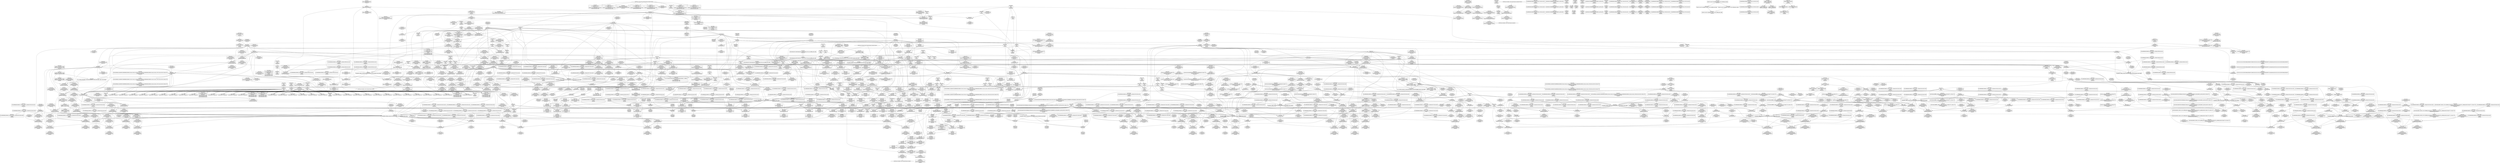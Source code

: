digraph {
	CE0x40ba710 [shape=record,shape=Mrecord,label="{CE0x40ba710|rcu_read_unlock:tmp16|include/linux/rcupdate.h,933|*SummSource*}"]
	CE0x3fe5ef0 [shape=record,shape=Mrecord,label="{CE0x3fe5ef0|i64*_getelementptr_inbounds_(_13_x_i64_,_13_x_i64_*___llvm_gcov_ctr126,_i64_0,_i64_0)|*Constant*}"]
	CE0x40a7150 [shape=record,shape=Mrecord,label="{CE0x40a7150|i64*_getelementptr_inbounds_(_11_x_i64_,_11_x_i64_*___llvm_gcov_ctr127,_i64_0,_i64_10)|*Constant*|*SummSink*}"]
	CE0x40655a0 [shape=record,shape=Mrecord,label="{CE0x40655a0|_ret_void,_!dbg_!27735|include/linux/rcupdate.h,884|*SummSink*}"]
	CE0x407ce80 [shape=record,shape=Mrecord,label="{CE0x407ce80|rcu_lock_release:entry|*SummSink*}"]
	CE0x40e3ac0 [shape=record,shape=Mrecord,label="{CE0x40e3ac0|__preempt_count_sub:sub|./arch/x86/include/asm/preempt.h,77|*SummSource*}"]
	CE0x4052540 [shape=record,shape=Mrecord,label="{CE0x4052540|8:_%struct.sock*,_:_SCME_0,4_|*MultipleSource*|security/selinux/hooks.c, 3966|security/selinux/hooks.c,3966|security/selinux/hooks.c,3966}"]
	CE0x40834c0 [shape=record,shape=Mrecord,label="{CE0x40834c0|__preempt_count_add:do.body|*SummSink*}"]
	CE0x400d4d0 [shape=record,shape=Mrecord,label="{CE0x400d4d0|sock_has_perm:cleanup}"]
	CE0x40704e0 [shape=record,shape=Mrecord,label="{CE0x40704e0|cred_sid:tmp1|*SummSink*}"]
	CE0x4014420 [shape=record,shape=Mrecord,label="{CE0x4014420|sock_has_perm:bb|*SummSource*}"]
	CE0x40ab9f0 [shape=record,shape=Mrecord,label="{CE0x40ab9f0|rcu_read_unlock:tmp12|include/linux/rcupdate.h,933|*SummSink*}"]
	CE0x4056530 [shape=record,shape=Mrecord,label="{CE0x4056530|task_sid:task|Function::task_sid&Arg::task::|*SummSource*}"]
	CE0x3fca860 [shape=record,shape=Mrecord,label="{CE0x3fca860|i64_1|*Constant*}"]
	CE0x40b63d0 [shape=record,shape=Mrecord,label="{CE0x40b63d0|rcu_read_unlock:land.lhs.true2|*SummSource*}"]
	CE0x406cc40 [shape=record,shape=Mrecord,label="{CE0x406cc40|rcu_read_lock:bb|*SummSink*}"]
	CE0x40a1650 [shape=record,shape=Mrecord,label="{CE0x40a1650|rcu_read_lock:tmp15|include/linux/rcupdate.h,882}"]
	CE0x407d210 [shape=record,shape=Mrecord,label="{CE0x407d210|rcu_lock_release:map|Function::rcu_lock_release&Arg::map::|*SummSink*}"]
	CE0x40ba4d0 [shape=record,shape=Mrecord,label="{CE0x40ba4d0|rcu_read_unlock:tmp16|include/linux/rcupdate.h,933}"]
	CE0x409b310 [shape=record,shape=Mrecord,label="{CE0x409b310|i64*_getelementptr_inbounds_(_4_x_i64_,_4_x_i64_*___llvm_gcov_ctr129,_i64_0,_i64_2)|*Constant*|*SummSink*}"]
	CE0x4064d80 [shape=record,shape=Mrecord,label="{CE0x4064d80|task_sid:tmp7|security/selinux/hooks.c,208|*SummSource*}"]
	CE0x4058fc0 [shape=record,shape=Mrecord,label="{CE0x4058fc0|sock_has_perm:tmp7|security/selinux/hooks.c,3969|*SummSource*}"]
	CE0x404e2d0 [shape=record,shape=Mrecord,label="{CE0x404e2d0|sock_has_perm:sk4|security/selinux/hooks.c,3974}"]
	CE0x407e030 [shape=record,shape=Mrecord,label="{CE0x407e030|__rcu_read_unlock:entry}"]
	"CONST[source:0(mediator),value:0(static)][purpose:{operation}]"
	CE0x40866d0 [shape=record,shape=Mrecord,label="{CE0x40866d0|rcu_lock_acquire:tmp6|*SummSource*}"]
	CE0x40bcd90 [shape=record,shape=Mrecord,label="{CE0x40bcd90|rcu_read_unlock:tmp20|include/linux/rcupdate.h,933}"]
	CE0x3fe76c0 [shape=record,shape=Mrecord,label="{CE0x3fe76c0|i64*_getelementptr_inbounds_(_4_x_i64_,_4_x_i64_*___llvm_gcov_ctr128,_i64_0,_i64_2)|*Constant*}"]
	CE0x40ac110 [shape=record,shape=Mrecord,label="{CE0x40ac110|rcu_read_unlock:call|include/linux/rcupdate.h,933|*SummSource*}"]
	CE0x4050170 [shape=record,shape=Mrecord,label="{CE0x4050170|i32_(i32,_i32,_i16,_i32,_%struct.common_audit_data*)*_bitcast_(i32_(i32,_i32,_i16,_i32,_%struct.common_audit_data.495*)*_avc_has_perm_to_i32_(i32,_i32,_i16,_i32,_%struct.common_audit_data*)*)|*Constant*}"]
	CE0x40178e0 [shape=record,shape=Mrecord,label="{CE0x40178e0|i64*_getelementptr_inbounds_(_6_x_i64_,_6_x_i64_*___llvm_gcov_ctr327,_i64_0,_i64_4)|*Constant*|*SummSink*}"]
	CE0x407b410 [shape=record,shape=Mrecord,label="{CE0x407b410|rcu_lock_acquire:entry|*SummSource*}"]
	CE0x4040380 [shape=record,shape=Mrecord,label="{CE0x4040380|i64*_getelementptr_inbounds_(_13_x_i64_,_13_x_i64_*___llvm_gcov_ctr126,_i64_0,_i64_11)|*Constant*}"]
	CE0x4087360 [shape=record,shape=Mrecord,label="{CE0x4087360|__preempt_count_sub:entry}"]
	CE0x40900a0 [shape=record,shape=Mrecord,label="{CE0x40900a0|rcu_read_lock:do.body|*SummSink*}"]
	CE0x404c610 [shape=record,shape=Mrecord,label="{CE0x404c610|sock_has_perm:tmp17|security/selinux/hooks.c,3976|*SummSink*}"]
	CE0x406b5a0 [shape=record,shape=Mrecord,label="{CE0x406b5a0|_call_void_mcount()_#3|*SummSource*}"]
	CE0x404ea20 [shape=record,shape=Mrecord,label="{CE0x404ea20|sock_has_perm:sid5|security/selinux/hooks.c,3976}"]
	CE0x40e5df0 [shape=record,shape=Mrecord,label="{CE0x40e5df0|_call_void_lock_acquire(%struct.lockdep_map*_%map,_i32_0,_i32_0,_i32_2,_i32_0,_%struct.lockdep_map*_null,_i64_ptrtoint_(i8*_blockaddress(_rcu_lock_acquire,_%__here)_to_i64))_#10,_!dbg_!27716|include/linux/rcupdate.h,418|*SummSource*}"]
	CE0x406fae0 [shape=record,shape=Mrecord,label="{CE0x406fae0|rcu_read_lock:if.end|*SummSink*}"]
	CE0x401ba80 [shape=record,shape=Mrecord,label="{CE0x401ba80|avc_has_perm:entry|*SummSource*}"]
	CE0x407aa30 [shape=record,shape=Mrecord,label="{CE0x407aa30|i8*_getelementptr_inbounds_(_25_x_i8_,_25_x_i8_*_.str3,_i32_0,_i32_0)|*Constant*|*SummSource*}"]
	CE0x4051e40 [shape=record,shape=Mrecord,label="{CE0x4051e40|_ret_i32_%retval.0,_!dbg_!27728|security/selinux/avc.c,775|*SummSource*}"]
	CE0x40918d0 [shape=record,shape=Mrecord,label="{CE0x40918d0|rcu_read_lock:tobool|include/linux/rcupdate.h,882}"]
	CE0x3fcb200 [shape=record,shape=Mrecord,label="{CE0x3fcb200|selinux_socket_getsockopt:tmp}"]
	CE0x4137020 [shape=record,shape=Mrecord,label="{CE0x4137020|__preempt_count_sub:tmp|*SummSource*}"]
	CE0x400e480 [shape=record,shape=Mrecord,label="{CE0x400e480|i64*_getelementptr_inbounds_(_13_x_i64_,_13_x_i64_*___llvm_gcov_ctr126,_i64_0,_i64_1)|*Constant*|*SummSink*}"]
	CE0x40b7810 [shape=record,shape=Mrecord,label="{CE0x40b7810|__preempt_count_add:tmp5|./arch/x86/include/asm/preempt.h,72|*SummSource*}"]
	CE0x4085ce0 [shape=record,shape=Mrecord,label="{CE0x4085ce0|i64_ptrtoint_(i8*_blockaddress(_rcu_lock_acquire,_%__here)_to_i64)|*Constant*|*SummSink*}"]
	CE0x405b3c0 [shape=record,shape=Mrecord,label="{CE0x405b3c0|sock_has_perm:tmp12|security/selinux/hooks.c,3970}"]
	CE0x4077b60 [shape=record,shape=Mrecord,label="{CE0x4077b60|task_sid:tmp15|security/selinux/hooks.c,208|*SummSource*}"]
	CE0x4006450 [shape=record,shape=Mrecord,label="{CE0x4006450|sock_has_perm:perms|Function::sock_has_perm&Arg::perms::|*SummSink*}"]
	CE0x40b15e0 [shape=record,shape=Mrecord,label="{CE0x40b15e0|rcu_read_unlock:tmp8|include/linux/rcupdate.h,933|*SummSource*}"]
	CE0x4130090 [shape=record,shape=Mrecord,label="{CE0x4130090|i64*_getelementptr_inbounds_(_4_x_i64_,_4_x_i64_*___llvm_gcov_ctr135,_i64_0,_i64_1)|*Constant*|*SummSink*}"]
	CE0x3fcc4e0 [shape=record,shape=Mrecord,label="{CE0x3fcc4e0|sock_has_perm:tmp8|security/selinux/hooks.c,3969|*SummSource*}"]
	CE0x4051280 [shape=record,shape=Mrecord,label="{CE0x4051280|rcu_read_lock:tobool1|include/linux/rcupdate.h,882}"]
	CE0x40a52a0 [shape=record,shape=Mrecord,label="{CE0x40a52a0|i8_1|*Constant*}"]
	CE0x40b8c20 [shape=record,shape=Mrecord,label="{CE0x40b8c20|__rcu_read_unlock:tmp5|include/linux/rcupdate.h,244|*SummSink*}"]
	CE0x4055b90 [shape=record,shape=Mrecord,label="{CE0x4055b90|i64_56|*Constant*}"]
	CE0x40420f0 [shape=record,shape=Mrecord,label="{CE0x40420f0|task_sid:tmp22|security/selinux/hooks.c,208}"]
	CE0x40ad110 [shape=record,shape=Mrecord,label="{CE0x40ad110|rcu_lock_release:indirectgoto|*SummSource*}"]
	"CONST[source:2(external),value:2(dynamic)][purpose:{subject}][SrcIdx:2]"
	CE0x40f8600 [shape=record,shape=Mrecord,label="{CE0x40f8600|i64*_getelementptr_inbounds_(_4_x_i64_,_4_x_i64_*___llvm_gcov_ctr133,_i64_0,_i64_2)|*Constant*|*SummSink*}"]
	CE0x4052d30 [shape=record,shape=Mrecord,label="{CE0x4052d30|GLOBAL:task_sid.__warned|Global_var:task_sid.__warned|*SummSink*}"]
	CE0x40e5690 [shape=record,shape=Mrecord,label="{CE0x40e5690|rcu_lock_release:tmp7|*SummSink*}"]
	CE0x3fe2280 [shape=record,shape=Mrecord,label="{CE0x3fe2280|_call_void_rcu_read_lock()_#10,_!dbg_!27712|security/selinux/hooks.c,207|*SummSink*}"]
	CE0x400e9f0 [shape=record,shape=Mrecord,label="{CE0x400e9f0|avc_has_perm:tclass|Function::avc_has_perm&Arg::tclass::}"]
	CE0x4102ee0 [shape=record,shape=Mrecord,label="{CE0x4102ee0|rcu_lock_release:__here|*SummSource*}"]
	CE0x40a7a40 [shape=record,shape=Mrecord,label="{CE0x40a7a40|rcu_read_lock:tmp22|include/linux/rcupdate.h,884|*SummSink*}"]
	CE0x3fec350 [shape=record,shape=Mrecord,label="{CE0x3fec350|i64*_getelementptr_inbounds_(_11_x_i64_,_11_x_i64_*___llvm_gcov_ctr132,_i64_0,_i64_1)|*Constant*}"]
	CE0x3fd4540 [shape=record,shape=Mrecord,label="{CE0x3fd4540|_call_void_mcount()_#3|*SummSource*}"]
	CE0x401be70 [shape=record,shape=Mrecord,label="{CE0x401be70|sock_has_perm:retval.0}"]
	CE0x3ffd950 [shape=record,shape=Mrecord,label="{CE0x3ffd950|task_sid:tmp9|security/selinux/hooks.c,208}"]
	CE0x406cd50 [shape=record,shape=Mrecord,label="{CE0x406cd50|rcu_read_lock:land.lhs.true}"]
	CE0x40dfc30 [shape=record,shape=Mrecord,label="{CE0x40dfc30|rcu_lock_acquire:tmp}"]
	CE0x408c990 [shape=record,shape=Mrecord,label="{CE0x408c990|task_sid:call7|security/selinux/hooks.c,208|*SummSource*}"]
	CE0x404d5b0 [shape=record,shape=Mrecord,label="{CE0x404d5b0|sock_has_perm:u2|security/selinux/hooks.c,3974}"]
	CE0x40665e0 [shape=record,shape=Mrecord,label="{CE0x40665e0|cred_sid:tmp6|security/selinux/hooks.c,197}"]
	CE0x40b0f80 [shape=record,shape=Mrecord,label="{CE0x40b0f80|i64*_getelementptr_inbounds_(_4_x_i64_,_4_x_i64_*___llvm_gcov_ctr130,_i64_0,_i64_1)|*Constant*}"]
	CE0x40fa930 [shape=record,shape=Mrecord,label="{CE0x40fa930|__rcu_read_unlock:tmp2}"]
	CE0x3fc8d80 [shape=record,shape=Mrecord,label="{CE0x3fc8d80|selinux_socket_getsockopt:bb|*SummSource*}"]
	CE0x3fd4220 [shape=record,shape=Mrecord,label="{CE0x3fd4220|get_current:tmp1|*SummSink*}"]
	CE0x3fd5240 [shape=record,shape=Mrecord,label="{CE0x3fd5240|sock_has_perm:tmp1|*SummSource*}"]
	CE0x400df20 [shape=record,shape=Mrecord,label="{CE0x400df20|cred_sid:tmp5|security/selinux/hooks.c,196|*SummSink*}"]
	CE0x3ffef80 [shape=record,shape=Mrecord,label="{CE0x3ffef80|GLOBAL:__llvm_gcov_ctr327|Global_var:__llvm_gcov_ctr327|*SummSource*}"]
	CE0x40b1f40 [shape=record,shape=Mrecord,label="{CE0x40b1f40|i64*_getelementptr_inbounds_(_4_x_i64_,_4_x_i64_*___llvm_gcov_ctr128,_i64_0,_i64_3)|*Constant*}"]
	CE0x4100750 [shape=record,shape=Mrecord,label="{CE0x4100750|__preempt_count_sub:val|Function::__preempt_count_sub&Arg::val::|*SummSource*}"]
	CE0x4019c60 [shape=record,shape=Mrecord,label="{CE0x4019c60|sock_has_perm:tmp13|security/selinux/hooks.c,3972}"]
	CE0x40e2160 [shape=record,shape=Mrecord,label="{CE0x40e2160|i64*_getelementptr_inbounds_(_4_x_i64_,_4_x_i64_*___llvm_gcov_ctr129,_i64_0,_i64_1)|*Constant*|*SummSource*}"]
	CE0x40bb8f0 [shape=record,shape=Mrecord,label="{CE0x40bb8f0|i32_934|*Constant*|*SummSink*}"]
	CE0x40513a0 [shape=record,shape=Mrecord,label="{CE0x40513a0|rcu_read_lock:tmp8|include/linux/rcupdate.h,882|*SummSink*}"]
	CE0x40e3860 [shape=record,shape=Mrecord,label="{CE0x40e3860|i32_0|*Constant*}"]
	CE0x40b2260 [shape=record,shape=Mrecord,label="{CE0x40b2260|rcu_read_unlock:tmp9|include/linux/rcupdate.h,933}"]
	CE0x4057db0 [shape=record,shape=Mrecord,label="{CE0x4057db0|sock_has_perm:call|security/selinux/hooks.c,3967|*SummSource*}"]
	CE0x404db90 [shape=record,shape=Mrecord,label="{CE0x404db90|sock_has_perm:net3|security/selinux/hooks.c,3974|*SummSource*}"]
	CE0x40fc040 [shape=record,shape=Mrecord,label="{CE0x40fc040|__rcu_read_unlock:tmp3|*SummSource*}"]
	CE0x40f5de0 [shape=record,shape=Mrecord,label="{CE0x40f5de0|i64*_getelementptr_inbounds_(_4_x_i64_,_4_x_i64_*___llvm_gcov_ctr133,_i64_0,_i64_3)|*Constant*}"]
	CE0x4092a70 [shape=record,shape=Mrecord,label="{CE0x4092a70|rcu_read_unlock:tmp4|include/linux/rcupdate.h,933}"]
	CE0x40549c0 [shape=record,shape=Mrecord,label="{CE0x40549c0|8:_%struct.sock*,_:_SCME_41,42_}"]
	CE0x40f6d30 [shape=record,shape=Mrecord,label="{CE0x40f6d30|rcu_lock_release:tmp2|*SummSource*}"]
	CE0x4054760 [shape=record,shape=Mrecord,label="{CE0x4054760|8:_%struct.sock*,_:_SCME_39,40_}"]
	CE0x40e2fc0 [shape=record,shape=Mrecord,label="{CE0x40e2fc0|i8*_undef|*Constant*}"]
	CE0x40e6330 [shape=record,shape=Mrecord,label="{CE0x40e6330|i64*_getelementptr_inbounds_(_4_x_i64_,_4_x_i64_*___llvm_gcov_ctr133,_i64_0,_i64_1)|*Constant*}"]
	CE0x408b230 [shape=record,shape=Mrecord,label="{CE0x408b230|__rcu_read_lock:bb|*SummSink*}"]
	CE0x40faba0 [shape=record,shape=Mrecord,label="{CE0x40faba0|_ret_void,_!dbg_!27720|./arch/x86/include/asm/preempt.h,78|*SummSink*}"]
	CE0x403e580 [shape=record,shape=Mrecord,label="{CE0x403e580|i32_208|*Constant*}"]
	CE0x3fcde00 [shape=record,shape=Mrecord,label="{CE0x3fcde00|selinux_socket_getsockopt:sk|security/selinux/hooks.c,4248}"]
	CE0x3fcc640 [shape=record,shape=Mrecord,label="{CE0x3fcc640|sock_has_perm:tmp9|security/selinux/hooks.c,3969}"]
	CE0x404eba0 [shape=record,shape=Mrecord,label="{CE0x404eba0|sock_has_perm:sid5|security/selinux/hooks.c,3976|*SummSource*}"]
	CE0x4048fe0 [shape=record,shape=Mrecord,label="{CE0x4048fe0|__preempt_count_sub:tmp7|./arch/x86/include/asm/preempt.h,78|*SummSink*}"]
	CE0x40b6ca0 [shape=record,shape=Mrecord,label="{CE0x40b6ca0|GLOBAL:__llvm_gcov_ctr132|Global_var:__llvm_gcov_ctr132|*SummSink*}"]
	CE0x4078e70 [shape=record,shape=Mrecord,label="{CE0x4078e70|task_sid:tmp18|security/selinux/hooks.c,208|*SummSource*}"]
	CE0x3ffbb70 [shape=record,shape=Mrecord,label="{CE0x3ffbb70|i64*_getelementptr_inbounds_(_13_x_i64_,_13_x_i64_*___llvm_gcov_ctr126,_i64_0,_i64_1)|*Constant*}"]
	CE0x409d640 [shape=record,shape=Mrecord,label="{CE0x409d640|__preempt_count_add:tmp7|./arch/x86/include/asm/preempt.h,73}"]
	CE0x40f6120 [shape=record,shape=Mrecord,label="{CE0x40f6120|i64_ptrtoint_(i8*_blockaddress(_rcu_lock_release,_%__here)_to_i64)|*Constant*|*SummSink*}"]
	CE0x4078a90 [shape=record,shape=Mrecord,label="{CE0x4078a90|i64*_getelementptr_inbounds_(_13_x_i64_,_13_x_i64_*___llvm_gcov_ctr126,_i64_0,_i64_8)|*Constant*|*SummSink*}"]
	CE0x4079430 [shape=record,shape=Mrecord,label="{CE0x4079430|task_sid:tmp19|security/selinux/hooks.c,208|*SummSource*}"]
	CE0x40764e0 [shape=record,shape=Mrecord,label="{CE0x40764e0|task_sid:call3|security/selinux/hooks.c,208|*SummSource*}"]
	CE0x4041c10 [shape=record,shape=Mrecord,label="{CE0x4041c10|task_sid:tmp20|security/selinux/hooks.c,208}"]
	CE0x4077180 [shape=record,shape=Mrecord,label="{CE0x4077180|task_sid:tmp14|security/selinux/hooks.c,208|*SummSink*}"]
	CE0x40ad6a0 [shape=record,shape=Mrecord,label="{CE0x40ad6a0|i64*_getelementptr_inbounds_(_4_x_i64_,_4_x_i64_*___llvm_gcov_ctr133,_i64_0,_i64_0)|*Constant*}"]
	CE0x4070330 [shape=record,shape=Mrecord,label="{CE0x4070330|i64_2|*Constant*}"]
	CE0x4070890 [shape=record,shape=Mrecord,label="{CE0x4070890|task_sid:bb|*SummSource*}"]
	CE0x4055df0 [shape=record,shape=Mrecord,label="{CE0x4055df0|i64_56|*Constant*|*SummSink*}"]
	CE0x3fd52b0 [shape=record,shape=Mrecord,label="{CE0x3fd52b0|sock_has_perm:tmp1|*SummSink*}"]
	CE0x4087ad0 [shape=record,shape=Mrecord,label="{CE0x4087ad0|i64*_getelementptr_inbounds_(_4_x_i64_,_4_x_i64_*___llvm_gcov_ctr128,_i64_0,_i64_1)|*Constant*|*SummSource*}"]
	CE0x40e4480 [shape=record,shape=Mrecord,label="{CE0x40e4480|__preempt_count_sub:tmp1|*SummSource*}"]
	CE0x4004000 [shape=record,shape=Mrecord,label="{CE0x4004000|_ret_i32_%retval.0,_!dbg_!27740|security/selinux/hooks.c,3977|*SummSink*}"]
	CE0x3fff220 [shape=record,shape=Mrecord,label="{CE0x3fff220|i32_59|*Constant*|*SummSource*}"]
	CE0x406e6c0 [shape=record,shape=Mrecord,label="{CE0x406e6c0|i64_5|*Constant*|*SummSource*}"]
	CE0x4042dd0 [shape=record,shape=Mrecord,label="{CE0x4042dd0|i64_1|*Constant*}"]
	CE0x40e5110 [shape=record,shape=Mrecord,label="{CE0x40e5110|rcu_lock_release:tmp6|*SummSource*}"]
	CE0x40ba9b0 [shape=record,shape=Mrecord,label="{CE0x40ba9b0|i64*_getelementptr_inbounds_(_11_x_i64_,_11_x_i64_*___llvm_gcov_ctr132,_i64_0,_i64_8)|*Constant*}"]
	CE0x40f3b80 [shape=record,shape=Mrecord,label="{CE0x40f3b80|i64*_getelementptr_inbounds_(_4_x_i64_,_4_x_i64_*___llvm_gcov_ctr134,_i64_0,_i64_1)|*Constant*|*SummSink*}"]
	CE0x3ff4c60 [shape=record,shape=Mrecord,label="{CE0x3ff4c60|sock_has_perm:tmp20|security/selinux/hooks.c,3977|*SummSink*}"]
	CE0x3fe20c0 [shape=record,shape=Mrecord,label="{CE0x3fe20c0|_call_void_rcu_read_lock()_#10,_!dbg_!27712|security/selinux/hooks.c,207}"]
	CE0x3fd5070 [shape=record,shape=Mrecord,label="{CE0x3fd5070|_call_void_mcount()_#3|*SummSink*}"]
	CE0x3ff94b0 [shape=record,shape=Mrecord,label="{CE0x3ff94b0|task_sid:tmp2|*SummSource*}"]
	CE0x409e2a0 [shape=record,shape=Mrecord,label="{CE0x409e2a0|__preempt_count_sub:tmp5|./arch/x86/include/asm/preempt.h,77|*SummSink*}"]
	CE0x405cc00 [shape=record,shape=Mrecord,label="{CE0x405cc00|GLOBAL:task_sid|*Constant*}"]
	CE0x406f7d0 [shape=record,shape=Mrecord,label="{CE0x406f7d0|rcu_read_lock:if.then|*SummSource*}"]
	CE0x40910b0 [shape=record,shape=Mrecord,label="{CE0x40910b0|rcu_read_lock:do.end|*SummSource*}"]
	CE0x4019cd0 [shape=record,shape=Mrecord,label="{CE0x4019cd0|sock_has_perm:tmp13|security/selinux/hooks.c,3972|*SummSource*}"]
	CE0x40ab100 [shape=record,shape=Mrecord,label="{CE0x40ab100|__rcu_read_lock:tmp6|include/linux/rcupdate.h,240|*SummSource*}"]
	CE0x40b3bc0 [shape=record,shape=Mrecord,label="{CE0x40b3bc0|rcu_read_unlock:tobool1|include/linux/rcupdate.h,933|*SummSource*}"]
	CE0x4056260 [shape=record,shape=Mrecord,label="{CE0x4056260|task_sid:entry|*SummSink*}"]
	CE0x405b4f0 [shape=record,shape=Mrecord,label="{CE0x405b4f0|sock_has_perm:tmp12|security/selinux/hooks.c,3970|*SummSource*}"]
	CE0x3fdb4e0 [shape=record,shape=Mrecord,label="{CE0x3fdb4e0|sock_has_perm:sid|security/selinux/hooks.c,3969|*SummSource*}"]
	CE0x4056980 [shape=record,shape=Mrecord,label="{CE0x4056980|_ret_i32_%call7,_!dbg_!27749|security/selinux/hooks.c,210|*SummSink*}"]
	CE0x3fc35f0 [shape=record,shape=Mrecord,label="{CE0x3fc35f0|sock_has_perm:sk|Function::sock_has_perm&Arg::sk::|*SummSource*}"]
	CE0x5d969b0 [shape=record,shape=Mrecord,label="{CE0x5d969b0|selinux_socket_getsockopt:call1|security/selinux/hooks.c,4248|*SummSink*}"]
	CE0x407d320 [shape=record,shape=Mrecord,label="{CE0x407d320|GLOBAL:__rcu_read_unlock|*Constant*}"]
	CE0x3fd2360 [shape=record,shape=Mrecord,label="{CE0x3fd2360|avc_has_perm:tsid|Function::avc_has_perm&Arg::tsid::}"]
	CE0x3fc3950 [shape=record,shape=Mrecord,label="{CE0x3fc3950|selinux_socket_getsockopt:sock|Function::selinux_socket_getsockopt&Arg::sock::|*SummSource*}"]
	CE0x407b6b0 [shape=record,shape=Mrecord,label="{CE0x407b6b0|rcu_read_unlock:tmp21|include/linux/rcupdate.h,935|*SummSink*}"]
	CE0x4087560 [shape=record,shape=Mrecord,label="{CE0x4087560|__preempt_count_sub:entry|*SummSink*}"]
	CE0x40806b0 [shape=record,shape=Mrecord,label="{CE0x40806b0|rcu_lock_release:tmp|*SummSource*}"]
	CE0x4086300 [shape=record,shape=Mrecord,label="{CE0x4086300|i64*_getelementptr_inbounds_(_4_x_i64_,_4_x_i64_*___llvm_gcov_ctr130,_i64_0,_i64_3)|*Constant*|*SummSource*}"]
	CE0x409b1d0 [shape=record,shape=Mrecord,label="{CE0x409b1d0|__preempt_count_sub:tmp3|*SummSink*}"]
	CE0x400ecc0 [shape=record,shape=Mrecord,label="{CE0x400ecc0|avc_has_perm:tclass|Function::avc_has_perm&Arg::tclass::|*SummSink*}"]
	CE0x3fd5c20 [shape=record,shape=Mrecord,label="{CE0x3fd5c20|selinux_socket_getsockopt:entry|*SummSource*}"]
	CE0x40b3b30 [shape=record,shape=Mrecord,label="{CE0x40b3b30|rcu_read_unlock:tobool1|include/linux/rcupdate.h,933}"]
	CE0x404dd10 [shape=record,shape=Mrecord,label="{CE0x404dd10|sock_has_perm:net3|security/selinux/hooks.c,3974|*SummSink*}"]
	CE0x4071de0 [shape=record,shape=Mrecord,label="{CE0x4071de0|i64*_getelementptr_inbounds_(_11_x_i64_,_11_x_i64_*___llvm_gcov_ctr127,_i64_0,_i64_1)|*Constant*|*SummSink*}"]
	CE0x4090880 [shape=record,shape=Mrecord,label="{CE0x4090880|rcu_read_lock:call|include/linux/rcupdate.h,882|*SummSource*}"]
	CE0x40e5400 [shape=record,shape=Mrecord,label="{CE0x40e5400|rcu_lock_release:tmp7}"]
	CE0x3fc39f0 [shape=record,shape=Mrecord,label="{CE0x3fc39f0|i64_1|*Constant*|*SummSink*}"]
	CE0x40521e0 [shape=record,shape=Mrecord,label="{CE0x40521e0|i64*_getelementptr_inbounds_(_6_x_i64_,_6_x_i64_*___llvm_gcov_ctr327,_i64_0,_i64_5)|*Constant*}"]
	CE0x40429e0 [shape=record,shape=Mrecord,label="{CE0x40429e0|__preempt_count_add:tmp1|*SummSource*}"]
	CE0x40e75d0 [shape=record,shape=Mrecord,label="{CE0x40e75d0|rcu_lock_release:tmp|*SummSink*}"]
	CE0x4055930 [shape=record,shape=Mrecord,label="{CE0x4055930|8:_%struct.sock*,_:_SCME_54,55_}"]
	CE0x408c470 [shape=record,shape=Mrecord,label="{CE0x408c470|task_sid:tmp27|security/selinux/hooks.c,208|*SummSink*}"]
	CE0x4090c70 [shape=record,shape=Mrecord,label="{CE0x4090c70|rcu_read_unlock:tmp7|include/linux/rcupdate.h,933|*SummSource*}"]
	CE0x400d220 [shape=record,shape=Mrecord,label="{CE0x400d220|GLOBAL:__rcu_read_lock|*Constant*}"]
	CE0x40517e0 [shape=record,shape=Mrecord,label="{CE0x40517e0|avc_has_perm:requested|Function::avc_has_perm&Arg::requested::}"]
	CE0x4079e40 [shape=record,shape=Mrecord,label="{CE0x4079e40|_call_void_lockdep_rcu_suspicious(i8*_getelementptr_inbounds_(_25_x_i8_,_25_x_i8_*_.str3,_i32_0,_i32_0),_i32_208,_i8*_getelementptr_inbounds_(_41_x_i8_,_41_x_i8_*_.str44,_i32_0,_i32_0))_#10,_!dbg_!27732|security/selinux/hooks.c,208|*SummSource*}"]
	CE0x4095140 [shape=record,shape=Mrecord,label="{CE0x4095140|__rcu_read_lock:tmp3|*SummSource*}"]
	CE0x40542a0 [shape=record,shape=Mrecord,label="{CE0x40542a0|8:_%struct.sock*,_:_SCME_35,36_}"]
	CE0x40414b0 [shape=record,shape=Mrecord,label="{CE0x40414b0|i64*_getelementptr_inbounds_(_13_x_i64_,_13_x_i64_*___llvm_gcov_ctr126,_i64_0,_i64_9)|*Constant*}"]
	CE0x3fd5170 [shape=record,shape=Mrecord,label="{CE0x3fd5170|selinux_socket_getsockopt:tmp2|*SummSink*}"]
	CE0x40532e0 [shape=record,shape=Mrecord,label="{CE0x40532e0|8:_%struct.sock*,_:_SCME_20,22_|*MultipleSource*|security/selinux/hooks.c, 3966|security/selinux/hooks.c,3966|security/selinux/hooks.c,3966}"]
	CE0x40faa10 [shape=record,shape=Mrecord,label="{CE0x40faa10|__rcu_read_unlock:tmp2|*SummSink*}"]
	CE0x403f610 [shape=record,shape=Mrecord,label="{CE0x403f610|i64*_getelementptr_inbounds_(_13_x_i64_,_13_x_i64_*___llvm_gcov_ctr126,_i64_0,_i64_10)|*Constant*|*SummSource*}"]
	CE0x40e24a0 [shape=record,shape=Mrecord,label="{CE0x40e24a0|__rcu_read_unlock:tmp4|include/linux/rcupdate.h,244|*SummSink*}"]
	CE0x409e9b0 [shape=record,shape=Mrecord,label="{CE0x409e9b0|rcu_read_lock:call3|include/linux/rcupdate.h,882}"]
	CE0x40925d0 [shape=record,shape=Mrecord,label="{CE0x40925d0|__preempt_count_add:entry|*SummSource*}"]
	CE0x3fe2dc0 [shape=record,shape=Mrecord,label="{CE0x3fe2dc0|sock_has_perm:ad|security/selinux/hooks.c, 3965}"]
	CE0x40809e0 [shape=record,shape=Mrecord,label="{CE0x40809e0|i64*_getelementptr_inbounds_(_4_x_i64_,_4_x_i64_*___llvm_gcov_ctr128,_i64_0,_i64_1)|*Constant*|*SummSink*}"]
	CE0x40aa510 [shape=record,shape=Mrecord,label="{CE0x40aa510|rcu_lock_acquire:indirectgoto}"]
	CE0x3fca230 [shape=record,shape=Mrecord,label="{CE0x3fca230|selinux_socket_getsockopt:tmp|*SummSink*}"]
	CE0x40e4cc0 [shape=record,shape=Mrecord,label="{CE0x40e4cc0|__preempt_count_add:tmp6|./arch/x86/include/asm/preempt.h,73|*SummSink*}"]
	CE0x3fcba40 [shape=record,shape=Mrecord,label="{CE0x3fcba40|selinux_socket_getsockopt:bb|*SummSink*}"]
	CE0x4073a20 [shape=record,shape=Mrecord,label="{CE0x4073a20|_call_void___rcu_read_lock()_#10,_!dbg_!27710|include/linux/rcupdate.h,879}"]
	CE0x407cdb0 [shape=record,shape=Mrecord,label="{CE0x407cdb0|rcu_lock_release:entry|*SummSource*}"]
	CE0x406f020 [shape=record,shape=Mrecord,label="{CE0x406f020|_call_void_mcount()_#3|*SummSink*}"]
	CE0x40b1c00 [shape=record,shape=Mrecord,label="{CE0x40b1c00|rcu_read_unlock:land.lhs.true2}"]
	CE0x51f6fd0 [shape=record,shape=Mrecord,label="{CE0x51f6fd0|selinux_socket_getsockopt:tmp4|*LoadInst*|security/selinux/hooks.c,4248|*SummSink*}"]
	CE0x40588b0 [shape=record,shape=Mrecord,label="{CE0x40588b0|16:_i32,_24:_i16,_:_CRE_24,26_|*MultipleSource*|security/selinux/hooks.c,3969|*LoadInst*|security/selinux/hooks.c,3964|security/selinux/hooks.c,3964}"]
	CE0x3fea790 [shape=record,shape=Mrecord,label="{CE0x3fea790|_call_void_mcount()_#3}"]
	CE0x3fe2f40 [shape=record,shape=Mrecord,label="{CE0x3fe2f40|_call_void_mcount()_#3}"]
	CE0x4045c60 [shape=record,shape=Mrecord,label="{CE0x4045c60|__preempt_count_sub:tmp4|./arch/x86/include/asm/preempt.h,77}"]
	CE0x4040820 [shape=record,shape=Mrecord,label="{CE0x4040820|i64*_getelementptr_inbounds_(_13_x_i64_,_13_x_i64_*___llvm_gcov_ctr126,_i64_0,_i64_11)|*Constant*|*SummSink*}"]
	CE0x40b2c80 [shape=record,shape=Mrecord,label="{CE0x40b2c80|rcu_read_unlock:land.lhs.true|*SummSource*}"]
	CE0x40b8950 [shape=record,shape=Mrecord,label="{CE0x40b8950|__rcu_read_unlock:tmp5|include/linux/rcupdate.h,244}"]
	CE0x405fcf0 [shape=record,shape=Mrecord,label="{CE0x405fcf0|rcu_read_lock:tmp10|include/linux/rcupdate.h,882|*SummSink*}"]
	CE0x40bc320 [shape=record,shape=Mrecord,label="{CE0x40bc320|i64*_getelementptr_inbounds_(_11_x_i64_,_11_x_i64_*___llvm_gcov_ctr132,_i64_0,_i64_9)|*Constant*|*SummSource*}"]
	CE0x40a4a60 [shape=record,shape=Mrecord,label="{CE0x40a4a60|rcu_read_lock:tmp17|include/linux/rcupdate.h,882|*SummSource*}"]
	CE0x4052000 [shape=record,shape=Mrecord,label="{CE0x4052000|_ret_i32_%retval.0,_!dbg_!27728|security/selinux/avc.c,775|*SummSink*}"]
	CE0x40b2ab0 [shape=record,shape=Mrecord,label="{CE0x40b2ab0|rcu_read_unlock:if.end|*SummSource*}"]
	CE0x4044230 [shape=record,shape=Mrecord,label="{CE0x4044230|__preempt_count_sub:tmp2}"]
	CE0x40a9c50 [shape=record,shape=Mrecord,label="{CE0x40a9c50|__rcu_read_lock:tmp7|include/linux/rcupdate.h,240|*SummSource*}"]
	CE0x3fc4530 [shape=record,shape=Mrecord,label="{CE0x3fc4530|i64*_getelementptr_inbounds_(_2_x_i64_,_2_x_i64_*___llvm_gcov_ctr365,_i64_0,_i64_1)|*Constant*}"]
	CE0x4085830 [shape=record,shape=Mrecord,label="{CE0x4085830|i64_ptrtoint_(i8*_blockaddress(_rcu_lock_acquire,_%__here)_to_i64)|*Constant*}"]
	CE0x40a4d60 [shape=record,shape=Mrecord,label="{CE0x40a4d60|rcu_read_lock:tmp18|include/linux/rcupdate.h,882}"]
	CE0x407d150 [shape=record,shape=Mrecord,label="{CE0x407d150|rcu_lock_release:map|Function::rcu_lock_release&Arg::map::|*SummSource*}"]
	CE0x40954e0 [shape=record,shape=Mrecord,label="{CE0x40954e0|rcu_read_lock:tobool|include/linux/rcupdate.h,882|*SummSource*}"]
	CE0x4056110 [shape=record,shape=Mrecord,label="{CE0x4056110|task_sid:entry}"]
	CE0x4064ef0 [shape=record,shape=Mrecord,label="{CE0x4064ef0|task_sid:tmp7|security/selinux/hooks.c,208|*SummSink*}"]
	CE0x400eb90 [shape=record,shape=Mrecord,label="{CE0x400eb90|avc_has_perm:tclass|Function::avc_has_perm&Arg::tclass::|*SummSource*}"]
	CE0x40774e0 [shape=record,shape=Mrecord,label="{CE0x40774e0|task_sid:tmp14|security/selinux/hooks.c,208}"]
	CE0x3fe3670 [shape=record,shape=Mrecord,label="{CE0x3fe3670|32:_%struct.sock*,_:_CRE_16,24_|*MultipleSource*|Function::selinux_socket_getsockopt&Arg::sock::|security/selinux/hooks.c,4248}"]
	CE0x4008870 [shape=record,shape=Mrecord,label="{CE0x4008870|i32_16384|*Constant*}"]
	CE0x40a32b0 [shape=record,shape=Mrecord,label="{CE0x40a32b0|i32_883|*Constant*|*SummSource*}"]
	CE0x401b080 [shape=record,shape=Mrecord,label="{CE0x401b080|i8_2|*Constant*}"]
	CE0x40102b0 [shape=record,shape=Mrecord,label="{CE0x40102b0|i64*_getelementptr_inbounds_(_2_x_i64_,_2_x_i64_*___llvm_gcov_ctr98,_i64_0,_i64_1)|*Constant*}"]
	CE0x40530c0 [shape=record,shape=Mrecord,label="{CE0x40530c0|0:_i8,_:_GCMR_task_sid.__warned_internal_global_i8_0,_section_.data.unlikely_,_align_1:_elem_0:default:}"]
	CE0x3fc3d60 [shape=record,shape=Mrecord,label="{CE0x3fc3d60|_ret_%struct.task_struct*_%tmp4,_!dbg_!27714|./arch/x86/include/asm/current.h,14|*SummSink*}"]
	CE0x4007660 [shape=record,shape=Mrecord,label="{CE0x4007660|i32_16384|*Constant*|*SummSource*}"]
	CE0x404de40 [shape=record,shape=Mrecord,label="{CE0x404de40|sock_has_perm:tmp15|security/selinux/hooks.c,3974}"]
	CE0x3fca390 [shape=record,shape=Mrecord,label="{CE0x3fca390|sock_has_perm:task|Function::sock_has_perm&Arg::task::}"]
	CE0x40790a0 [shape=record,shape=Mrecord,label="{CE0x40790a0|task_sid:tmp18|security/selinux/hooks.c,208|*SummSink*}"]
	CE0x3fec080 [shape=record,shape=Mrecord,label="{CE0x3fec080|rcu_read_unlock:tmp1|*SummSource*}"]
	CE0x40f8930 [shape=record,shape=Mrecord,label="{CE0x40f8930|rcu_lock_release:tmp4|include/linux/rcupdate.h,423|*SummSink*}"]
	CE0x40ba230 [shape=record,shape=Mrecord,label="{CE0x40ba230|rcu_read_unlock:tmp15|include/linux/rcupdate.h,933|*SummSource*}"]
	CE0x400d440 [shape=record,shape=Mrecord,label="{CE0x400d440|sock_has_perm:bb|*SummSink*}"]
	CE0x40fb910 [shape=record,shape=Mrecord,label="{CE0x40fb910|__rcu_read_unlock:tmp6|include/linux/rcupdate.h,245|*SummSource*}"]
	CE0x407d650 [shape=record,shape=Mrecord,label="{CE0x407d650|_ret_void,_!dbg_!27717|include/linux/rcupdate.h,424|*SummSource*}"]
	CE0x3fd1c60 [shape=record,shape=Mrecord,label="{CE0x3fd1c60|i64*_getelementptr_inbounds_(_2_x_i64_,_2_x_i64_*___llvm_gcov_ctr98,_i64_0,_i64_0)|*Constant*}"]
	CE0x40654e0 [shape=record,shape=Mrecord,label="{CE0x40654e0|_ret_void,_!dbg_!27735|include/linux/rcupdate.h,884|*SummSource*}"]
	CE0x4059e20 [shape=record,shape=Mrecord,label="{CE0x4059e20|i64_0|*Constant*|*SummSource*}"]
	CE0x4051b70 [shape=record,shape=Mrecord,label="{CE0x4051b70|avc_has_perm:auditdata|Function::avc_has_perm&Arg::auditdata::|*SummSource*}"]
	CE0x408f170 [shape=record,shape=Mrecord,label="{CE0x408f170|rcu_read_lock:land.lhs.true2|*SummSink*}"]
	CE0x3fcb570 [shape=record,shape=Mrecord,label="{CE0x3fcb570|COLLAPSED:_GCMRE___llvm_gcov_ctr365_internal_global_2_x_i64_zeroinitializer:_elem_0:default:}"]
	CE0x4059470 [shape=record,shape=Mrecord,label="{CE0x4059470|sock_has_perm:cmp|security/selinux/hooks.c,3969|*SummSource*}"]
	CE0x3ff5b60 [shape=record,shape=Mrecord,label="{CE0x3ff5b60|rcu_read_lock:tmp13|include/linux/rcupdate.h,882}"]
	CE0x3ff44b0 [shape=record,shape=Mrecord,label="{CE0x3ff44b0|sock_has_perm:tmp19|security/selinux/hooks.c,3977}"]
	CE0x40e3ce0 [shape=record,shape=Mrecord,label="{CE0x40e3ce0|__preempt_count_add:tmp4|./arch/x86/include/asm/preempt.h,72|*SummSource*}"]
	CE0x40f88c0 [shape=record,shape=Mrecord,label="{CE0x40f88c0|rcu_lock_release:tmp4|include/linux/rcupdate.h,423|*SummSource*}"]
	CE0x4057ba0 [shape=record,shape=Mrecord,label="{CE0x4057ba0|i32_8|*Constant*|*SummSource*}"]
	CE0x408e5f0 [shape=record,shape=Mrecord,label="{CE0x408e5f0|rcu_read_unlock:entry|*SummSink*}"]
	CE0x3fcc550 [shape=record,shape=Mrecord,label="{CE0x3fcc550|sock_has_perm:tmp8|security/selinux/hooks.c,3969|*SummSink*}"]
	CE0x3fd7260 [shape=record,shape=Mrecord,label="{CE0x3fd7260|selinux_socket_getsockopt:sock|Function::selinux_socket_getsockopt&Arg::sock::|*SummSink*}"]
	CE0x4101f70 [shape=record,shape=Mrecord,label="{CE0x4101f70|i64*_getelementptr_inbounds_(_4_x_i64_,_4_x_i64_*___llvm_gcov_ctr133,_i64_0,_i64_1)|*Constant*|*SummSink*}"]
	CE0x40a63e0 [shape=record,shape=Mrecord,label="{CE0x40a63e0|rcu_read_lock:tmp20|include/linux/rcupdate.h,882}"]
	CE0x3ffb830 [shape=record,shape=Mrecord,label="{CE0x3ffb830|get_current:tmp|*SummSink*}"]
	CE0x40b0cd0 [shape=record,shape=Mrecord,label="{CE0x40b0cd0|rcu_read_unlock:if.then}"]
	CE0x40951b0 [shape=record,shape=Mrecord,label="{CE0x40951b0|__rcu_read_lock:tmp3|*SummSink*}"]
	CE0x40fc130 [shape=record,shape=Mrecord,label="{CE0x40fc130|__rcu_read_unlock:tmp3|*SummSink*}"]
	CE0x3ff8dd0 [shape=record,shape=Mrecord,label="{CE0x3ff8dd0|cred_sid:tmp4|*LoadInst*|security/selinux/hooks.c,196|*SummSource*}"]
	CE0x40b00d0 [shape=record,shape=Mrecord,label="{CE0x40b00d0|rcu_lock_release:tmp3|*SummSource*}"]
	CE0x4056670 [shape=record,shape=Mrecord,label="{CE0x4056670|_ret_i32_%call7,_!dbg_!27749|security/selinux/hooks.c,210}"]
	CE0x4093eb0 [shape=record,shape=Mrecord,label="{CE0x4093eb0|rcu_read_lock:tmp7|include/linux/rcupdate.h,882}"]
	CE0x3ff80d0 [shape=record,shape=Mrecord,label="{CE0x3ff80d0|i64*_getelementptr_inbounds_(_6_x_i64_,_6_x_i64_*___llvm_gcov_ctr327,_i64_0,_i64_0)|*Constant*|*SummSource*}"]
	CE0x3fcd230 [shape=record,shape=Mrecord,label="{CE0x3fcd230|i64*_getelementptr_inbounds_(_11_x_i64_,_11_x_i64_*___llvm_gcov_ctr132,_i64_0,_i64_1)|*Constant*|*SummSource*}"]
	CE0x4048580 [shape=record,shape=Mrecord,label="{CE0x4048580|i64*_getelementptr_inbounds_(_4_x_i64_,_4_x_i64_*___llvm_gcov_ctr135,_i64_0,_i64_0)|*Constant*|*SummSink*}"]
	CE0x4065140 [shape=record,shape=Mrecord,label="{CE0x4065140|rcu_read_lock:tmp1}"]
	CE0x40792d0 [shape=record,shape=Mrecord,label="{CE0x40792d0|i8_1|*Constant*}"]
	CE0x3ffc400 [shape=record,shape=Mrecord,label="{CE0x3ffc400|i64*_getelementptr_inbounds_(_11_x_i64_,_11_x_i64_*___llvm_gcov_ctr127,_i64_0,_i64_0)|*Constant*|*SummSource*}"]
	CE0x403ef80 [shape=record,shape=Mrecord,label="{CE0x403ef80|i8*_getelementptr_inbounds_(_41_x_i8_,_41_x_i8_*_.str44,_i32_0,_i32_0)|*Constant*|*SummSource*}"]
	CE0x406cec0 [shape=record,shape=Mrecord,label="{CE0x406cec0|rcu_read_lock:land.lhs.true|*SummSource*}"]
	CE0x401a9a0 [shape=record,shape=Mrecord,label="{CE0x401a9a0|sock_has_perm:type|security/selinux/hooks.c,3972|*SummSink*}"]
	CE0x40b0e60 [shape=record,shape=Mrecord,label="{CE0x40b0e60|rcu_read_unlock:if.then|*SummSource*}"]
	CE0x40e4590 [shape=record,shape=Mrecord,label="{CE0x40e4590|__preempt_count_add:tmp}"]
	CE0x3feead0 [shape=record,shape=Mrecord,label="{CE0x3feead0|rcu_read_lock:if.then}"]
	CE0x4067ff0 [shape=record,shape=Mrecord,label="{CE0x4067ff0|task_sid:tmp|*SummSink*}"]
	CE0x4068860 [shape=record,shape=Mrecord,label="{CE0x4068860|task_sid:real_cred|security/selinux/hooks.c,208}"]
	CE0x4059970 [shape=record,shape=Mrecord,label="{CE0x4059970|i64_2|*Constant*|*SummSink*}"]
	CE0x40686a0 [shape=record,shape=Mrecord,label="{CE0x40686a0|_ret_void,_!dbg_!27717|include/linux/rcupdate.h,419|*SummSource*}"]
	CE0x4040f70 [shape=record,shape=Mrecord,label="{CE0x4040f70|task_sid:tmp25|security/selinux/hooks.c,208|*SummSink*}"]
	CE0x3fdba60 [shape=record,shape=Mrecord,label="{CE0x3fdba60|16:_i32,_24:_i16,_:_CRE_16,20_|*MultipleSource*|security/selinux/hooks.c,3969|*LoadInst*|security/selinux/hooks.c,3964|security/selinux/hooks.c,3964}"]
	CE0x406efb0 [shape=record,shape=Mrecord,label="{CE0x406efb0|_call_void_mcount()_#3|*SummSource*}"]
	CE0x40abb60 [shape=record,shape=Mrecord,label="{CE0x40abb60|rcu_read_unlock:call3|include/linux/rcupdate.h,933}"]
	CE0x404d140 [shape=record,shape=Mrecord,label="{CE0x404d140|sock_has_perm:net1|security/selinux/hooks.c,3973}"]
	CE0x3fc6690 [shape=record,shape=Mrecord,label="{CE0x3fc6690|i32_0|*Constant*|*SummSource*}"]
	CE0x407ffb0 [shape=record,shape=Mrecord,label="{CE0x407ffb0|__rcu_read_unlock:bb|*SummSource*}"]
	CE0x3fc3c00 [shape=record,shape=Mrecord,label="{CE0x3fc3c00|32:_%struct.sock*,_:_CRE_8,16_|*MultipleSource*|Function::selinux_socket_getsockopt&Arg::sock::|security/selinux/hooks.c,4248}"]
	CE0x40650d0 [shape=record,shape=Mrecord,label="{CE0x40650d0|i64_1|*Constant*}"]
	CE0x40e2e50 [shape=record,shape=Mrecord,label="{CE0x40e2e50|rcu_lock_release:tmp6}"]
	CE0x3fd1440 [shape=record,shape=Mrecord,label="{CE0x3fd1440|cred_sid:sid|security/selinux/hooks.c,197}"]
	CE0x407de10 [shape=record,shape=Mrecord,label="{CE0x407de10|GLOBAL:__rcu_read_unlock|*Constant*|*SummSink*}"]
	CE0x4059550 [shape=record,shape=Mrecord,label="{CE0x4059550|sock_has_perm:cmp|security/selinux/hooks.c,3969|*SummSink*}"]
	CE0x3fcc880 [shape=record,shape=Mrecord,label="{CE0x3fcc880|i32_59|*Constant*}"]
	CE0x408f040 [shape=record,shape=Mrecord,label="{CE0x408f040|rcu_read_lock:land.lhs.true2|*SummSource*}"]
	CE0x51f6e30 [shape=record,shape=Mrecord,label="{CE0x51f6e30|selinux_socket_getsockopt:tmp4|*LoadInst*|security/selinux/hooks.c,4248|*SummSource*}"]
	CE0x4051b00 [shape=record,shape=Mrecord,label="{CE0x4051b00|avc_has_perm:auditdata|Function::avc_has_perm&Arg::auditdata::}"]
	CE0x3fc86a0 [shape=record,shape=Mrecord,label="{CE0x3fc86a0|selinux_socket_getsockopt:sk|security/selinux/hooks.c,4248|*SummSource*}"]
	CE0x4066c80 [shape=record,shape=Mrecord,label="{CE0x4066c80|_call_void_rcu_lock_acquire(%struct.lockdep_map*_rcu_lock_map)_#10,_!dbg_!27711|include/linux/rcupdate.h,881|*SummSource*}"]
	CE0x40a40c0 [shape=record,shape=Mrecord,label="{CE0x40a40c0|i64*_getelementptr_inbounds_(_11_x_i64_,_11_x_i64_*___llvm_gcov_ctr127,_i64_0,_i64_9)|*Constant*|*SummSource*}"]
	CE0x4057ce0 [shape=record,shape=Mrecord,label="{CE0x4057ce0|sock_has_perm:call|security/selinux/hooks.c,3967}"]
	CE0x40be0e0 [shape=record,shape=Mrecord,label="{CE0x40be0e0|_call_void_lockdep_rcu_suspicious(i8*_getelementptr_inbounds_(_25_x_i8_,_25_x_i8_*_.str45,_i32_0,_i32_0),_i32_934,_i8*_getelementptr_inbounds_(_44_x_i8_,_44_x_i8_*_.str47,_i32_0,_i32_0))_#10,_!dbg_!27726|include/linux/rcupdate.h,933|*SummSink*}"]
	CE0x409b940 [shape=record,shape=Mrecord,label="{CE0x409b940|__preempt_count_add:tmp6|./arch/x86/include/asm/preempt.h,73}"]
	CE0x3ffd880 [shape=record,shape=Mrecord,label="{CE0x3ffd880|task_sid:tmp8|security/selinux/hooks.c,208|*SummSink*}"]
	CE0x40435c0 [shape=record,shape=Mrecord,label="{CE0x40435c0|__rcu_read_unlock:tmp7|include/linux/rcupdate.h,245}"]
	CE0x40101c0 [shape=record,shape=Mrecord,label="{CE0x40101c0|8:_%struct.sock*,_:_SCME_18,20_|*MultipleSource*|security/selinux/hooks.c, 3966|security/selinux/hooks.c,3966|security/selinux/hooks.c,3966}"]
	CE0x4095920 [shape=record,shape=Mrecord,label="{CE0x4095920|GLOBAL:__llvm_gcov_ctr132|Global_var:__llvm_gcov_ctr132}"]
	CE0x40e5f20 [shape=record,shape=Mrecord,label="{CE0x40e5f20|_call_void_lock_acquire(%struct.lockdep_map*_%map,_i32_0,_i32_0,_i32_2,_i32_0,_%struct.lockdep_map*_null,_i64_ptrtoint_(i8*_blockaddress(_rcu_lock_acquire,_%__here)_to_i64))_#10,_!dbg_!27716|include/linux/rcupdate.h,418|*SummSink*}"]
	CE0x4079eb0 [shape=record,shape=Mrecord,label="{CE0x4079eb0|_call_void_lockdep_rcu_suspicious(i8*_getelementptr_inbounds_(_25_x_i8_,_25_x_i8_*_.str3,_i32_0,_i32_0),_i32_208,_i8*_getelementptr_inbounds_(_41_x_i8_,_41_x_i8_*_.str44,_i32_0,_i32_0))_#10,_!dbg_!27732|security/selinux/hooks.c,208|*SummSink*}"]
	CE0x40a4050 [shape=record,shape=Mrecord,label="{CE0x40a4050|i64*_getelementptr_inbounds_(_11_x_i64_,_11_x_i64_*___llvm_gcov_ctr127,_i64_0,_i64_9)|*Constant*}"]
	CE0x40bf230 [shape=record,shape=Mrecord,label="{CE0x40bf230|rcu_read_unlock:tmp21|include/linux/rcupdate.h,935|*SummSource*}"]
	CE0x406c2f0 [shape=record,shape=Mrecord,label="{CE0x406c2f0|task_sid:tmp9|security/selinux/hooks.c,208|*SummSink*}"]
	CE0x3fd6e90 [shape=record,shape=Mrecord,label="{CE0x3fd6e90|selinux_socket_getsockopt:sock|Function::selinux_socket_getsockopt&Arg::sock::}"]
	CE0x4001be0 [shape=record,shape=Mrecord,label="{CE0x4001be0|get_current:bb}"]
	CE0x40bdfb0 [shape=record,shape=Mrecord,label="{CE0x40bdfb0|_call_void_lockdep_rcu_suspicious(i8*_getelementptr_inbounds_(_25_x_i8_,_25_x_i8_*_.str45,_i32_0,_i32_0),_i32_934,_i8*_getelementptr_inbounds_(_44_x_i8_,_44_x_i8_*_.str47,_i32_0,_i32_0))_#10,_!dbg_!27726|include/linux/rcupdate.h,933|*SummSource*}"]
	CE0x4101bb0 [shape=record,shape=Mrecord,label="{CE0x4101bb0|rcu_lock_release:bb}"]
	CE0x406ba80 [shape=record,shape=Mrecord,label="{CE0x406ba80|task_sid:tobool|security/selinux/hooks.c,208}"]
	CE0x404a0d0 [shape=record,shape=Mrecord,label="{CE0x404a0d0|_call_void_mcount()_#3}"]
	CE0x40453c0 [shape=record,shape=Mrecord,label="{CE0x40453c0|__preempt_count_sub:bb|*SummSink*}"]
	CE0x4064f80 [shape=record,shape=Mrecord,label="{CE0x4064f80|task_sid:tmp8|security/selinux/hooks.c,208}"]
	CE0x40b48d0 [shape=record,shape=Mrecord,label="{CE0x40b48d0|rcu_read_unlock:tmp9|include/linux/rcupdate.h,933|*SummSource*}"]
	CE0x3fd22a0 [shape=record,shape=Mrecord,label="{CE0x3fd22a0|avc_has_perm:ssid|Function::avc_has_perm&Arg::ssid::|*SummSink*}"]
	CE0x407d7c0 [shape=record,shape=Mrecord,label="{CE0x407d7c0|_ret_void,_!dbg_!27717|include/linux/rcupdate.h,424|*SummSink*}"]
	CE0x40bd4f0 [shape=record,shape=Mrecord,label="{CE0x40bd4f0|rcu_read_unlock:tmp17|include/linux/rcupdate.h,933|*SummSink*}"]
	CE0x407e780 [shape=record,shape=Mrecord,label="{CE0x407e780|_ret_void,_!dbg_!27717|include/linux/rcupdate.h,245|*SummSource*}"]
	CE0x406f150 [shape=record,shape=Mrecord,label="{CE0x406f150|rcu_read_unlock:call|include/linux/rcupdate.h,933}"]
	CE0x3fe4290 [shape=record,shape=Mrecord,label="{CE0x3fe4290|GLOBAL:sock_has_perm|*Constant*|*SummSink*}"]
	CE0x3ff8ee0 [shape=record,shape=Mrecord,label="{CE0x3ff8ee0|cred_sid:tmp5|security/selinux/hooks.c,196}"]
	CE0x40603d0 [shape=record,shape=Mrecord,label="{CE0x40603d0|rcu_read_lock:tmp12|include/linux/rcupdate.h,882}"]
	CE0x40aebe0 [shape=record,shape=Mrecord,label="{CE0x40aebe0|i64*_getelementptr_inbounds_(_11_x_i64_,_11_x_i64_*___llvm_gcov_ctr132,_i64_0,_i64_0)|*Constant*}"]
	CE0x40a70a0 [shape=record,shape=Mrecord,label="{CE0x40a70a0|i64*_getelementptr_inbounds_(_11_x_i64_,_11_x_i64_*___llvm_gcov_ctr127,_i64_0,_i64_10)|*Constant*|*SummSource*}"]
	CE0x40fbe00 [shape=record,shape=Mrecord,label="{CE0x40fbe00|i64*_getelementptr_inbounds_(_4_x_i64_,_4_x_i64_*___llvm_gcov_ctr129,_i64_0,_i64_3)|*Constant*}"]
	CE0x4074540 [shape=record,shape=Mrecord,label="{CE0x4074540|cred_sid:tmp}"]
	CE0x408fb20 [shape=record,shape=Mrecord,label="{CE0x408fb20|GLOBAL:rcu_read_lock.__warned|Global_var:rcu_read_lock.__warned}"]
	CE0x3fe9710 [shape=record,shape=Mrecord,label="{CE0x3fe9710|sock_has_perm:if.then}"]
	CE0x3ffcee0 [shape=record,shape=Mrecord,label="{CE0x3ffcee0|i32_77|*Constant*}"]
	CE0x40a4fb0 [shape=record,shape=Mrecord,label="{CE0x40a4fb0|rcu_read_lock:tmp18|include/linux/rcupdate.h,882|*SummSource*}"]
	CE0x40f7b50 [shape=record,shape=Mrecord,label="{CE0x40f7b50|__rcu_read_unlock:tmp1}"]
	CE0x405f2b0 [shape=record,shape=Mrecord,label="{CE0x405f2b0|i64_4|*Constant*}"]
	CE0x400ee30 [shape=record,shape=Mrecord,label="{CE0x400ee30|_ret_i32_%retval.0,_!dbg_!27728|security/selinux/avc.c,775}"]
	CE0x40f6cc0 [shape=record,shape=Mrecord,label="{CE0x40f6cc0|rcu_lock_release:tmp2}"]
	CE0x404b800 [shape=record,shape=Mrecord,label="{CE0x404b800|i64*_getelementptr_inbounds_(_4_x_i64_,_4_x_i64_*___llvm_gcov_ctr130,_i64_0,_i64_2)|*Constant*|*SummSource*}"]
	CE0x3fcdf60 [shape=record,shape=Mrecord,label="{CE0x3fcdf60|selinux_socket_getsockopt:entry|*SummSink*}"]
	CE0x40b42a0 [shape=record,shape=Mrecord,label="{CE0x40b42a0|__preempt_count_sub:sub|./arch/x86/include/asm/preempt.h,77|*SummSink*}"]
	CE0x40bcba0 [shape=record,shape=Mrecord,label="{CE0x40bcba0|rcu_read_unlock:tmp19|include/linux/rcupdate.h,933|*SummSink*}"]
	CE0x40e6080 [shape=record,shape=Mrecord,label="{CE0x40e6080|rcu_lock_release:tmp1}"]
	CE0x4053cb0 [shape=record,shape=Mrecord,label="{CE0x4053cb0|8:_%struct.sock*,_:_SCME_30,31_}"]
	CE0x3ffc6b0 [shape=record,shape=Mrecord,label="{CE0x3ffc6b0|i32_77|*Constant*|*SummSink*}"]
	CE0x40af980 [shape=record,shape=Mrecord,label="{CE0x40af980|__rcu_read_lock:tmp4|include/linux/rcupdate.h,239|*SummSink*}"]
	CE0x3ff4750 [shape=record,shape=Mrecord,label="{CE0x3ff4750|sock_has_perm:tmp19|security/selinux/hooks.c,3977|*SummSink*}"]
	CE0x4088140 [shape=record,shape=Mrecord,label="{CE0x4088140|__preempt_count_add:do.body|*SummSource*}"]
	CE0x3fd5cd0 [shape=record,shape=Mrecord,label="{CE0x3fd5cd0|selinux_socket_getsockopt:tmp2|*SummSource*}"]
	CE0x40f7590 [shape=record,shape=Mrecord,label="{CE0x40f7590|i64*_getelementptr_inbounds_(_4_x_i64_,_4_x_i64_*___llvm_gcov_ctr133,_i64_0,_i64_1)|*Constant*|*SummSource*}"]
	CE0x407fd30 [shape=record,shape=Mrecord,label="{CE0x407fd30|%struct.lockdep_map*_null|*Constant*|*SummSink*}"]
	CE0x4065ab0 [shape=record,shape=Mrecord,label="{CE0x4065ab0|rcu_lock_acquire:map|Function::rcu_lock_acquire&Arg::map::|*SummSource*}"]
	CE0x408de80 [shape=record,shape=Mrecord,label="{CE0x408de80|_call_void_rcu_read_unlock()_#10,_!dbg_!27748|security/selinux/hooks.c,209|*SummSource*}"]
	CE0x406b4a0 [shape=record,shape=Mrecord,label="{CE0x406b4a0|rcu_read_lock:tmp3|*SummSink*}"]
	CE0x401a490 [shape=record,shape=Mrecord,label="{CE0x401a490|sock_has_perm:tmp14|security/selinux/hooks.c,3972|*SummSink*}"]
	CE0x4086f80 [shape=record,shape=Mrecord,label="{CE0x4086f80|i8*_undef|*Constant*|*SummSource*}"]
	CE0x408f830 [shape=record,shape=Mrecord,label="{CE0x408f830|rcu_read_lock:tmp7|include/linux/rcupdate.h,882|*SummSource*}"]
	CE0x407b270 [shape=record,shape=Mrecord,label="{CE0x407b270|GLOBAL:rcu_lock_acquire|*Constant*|*SummSource*}"]
	CE0x3fd0de0 [shape=record,shape=Mrecord,label="{CE0x3fd0de0|selinux_socket_getsockopt:tmp2}"]
	CE0x40a8680 [shape=record,shape=Mrecord,label="{CE0x40a8680|rcu_read_unlock:tmp14|include/linux/rcupdate.h,933}"]
	CE0x404c780 [shape=record,shape=Mrecord,label="{CE0x404c780|sock_has_perm:call6|security/selinux/hooks.c,3976}"]
	CE0x4055210 [shape=record,shape=Mrecord,label="{CE0x4055210|8:_%struct.sock*,_:_SCME_48,49_}"]
	CE0x40bea70 [shape=record,shape=Mrecord,label="{CE0x40bea70|_call_void_mcount()_#3|*SummSource*}"]
	CE0x4041ef0 [shape=record,shape=Mrecord,label="{CE0x4041ef0|task_sid:tmp20|security/selinux/hooks.c,208|*SummSink*}"]
	CE0x40fa4e0 [shape=record,shape=Mrecord,label="{CE0x40fa4e0|GLOBAL:lock_acquire|*Constant*}"]
	CE0x4071b00 [shape=record,shape=Mrecord,label="{CE0x4071b00|i64_3|*Constant*|*SummSource*}"]
	CE0x403e450 [shape=record,shape=Mrecord,label="{CE0x403e450|sock_has_perm:tmp2|*LoadInst*|security/selinux/hooks.c,3964|*SummSink*}"]
	CE0x4050640 [shape=record,shape=Mrecord,label="{CE0x4050640|avc_has_perm:entry}"]
	CE0x3fe75b0 [shape=record,shape=Mrecord,label="{CE0x3fe75b0|_call_void_mcount()_#3|*SummSink*}"]
	CE0x3ffd2e0 [shape=record,shape=Mrecord,label="{CE0x3ffd2e0|rcu_read_lock:tmp2}"]
	CE0x4081410 [shape=record,shape=Mrecord,label="{CE0x4081410|_call_void_mcount()_#3|*SummSink*}"]
	CE0x406ee50 [shape=record,shape=Mrecord,label="{CE0x406ee50|_ret_void,_!dbg_!27717|include/linux/rcupdate.h,240|*SummSink*}"]
	CE0x408cf30 [shape=record,shape=Mrecord,label="{CE0x408cf30|GLOBAL:cred_sid|*Constant*|*SummSink*}"]
	CE0x3fcb150 [shape=record,shape=Mrecord,label="{CE0x3fcb150|_ret_%struct.task_struct*_%tmp4,_!dbg_!27714|./arch/x86/include/asm/current.h,14}"]
	CE0x404e400 [shape=record,shape=Mrecord,label="{CE0x404e400|sock_has_perm:sk4|security/selinux/hooks.c,3974|*SummSource*}"]
	CE0x40a73b0 [shape=record,shape=Mrecord,label="{CE0x40a73b0|rcu_read_lock:tmp22|include/linux/rcupdate.h,884}"]
	CE0x4053680 [shape=record,shape=Mrecord,label="{CE0x4053680|8:_%struct.sock*,_:_SCME_25,26_}"]
	CE0x40a9640 [shape=record,shape=Mrecord,label="{CE0x40a9640|rcu_read_unlock:call3|include/linux/rcupdate.h,933|*SummSink*}"]
	CE0x40e5d80 [shape=record,shape=Mrecord,label="{CE0x40e5d80|_call_void_lock_acquire(%struct.lockdep_map*_%map,_i32_0,_i32_0,_i32_2,_i32_0,_%struct.lockdep_map*_null,_i64_ptrtoint_(i8*_blockaddress(_rcu_lock_acquire,_%__here)_to_i64))_#10,_!dbg_!27716|include/linux/rcupdate.h,418}"]
	CE0x41022d0 [shape=record,shape=Mrecord,label="{CE0x41022d0|_call_void_asm_addl_$1,_%gs:$0_,_*m,ri,*m,_dirflag_,_fpsr_,_flags_(i32*___preempt_count,_i32_%val,_i32*___preempt_count)_#3,_!dbg_!27714,_!srcloc_!27717|./arch/x86/include/asm/preempt.h,72|*SummSource*}"]
	CE0x4079a40 [shape=record,shape=Mrecord,label="{CE0x4079a40|_call_void_lockdep_rcu_suspicious(i8*_getelementptr_inbounds_(_25_x_i8_,_25_x_i8_*_.str3,_i32_0,_i32_0),_i32_208,_i8*_getelementptr_inbounds_(_41_x_i8_,_41_x_i8_*_.str44,_i32_0,_i32_0))_#10,_!dbg_!27732|security/selinux/hooks.c,208}"]
	CE0x40f7f60 [shape=record,shape=Mrecord,label="{CE0x40f7f60|__rcu_read_lock:tmp2|*SummSource*}"]
	CE0x40555a0 [shape=record,shape=Mrecord,label="{CE0x40555a0|8:_%struct.sock*,_:_SCME_51,52_}"]
	CE0x407c320 [shape=record,shape=Mrecord,label="{CE0x407c320|_call_void_rcu_lock_release(%struct.lockdep_map*_rcu_lock_map)_#10,_!dbg_!27733|include/linux/rcupdate.h,935|*SummSource*}"]
	CE0x4066750 [shape=record,shape=Mrecord,label="{CE0x4066750|cred_sid:tmp6|security/selinux/hooks.c,197|*SummSource*}"]
	CE0x408d870 [shape=record,shape=Mrecord,label="{CE0x408d870|_ret_i32_%tmp6,_!dbg_!27716|security/selinux/hooks.c,197|*SummSource*}"]
	CE0x405b9d0 [shape=record,shape=Mrecord,label="{CE0x405b9d0|i64*_getelementptr_inbounds_(_6_x_i64_,_6_x_i64_*___llvm_gcov_ctr327,_i64_0,_i64_4)|*Constant*}"]
	CE0x405c4f0 [shape=record,shape=Mrecord,label="{CE0x405c4f0|sock_has_perm:tmp5|security/selinux/hooks.c,3966|*SummSource*}"]
	CE0x4059a50 [shape=record,shape=Mrecord,label="{CE0x4059a50|sock_has_perm:tmp7|security/selinux/hooks.c,3969}"]
	CE0x4078490 [shape=record,shape=Mrecord,label="{CE0x4078490|task_sid:tmp17|security/selinux/hooks.c,208|*SummSource*}"]
	CE0x400d030 [shape=record,shape=Mrecord,label="{CE0x400d030|_call_void_mcount()_#3}"]
	CE0x40651b0 [shape=record,shape=Mrecord,label="{CE0x40651b0|rcu_read_lock:tmp1|*SummSource*}"]
	CE0x4054170 [shape=record,shape=Mrecord,label="{CE0x4054170|8:_%struct.sock*,_:_SCME_34,35_}"]
	CE0x4090ef0 [shape=record,shape=Mrecord,label="{CE0x4090ef0|rcu_read_lock:do.end}"]
	CE0x4068de0 [shape=record,shape=Mrecord,label="{CE0x4068de0|_call_void_mcount()_#3|*SummSink*}"]
	CE0x3ffcbf0 [shape=record,shape=Mrecord,label="{CE0x3ffcbf0|GLOBAL:__rcu_read_lock|*Constant*|*SummSink*}"]
	CE0x408af60 [shape=record,shape=Mrecord,label="{CE0x408af60|rcu_lock_release:__here|*SummSink*}"]
	CE0x40901b0 [shape=record,shape=Mrecord,label="{CE0x40901b0|rcu_read_lock:bb}"]
	CE0x3fd4ea0 [shape=record,shape=Mrecord,label="{CE0x3fd4ea0|sock_has_perm:tmp9|security/selinux/hooks.c,3969|*SummSource*}"]
	CE0x3fc9f70 [shape=record,shape=Mrecord,label="{CE0x3fc9f70|GLOBAL:get_current|*Constant*|*SummSink*}"]
	CE0x4078060 [shape=record,shape=Mrecord,label="{CE0x4078060|task_sid:tmp16|security/selinux/hooks.c,208|*SummSource*}"]
	CE0x40aecb0 [shape=record,shape=Mrecord,label="{CE0x40aecb0|i64*_getelementptr_inbounds_(_11_x_i64_,_11_x_i64_*___llvm_gcov_ctr132,_i64_0,_i64_0)|*Constant*|*SummSink*}"]
	CE0x40719a0 [shape=record,shape=Mrecord,label="{CE0x40719a0|i64_3|*Constant*}"]
	CE0x408f9b0 [shape=record,shape=Mrecord,label="{CE0x408f9b0|rcu_read_lock:tmp7|include/linux/rcupdate.h,882|*SummSink*}"]
	CE0x404bf80 [shape=record,shape=Mrecord,label="{CE0x404bf80|i8_2|*Constant*|*SummSink*}"]
	CE0x3ffbf90 [shape=record,shape=Mrecord,label="{CE0x3ffbf90|_ret_void,_!dbg_!27719|./arch/x86/include/asm/preempt.h,73|*SummSink*}"]
	CE0x40938d0 [shape=record,shape=Mrecord,label="{CE0x40938d0|rcu_read_lock:tmp5|include/linux/rcupdate.h,882|*SummSink*}"]
	CE0x40b7420 [shape=record,shape=Mrecord,label="{CE0x40b7420|rcu_read_unlock:do.end}"]
	CE0x405bf50 [shape=record,shape=Mrecord,label="{CE0x405bf50|sock_has_perm:tmp3|security/selinux/hooks.c,3964|*SummSink*}"]
	CE0x4101840 [shape=record,shape=Mrecord,label="{CE0x4101840|rcu_lock_release:indirectgoto}"]
	CE0x4050000 [shape=record,shape=Mrecord,label="{CE0x4050000|sock_has_perm:call6|security/selinux/hooks.c,3976|*SummSink*}"]
	CE0x400ddc0 [shape=record,shape=Mrecord,label="{CE0x400ddc0|cred_sid:tmp5|security/selinux/hooks.c,196|*SummSource*}"]
	CE0x4045f30 [shape=record,shape=Mrecord,label="{CE0x4045f30|__preempt_count_sub:tmp5|./arch/x86/include/asm/preempt.h,77}"]
	CE0x40ab8c0 [shape=record,shape=Mrecord,label="{CE0x40ab8c0|rcu_read_unlock:tmp12|include/linux/rcupdate.h,933|*SummSource*}"]
	CE0x4043310 [shape=record,shape=Mrecord,label="{CE0x4043310|__rcu_read_unlock:do.body|*SummSource*}"]
	CE0x40b6fd0 [shape=record,shape=Mrecord,label="{CE0x40b6fd0|rcu_lock_acquire:__here}"]
	CE0x4096a10 [shape=record,shape=Mrecord,label="{CE0x4096a10|i64*_getelementptr_inbounds_(_4_x_i64_,_4_x_i64_*___llvm_gcov_ctr128,_i64_0,_i64_3)|*Constant*|*SummSink*}"]
	CE0x4054500 [shape=record,shape=Mrecord,label="{CE0x4054500|8:_%struct.sock*,_:_SCME_37,38_}"]
	CE0x4040900 [shape=record,shape=Mrecord,label="{CE0x4040900|task_sid:tmp24|security/selinux/hooks.c,208|*SummSink*}"]
	CE0x3fc8f90 [shape=record,shape=Mrecord,label="{CE0x3fc8f90|_call_void_mcount()_#3|*SummSink*}"]
	CE0x406b290 [shape=record,shape=Mrecord,label="{CE0x406b290|i64*_getelementptr_inbounds_(_13_x_i64_,_13_x_i64_*___llvm_gcov_ctr126,_i64_0,_i64_0)|*Constant*|*SummSink*}"]
	CE0x3ffb400 [shape=record,shape=Mrecord,label="{CE0x3ffb400|sock_has_perm:tmp}"]
	CE0x40e6db0 [shape=record,shape=Mrecord,label="{CE0x40e6db0|i64*_getelementptr_inbounds_(_4_x_i64_,_4_x_i64_*___llvm_gcov_ctr134,_i64_0,_i64_2)|*Constant*|*SummSink*}"]
	CE0x407cc10 [shape=record,shape=Mrecord,label="{CE0x407cc10|GLOBAL:rcu_lock_release|*Constant*|*SummSource*}"]
	CE0x3ffebf0 [shape=record,shape=Mrecord,label="{CE0x3ffebf0|rcu_read_lock:entry|*SummSource*}"]
	CE0x404bf10 [shape=record,shape=Mrecord,label="{CE0x404bf10|sock_has_perm:u|security/selinux/hooks.c,3973|*SummSink*}"]
	CE0x3fd6a90 [shape=record,shape=Mrecord,label="{CE0x3fd6a90|get_current:tmp2|*SummSink*}"]
	CE0x40b7980 [shape=record,shape=Mrecord,label="{CE0x40b7980|rcu_read_unlock:tmp5|include/linux/rcupdate.h,933|*SummSink*}"]
	CE0x4048300 [shape=record,shape=Mrecord,label="{CE0x4048300|i64*_getelementptr_inbounds_(_4_x_i64_,_4_x_i64_*___llvm_gcov_ctr135,_i64_0,_i64_0)|*Constant*|*SummSource*}"]
	CE0x4090000 [shape=record,shape=Mrecord,label="{CE0x4090000|rcu_read_lock:do.body|*SummSource*}"]
	CE0x406c840 [shape=record,shape=Mrecord,label="{CE0x406c840|rcu_read_unlock:tmp4|include/linux/rcupdate.h,933|*SummSource*}"]
	CE0x4086740 [shape=record,shape=Mrecord,label="{CE0x4086740|rcu_lock_acquire:tmp6|*SummSink*}"]
	CE0x40e6650 [shape=record,shape=Mrecord,label="{CE0x40e6650|rcu_lock_acquire:tmp4|include/linux/rcupdate.h,418|*SummSink*}"]
	CE0x3fefb20 [shape=record,shape=Mrecord,label="{CE0x3fefb20|task_sid:bb}"]
	CE0x4092730 [shape=record,shape=Mrecord,label="{CE0x4092730|rcu_read_unlock:call|include/linux/rcupdate.h,933|*SummSink*}"]
	CE0x5d96a20 [shape=record,shape=Mrecord,label="{CE0x5d96a20|selinux_socket_getsockopt:call1|security/selinux/hooks.c,4248|*SummSource*}"]
	CE0x4095f10 [shape=record,shape=Mrecord,label="{CE0x4095f10|GLOBAL:rcu_lock_map|Global_var:rcu_lock_map|*SummSource*}"]
	CE0x4086420 [shape=record,shape=Mrecord,label="{CE0x4086420|rcu_lock_acquire:tmp6}"]
	CE0x4053880 [shape=record,shape=Mrecord,label="{CE0x4053880|8:_%struct.sock*,_:_SCME_26,27_}"]
	CE0x403f710 [shape=record,shape=Mrecord,label="{CE0x403f710|i64*_getelementptr_inbounds_(_13_x_i64_,_13_x_i64_*___llvm_gcov_ctr126,_i64_0,_i64_10)|*Constant*|*SummSink*}"]
	CE0x40737e0 [shape=record,shape=Mrecord,label="{CE0x40737e0|task_sid:do.end|*SummSink*}"]
	CE0x4093d40 [shape=record,shape=Mrecord,label="{CE0x4093d40|rcu_read_lock:tmp6|include/linux/rcupdate.h,882|*SummSink*}"]
	CE0x408c540 [shape=record,shape=Mrecord,label="{CE0x408c540|GLOBAL:cred_sid|*Constant*}"]
	CE0x40660e0 [shape=record,shape=Mrecord,label="{CE0x40660e0|task_sid:tmp10|security/selinux/hooks.c,208|*SummSource*}"]
	CE0x4073a90 [shape=record,shape=Mrecord,label="{CE0x4073a90|_call_void___rcu_read_lock()_#10,_!dbg_!27710|include/linux/rcupdate.h,879|*SummSource*}"]
	CE0x407eca0 [shape=record,shape=Mrecord,label="{CE0x407eca0|__rcu_read_lock:do.body}"]
	CE0x4072f50 [shape=record,shape=Mrecord,label="{CE0x4072f50|task_sid:tmp5|security/selinux/hooks.c,208}"]
	CE0x3fda5c0 [shape=record,shape=Mrecord,label="{CE0x3fda5c0|i32_1|*Constant*}"]
	CE0x403f310 [shape=record,shape=Mrecord,label="{CE0x403f310|task_sid:tmp23|security/selinux/hooks.c,208}"]
	CE0x406b940 [shape=record,shape=Mrecord,label="{CE0x406b940|task_sid:call|security/selinux/hooks.c,208|*SummSource*}"]
	CE0x403cb90 [shape=record,shape=Mrecord,label="{CE0x403cb90|1216:_i8*,_:_CRE_1216,1224_|*MultipleSource*|Function::sock_has_perm&Arg::sk::|security/selinux/hooks.c,3964|*LoadInst*|security/selinux/hooks.c,4248}"]
	CE0x408e3d0 [shape=record,shape=Mrecord,label="{CE0x408e3d0|GLOBAL:rcu_read_unlock|*Constant*|*SummSource*}"]
	CE0x3fee640 [shape=record,shape=Mrecord,label="{CE0x3fee640|selinux_socket_getsockopt:tmp3|*SummSink*}"]
	CE0x4068a40 [shape=record,shape=Mrecord,label="{CE0x4068a40|task_sid:real_cred|security/selinux/hooks.c,208|*SummSink*}"]
	CE0x40678a0 [shape=record,shape=Mrecord,label="{CE0x40678a0|task_sid:tobool1|security/selinux/hooks.c,208|*SummSink*}"]
	CE0x40ef100 [shape=record,shape=Mrecord,label="{CE0x40ef100|_call_void_mcount()_#3|*SummSource*}"]
	CE0x4057c10 [shape=record,shape=Mrecord,label="{CE0x4057c10|i32_8|*Constant*|*SummSink*}"]
	CE0x40a4250 [shape=record,shape=Mrecord,label="{CE0x40a4250|i64*_getelementptr_inbounds_(_11_x_i64_,_11_x_i64_*___llvm_gcov_ctr127,_i64_0,_i64_9)|*Constant*|*SummSink*}"]
	CE0x40e0210 [shape=record,shape=Mrecord,label="{CE0x40e0210|__rcu_read_lock:bb|*SummSource*}"]
	CE0x404a210 [shape=record,shape=Mrecord,label="{CE0x404a210|i64*_getelementptr_inbounds_(_4_x_i64_,_4_x_i64_*___llvm_gcov_ctr134,_i64_0,_i64_0)|*Constant*}"]
	CE0x40bcb30 [shape=record,shape=Mrecord,label="{CE0x40bcb30|rcu_read_unlock:tmp19|include/linux/rcupdate.h,933|*SummSource*}"]
	CE0x4052690 [shape=record,shape=Mrecord,label="{CE0x4052690|sock_has_perm:tmp10|security/selinux/hooks.c,3969}"]
	CE0x40b52e0 [shape=record,shape=Mrecord,label="{CE0x40b52e0|__preempt_count_add:tmp5|./arch/x86/include/asm/preempt.h,72|*SummSink*}"]
	CE0x4079570 [shape=record,shape=Mrecord,label="{CE0x4079570|i8_1|*Constant*|*SummSource*}"]
	CE0x3fe5bf0 [shape=record,shape=Mrecord,label="{CE0x3fe5bf0|task_sid:land.lhs.true2}"]
	CE0x4067d70 [shape=record,shape=Mrecord,label="{CE0x4067d70|i32_22|*Constant*|*SummSink*}"]
	CE0x40644a0 [shape=record,shape=Mrecord,label="{CE0x40644a0|rcu_read_lock:entry|*SummSink*}"]
	CE0x40ab680 [shape=record,shape=Mrecord,label="{CE0x40ab680|rcu_read_unlock:tmp12|include/linux/rcupdate.h,933}"]
	CE0x4052b20 [shape=record,shape=Mrecord,label="{CE0x4052b20|task_sid:if.end}"]
	CE0x40b7650 [shape=record,shape=Mrecord,label="{CE0x40b7650|__preempt_count_add:tmp5|./arch/x86/include/asm/preempt.h,72}"]
	CE0x403f030 [shape=record,shape=Mrecord,label="{CE0x403f030|i8*_getelementptr_inbounds_(_41_x_i8_,_41_x_i8_*_.str44,_i32_0,_i32_0)|*Constant*|*SummSink*}"]
	CE0x4075640 [shape=record,shape=Mrecord,label="{CE0x4075640|task_sid:tmp11|security/selinux/hooks.c,208|*SummSource*}"]
	CE0x40a6e50 [shape=record,shape=Mrecord,label="{CE0x40a6e50|rcu_read_lock:tmp21|include/linux/rcupdate.h,884|*SummSource*}"]
	CE0x40bad50 [shape=record,shape=Mrecord,label="{CE0x40bad50|i64*_getelementptr_inbounds_(_11_x_i64_,_11_x_i64_*___llvm_gcov_ctr132,_i64_0,_i64_8)|*Constant*|*SummSource*}"]
	CE0x4058f50 [shape=record,shape=Mrecord,label="{CE0x4058f50|i64_0|*Constant*}"]
	CE0x40a6270 [shape=record,shape=Mrecord,label="{CE0x40a6270|rcu_read_lock:tmp19|include/linux/rcupdate.h,882|*SummSink*}"]
	CE0x40afef0 [shape=record,shape=Mrecord,label="{CE0x40afef0|rcu_lock_release:tmp3}"]
	CE0x407c5c0 [shape=record,shape=Mrecord,label="{CE0x407c5c0|rcu_lock_release:entry}"]
	CE0x3ff0f60 [shape=record,shape=Mrecord,label="{CE0x3ff0f60|32:_%struct.sock*,_:_CRE_0,4_|*MultipleSource*|Function::selinux_socket_getsockopt&Arg::sock::|security/selinux/hooks.c,4248}"]
	CE0x3fce380 [shape=record,shape=Mrecord,label="{CE0x3fce380|get_current:tmp4|./arch/x86/include/asm/current.h,14|*SummSource*}"]
	CE0x4114d50 [shape=record,shape=Mrecord,label="{CE0x4114d50|__preempt_count_sub:tmp6|./arch/x86/include/asm/preempt.h,78|*SummSink*}"]
	CE0x40ef350 [shape=record,shape=Mrecord,label="{CE0x40ef350|__rcu_read_unlock:tmp|*SummSource*}"]
	CE0x4080e30 [shape=record,shape=Mrecord,label="{CE0x4080e30|__rcu_read_lock:tmp}"]
	CE0x4114ce0 [shape=record,shape=Mrecord,label="{CE0x4114ce0|__preempt_count_sub:tmp6|./arch/x86/include/asm/preempt.h,78|*SummSource*}"]
	CE0x4075c20 [shape=record,shape=Mrecord,label="{CE0x4075c20|task_sid:call3|security/selinux/hooks.c,208}"]
	CE0x40964e0 [shape=record,shape=Mrecord,label="{CE0x40964e0|_call_void___preempt_count_sub(i32_1)_#10,_!dbg_!27715|include/linux/rcupdate.h,244|*SummSink*}"]
	CE0x408bc20 [shape=record,shape=Mrecord,label="{CE0x408bc20|i64*_getelementptr_inbounds_(_13_x_i64_,_13_x_i64_*___llvm_gcov_ctr126,_i64_0,_i64_12)|*Constant*|*SummSource*}"]
	CE0x40a6200 [shape=record,shape=Mrecord,label="{CE0x40a6200|rcu_read_lock:tmp19|include/linux/rcupdate.h,882|*SummSource*}"]
	CE0x3fc88b0 [shape=record,shape=Mrecord,label="{CE0x3fc88b0|i64*_getelementptr_inbounds_(_2_x_i64_,_2_x_i64_*___llvm_gcov_ctr365,_i64_0,_i64_0)|*Constant*|*SummSink*}"]
	CE0x40499d0 [shape=record,shape=Mrecord,label="{CE0x40499d0|__preempt_count_add:tmp|*SummSink*}"]
	CE0x404d1b0 [shape=record,shape=Mrecord,label="{CE0x404d1b0|sock_has_perm:net1|security/selinux/hooks.c,3973|*SummSource*}"]
	CE0x40a9290 [shape=record,shape=Mrecord,label="{CE0x40a9290|rcu_lock_acquire:tmp|*SummSink*}"]
	CE0x40a5130 [shape=record,shape=Mrecord,label="{CE0x40a5130|rcu_read_lock:tmp18|include/linux/rcupdate.h,882|*SummSink*}"]
	CE0x405c070 [shape=record,shape=Mrecord,label="{CE0x405c070|sock_has_perm:tmp4|security/selinux/hooks.c,3966}"]
	CE0x40bb630 [shape=record,shape=Mrecord,label="{CE0x40bb630|i32_934|*Constant*|*SummSource*}"]
	CE0x40966b0 [shape=record,shape=Mrecord,label="{CE0x40966b0|GLOBAL:__preempt_count_sub|*Constant*}"]
	CE0x40a5b70 [shape=record,shape=Mrecord,label="{CE0x40a5b70|_call_void_lockdep_rcu_suspicious(i8*_getelementptr_inbounds_(_25_x_i8_,_25_x_i8_*_.str45,_i32_0,_i32_0),_i32_883,_i8*_getelementptr_inbounds_(_42_x_i8_,_42_x_i8_*_.str46,_i32_0,_i32_0))_#10,_!dbg_!27728|include/linux/rcupdate.h,882|*SummSink*}"]
	CE0x40afcd0 [shape=record,shape=Mrecord,label="{CE0x40afcd0|rcu_read_unlock:tmp6|include/linux/rcupdate.h,933|*SummSink*}"]
	CE0x401cd00 [shape=record,shape=Mrecord,label="{CE0x401cd00|sock_has_perm:net|security/selinux/hooks.c, 3966|*SummSource*}"]
	CE0x404fae0 [shape=record,shape=Mrecord,label="{CE0x404fae0|i32_4|*Constant*|*SummSink*}"]
	CE0x40647c0 [shape=record,shape=Mrecord,label="{CE0x40647c0|_ret_void,_!dbg_!27735|include/linux/rcupdate.h,884}"]
	CE0x405a1d0 [shape=record,shape=Mrecord,label="{CE0x405a1d0|sock_has_perm:tmp8|security/selinux/hooks.c,3969}"]
	CE0x401c070 [shape=record,shape=Mrecord,label="{CE0x401c070|sock_has_perm:retval.0|*SummSource*}"]
	CE0x407d900 [shape=record,shape=Mrecord,label="{CE0x407d900|_call_void___rcu_read_unlock()_#10,_!dbg_!27734|include/linux/rcupdate.h,937}"]
	CE0x401a320 [shape=record,shape=Mrecord,label="{CE0x401a320|sock_has_perm:tmp14|security/selinux/hooks.c,3972|*SummSource*}"]
	CE0x4074060 [shape=record,shape=Mrecord,label="{CE0x4074060|GLOBAL:__llvm_gcov_ctr126|Global_var:__llvm_gcov_ctr126}"]
	CE0x401c2a0 [shape=record,shape=Mrecord,label="{CE0x401c2a0|sock_has_perm:retval.0|*SummSink*}"]
	CE0x40645b0 [shape=record,shape=Mrecord,label="{CE0x40645b0|i32_0|*Constant*}"]
	CE0x3fdb3e0 [shape=record,shape=Mrecord,label="{CE0x3fdb3e0|sock_has_perm:sid|security/selinux/hooks.c,3969}"]
	CE0x4053ab0 [shape=record,shape=Mrecord,label="{CE0x4053ab0|8:_%struct.sock*,_:_SCME_28,29_}"]
	CE0x4054d50 [shape=record,shape=Mrecord,label="{CE0x4054d50|8:_%struct.sock*,_:_SCME_44,45_}"]
	CE0x408bf80 [shape=record,shape=Mrecord,label="{CE0x408bf80|task_sid:call7|security/selinux/hooks.c,208}"]
	CE0x4070470 [shape=record,shape=Mrecord,label="{CE0x4070470|cred_sid:tmp1|*SummSource*}"]
	CE0x40946b0 [shape=record,shape=Mrecord,label="{CE0x40946b0|_call_void_mcount()_#3}"]
	CE0x4055340 [shape=record,shape=Mrecord,label="{CE0x4055340|8:_%struct.sock*,_:_SCME_49,50_}"]
	CE0x3fe9180 [shape=record,shape=Mrecord,label="{CE0x3fe9180|i64*_getelementptr_inbounds_(_2_x_i64_,_2_x_i64_*___llvm_gcov_ctr98,_i64_0,_i64_0)|*Constant*|*SummSink*}"]
	CE0x3feb950 [shape=record,shape=Mrecord,label="{CE0x3feb950|task_sid:do.body}"]
	CE0x4056340 [shape=record,shape=Mrecord,label="{CE0x4056340|task_sid:task|Function::task_sid&Arg::task::}"]
	CE0x40600e0 [shape=record,shape=Mrecord,label="{CE0x40600e0|rcu_read_lock:tmp11|include/linux/rcupdate.h,882|*SummSource*}"]
	CE0x3fc41c0 [shape=record,shape=Mrecord,label="{CE0x3fc41c0|GLOBAL:get_current|*Constant*|*SummSource*}"]
	CE0x40858c0 [shape=record,shape=Mrecord,label="{CE0x40858c0|i64*_getelementptr_inbounds_(_4_x_i64_,_4_x_i64_*___llvm_gcov_ctr128,_i64_0,_i64_1)|*Constant*}"]
	CE0x40e65e0 [shape=record,shape=Mrecord,label="{CE0x40e65e0|rcu_lock_acquire:tmp4|include/linux/rcupdate.h,418|*SummSource*}"]
	CE0x40583c0 [shape=record,shape=Mrecord,label="{CE0x40583c0|i32_2|*Constant*}"]
	CE0x40ac980 [shape=record,shape=Mrecord,label="{CE0x40ac980|rcu_lock_acquire:tmp2}"]
	CE0x40bdc70 [shape=record,shape=Mrecord,label="{CE0x40bdc70|_call_void_lockdep_rcu_suspicious(i8*_getelementptr_inbounds_(_25_x_i8_,_25_x_i8_*_.str45,_i32_0,_i32_0),_i32_934,_i8*_getelementptr_inbounds_(_44_x_i8_,_44_x_i8_*_.str47,_i32_0,_i32_0))_#10,_!dbg_!27726|include/linux/rcupdate.h,933}"]
	CE0x405f720 [shape=record,shape=Mrecord,label="{CE0x405f720|rcu_read_lock:tmp9|include/linux/rcupdate.h,882|*SummSource*}"]
	CE0x403f970 [shape=record,shape=Mrecord,label="{CE0x403f970|task_sid:tmp24|security/selinux/hooks.c,208}"]
	CE0x4086490 [shape=record,shape=Mrecord,label="{CE0x4086490|i64*_getelementptr_inbounds_(_4_x_i64_,_4_x_i64_*___llvm_gcov_ctr130,_i64_0,_i64_3)|*Constant*|*SummSink*}"]
	CE0x4044810 [shape=record,shape=Mrecord,label="{CE0x4044810|i64*_getelementptr_inbounds_(_4_x_i64_,_4_x_i64_*___llvm_gcov_ctr135,_i64_0,_i64_3)|*Constant*|*SummSource*}"]
	CE0x40776f0 [shape=record,shape=Mrecord,label="{CE0x40776f0|task_sid:tmp14|security/selinux/hooks.c,208|*SummSource*}"]
	CE0x3fd1bf0 [shape=record,shape=Mrecord,label="{CE0x3fd1bf0|get_current:bb|*SummSource*}"]
	CE0x4054e80 [shape=record,shape=Mrecord,label="{CE0x4054e80|8:_%struct.sock*,_:_SCME_45,46_}"]
	CE0x4070a70 [shape=record,shape=Mrecord,label="{CE0x4070a70|task_sid:do.end6}"]
	CE0x408bd20 [shape=record,shape=Mrecord,label="{CE0x408bd20|i64*_getelementptr_inbounds_(_13_x_i64_,_13_x_i64_*___llvm_gcov_ctr126,_i64_0,_i64_12)|*Constant*|*SummSink*}"]
	CE0x3fdc590 [shape=record,shape=Mrecord,label="{CE0x3fdc590|get_current:entry|*SummSource*}"]
	CE0x4053130 [shape=record,shape=Mrecord,label="{CE0x4053130|task_sid:tmp9|security/selinux/hooks.c,208|*SummSource*}"]
	CE0x3fc3e10 [shape=record,shape=Mrecord,label="{CE0x3fc3e10|get_current:entry|*SummSink*}"]
	CE0x3fe4060 [shape=record,shape=Mrecord,label="{CE0x3fe4060|GLOBAL:current_task|Global_var:current_task}"]
	CE0x408bd90 [shape=record,shape=Mrecord,label="{CE0x408bd90|task_sid:tmp26|security/selinux/hooks.c,208|*SummSource*}"]
	CE0x404c950 [shape=record,shape=Mrecord,label="{CE0x404c950|sock_has_perm:u|security/selinux/hooks.c,3973|*SummSource*}"]
	CE0x3fe3530 [shape=record,shape=Mrecord,label="{CE0x3fe3530|sock_has_perm:net|security/selinux/hooks.c, 3966}"]
	CE0x4052c60 [shape=record,shape=Mrecord,label="{CE0x4052c60|GLOBAL:task_sid.__warned|Global_var:task_sid.__warned|*SummSource*}"]
	CE0x4136600 [shape=record,shape=Mrecord,label="{CE0x4136600|__preempt_count_sub:do.end|*SummSource*}"]
	CE0x40ae700 [shape=record,shape=Mrecord,label="{CE0x40ae700|i64*_getelementptr_inbounds_(_4_x_i64_,_4_x_i64_*___llvm_gcov_ctr128,_i64_0,_i64_3)|*Constant*|*SummSource*}"]
	CE0x3fe5d10 [shape=record,shape=Mrecord,label="{CE0x3fe5d10|task_sid:land.lhs.true2|*SummSource*}"]
	CE0x41028f0 [shape=record,shape=Mrecord,label="{CE0x41028f0|COLLAPSED:_GCMRE___llvm_gcov_ctr133_internal_global_4_x_i64_zeroinitializer:_elem_0:default:}"]
	CE0x4091370 [shape=record,shape=Mrecord,label="{CE0x4091370|rcu_read_unlock:bb|*SummSource*}"]
	CE0x3ffa240 [shape=record,shape=Mrecord,label="{CE0x3ffa240|_call_void_mcount()_#3}"]
	CE0x40dfca0 [shape=record,shape=Mrecord,label="{CE0x40dfca0|COLLAPSED:_GCMRE___llvm_gcov_ctr130_internal_global_4_x_i64_zeroinitializer:_elem_0:default:}"]
	CE0x4074c20 [shape=record,shape=Mrecord,label="{CE0x4074c20|GLOBAL:rcu_lock_acquire|*Constant*|*SummSink*}"]
	CE0x40f3d50 [shape=record,shape=Mrecord,label="{CE0x40f3d50|i64*_getelementptr_inbounds_(_4_x_i64_,_4_x_i64_*___llvm_gcov_ctr129,_i64_0,_i64_3)|*Constant*|*SummSource*}"]
	CE0x4136ce0 [shape=record,shape=Mrecord,label="{CE0x4136ce0|i64*_getelementptr_inbounds_(_4_x_i64_,_4_x_i64_*___llvm_gcov_ctr129,_i64_0,_i64_0)|*Constant*|*SummSink*}"]
	CE0x401c710 [shape=record,shape=Mrecord,label="{CE0x401c710|i64*_getelementptr_inbounds_(_6_x_i64_,_6_x_i64_*___llvm_gcov_ctr327,_i64_0,_i64_5)|*Constant*|*SummSink*}"]
	CE0x40acf30 [shape=record,shape=Mrecord,label="{CE0x40acf30|GLOBAL:__preempt_count_sub|*Constant*|*SummSink*}"]
	CE0x40b72e0 [shape=record,shape=Mrecord,label="{CE0x40b72e0|rcu_read_unlock:do.body|*SummSource*}"]
	CE0x40934e0 [shape=record,shape=Mrecord,label="{CE0x40934e0|rcu_read_unlock:tmp|*SummSink*}"]
	CE0x40e47a0 [shape=record,shape=Mrecord,label="{CE0x40e47a0|__preempt_count_add:tmp2|*SummSource*}"]
	CE0x4042e40 [shape=record,shape=Mrecord,label="{CE0x4042e40|__preempt_count_add:tmp1}"]
	CE0x406e350 [shape=record,shape=Mrecord,label="{CE0x406e350|rcu_read_lock:tmp}"]
	CE0x3fcd420 [shape=record,shape=Mrecord,label="{CE0x3fcd420|i64*_getelementptr_inbounds_(_11_x_i64_,_11_x_i64_*___llvm_gcov_ctr132,_i64_0,_i64_1)|*Constant*|*SummSink*}"]
	CE0x3ffcb80 [shape=record,shape=Mrecord,label="{CE0x3ffcb80|GLOBAL:__rcu_read_lock|*Constant*|*SummSource*}"]
	CE0x40ef200 [shape=record,shape=Mrecord,label="{CE0x40ef200|_call_void_mcount()_#3|*SummSink*}"]
	CE0x3ff4ac0 [shape=record,shape=Mrecord,label="{CE0x3ff4ac0|sock_has_perm:tmp20|security/selinux/hooks.c,3977}"]
	CE0x3ffb4e0 [shape=record,shape=Mrecord,label="{CE0x3ffb4e0|sock_has_perm:tmp|*SummSource*}"]
	CE0x3fe32a0 [shape=record,shape=Mrecord,label="{CE0x3fe32a0|i32_1|*Constant*}"]
	CE0x4073660 [shape=record,shape=Mrecord,label="{CE0x4073660|task_sid:if.end|*SummSink*}"]
	CE0x3fda8e0 [shape=record,shape=Mrecord,label="{CE0x3fda8e0|GLOBAL:lock_release|*Constant*|*SummSource*}"]
	CE0x4070b30 [shape=record,shape=Mrecord,label="{CE0x4070b30|task_sid:do.end6|*SummSink*}"]
	CE0x4008950 [shape=record,shape=Mrecord,label="{CE0x4008950|i32_16384|*Constant*|*SummSink*}"]
	CE0x3ffeb80 [shape=record,shape=Mrecord,label="{CE0x3ffeb80|rcu_read_lock:entry}"]
	CE0x40a71c0 [shape=record,shape=Mrecord,label="{CE0x40a71c0|rcu_read_lock:tmp21|include/linux/rcupdate.h,884|*SummSink*}"]
	CE0x407b8a0 [shape=record,shape=Mrecord,label="{CE0x407b8a0|rcu_read_unlock:tmp22|include/linux/rcupdate.h,935}"]
	CE0x404f960 [shape=record,shape=Mrecord,label="{CE0x404f960|i32_4|*Constant*|*SummSource*}"]
	CE0x40945a0 [shape=record,shape=Mrecord,label="{CE0x40945a0|rcu_lock_acquire:tmp3|*SummSink*}"]
	CE0x40685b0 [shape=record,shape=Mrecord,label="{CE0x40685b0|_ret_void,_!dbg_!27717|include/linux/rcupdate.h,419}"]
	CE0x4049900 [shape=record,shape=Mrecord,label="{CE0x4049900|__rcu_read_unlock:do.body|*SummSink*}"]
	CE0x40a3bd0 [shape=record,shape=Mrecord,label="{CE0x40a3bd0|i8*_getelementptr_inbounds_(_42_x_i8_,_42_x_i8_*_.str46,_i32_0,_i32_0)|*Constant*|*SummSource*}"]
	CE0x405af60 [shape=record,shape=Mrecord,label="{CE0x405af60|sock_has_perm:tmp11|security/selinux/hooks.c,3970|*SummSink*}"]
	CE0x4073570 [shape=record,shape=Mrecord,label="{CE0x4073570|task_sid:if.end|*SummSource*}"]
	CE0x407f570 [shape=record,shape=Mrecord,label="{CE0x407f570|i32_2|*Constant*}"]
	CE0x4066a10 [shape=record,shape=Mrecord,label="{CE0x4066a10|GLOBAL:rcu_lock_acquire|*Constant*}"]
	CE0x400d7e0 [shape=record,shape=Mrecord,label="{CE0x400d7e0|_call_void_rcu_lock_acquire(%struct.lockdep_map*_rcu_lock_map)_#10,_!dbg_!27711|include/linux/rcupdate.h,881}"]
	CE0x3fef7b0 [shape=record,shape=Mrecord,label="{CE0x3fef7b0|task_sid:land.lhs.true|*SummSink*}"]
	CE0x4102dd0 [shape=record,shape=Mrecord,label="{CE0x4102dd0|rcu_lock_release:__here}"]
	CE0x4041520 [shape=record,shape=Mrecord,label="{CE0x4041520|i64*_getelementptr_inbounds_(_13_x_i64_,_13_x_i64_*___llvm_gcov_ctr126,_i64_0,_i64_9)|*Constant*|*SummSource*}"]
	CE0x40bd410 [shape=record,shape=Mrecord,label="{CE0x40bd410|rcu_read_unlock:tmp17|include/linux/rcupdate.h,933}"]
	CE0x40f4900 [shape=record,shape=Mrecord,label="{CE0x40f4900|_call_void_asm_addl_$1,_%gs:$0_,_*m,ri,*m,_dirflag_,_fpsr_,_flags_(i32*___preempt_count,_i32_%val,_i32*___preempt_count)_#3,_!dbg_!27714,_!srcloc_!27717|./arch/x86/include/asm/preempt.h,72}"]
	CE0x3fdbbd0 [shape=record,shape=Mrecord,label="{CE0x3fdbbd0|sock_has_perm:cmp|security/selinux/hooks.c,3969}"]
	CE0x4043550 [shape=record,shape=Mrecord,label="{CE0x4043550|__preempt_count_add:do.end}"]
	CE0x404cdc0 [shape=record,shape=Mrecord,label="{CE0x404cdc0|sock_has_perm:sclass|security/selinux/hooks.c,3976|*SummSink*}"]
	CE0x40b7a90 [shape=record,shape=Mrecord,label="{CE0x40b7a90|rcu_read_unlock:tmp6|include/linux/rcupdate.h,933}"]
	CE0x405ae80 [shape=record,shape=Mrecord,label="{CE0x405ae80|sock_has_perm:tmp11|security/selinux/hooks.c,3970}"]
	CE0x40bbe20 [shape=record,shape=Mrecord,label="{CE0x40bbe20|i8*_getelementptr_inbounds_(_44_x_i8_,_44_x_i8_*_.str47,_i32_0,_i32_0)|*Constant*|*SummSource*}"]
	CE0x3fd4640 [shape=record,shape=Mrecord,label="{CE0x3fd4640|_call_void_mcount()_#3|*SummSink*}"]
	CE0x409ec90 [shape=record,shape=Mrecord,label="{CE0x409ec90|rcu_read_lock:call3|include/linux/rcupdate.h,882|*SummSource*}"]
	CE0x40fc470 [shape=record,shape=Mrecord,label="{CE0x40fc470|void_(i32*,_i32,_i32*)*_asm_addl_$1,_%gs:$0_,_*m,ri,*m,_dirflag_,_fpsr_,_flags_|*SummSink*}"]
	CE0x404f7f0 [shape=record,shape=Mrecord,label="{CE0x404f7f0|i32_4|*Constant*}"]
	CE0x4048e80 [shape=record,shape=Mrecord,label="{CE0x4048e80|__preempt_count_sub:tmp7|./arch/x86/include/asm/preempt.h,78|*SummSource*}"]
	CE0x4055a60 [shape=record,shape=Mrecord,label="{CE0x4055a60|8:_%struct.sock*,_:_SCME_55,56_}"]
	CE0x4055470 [shape=record,shape=Mrecord,label="{CE0x4055470|8:_%struct.sock*,_:_SCME_50,51_}"]
	CE0x4092400 [shape=record,shape=Mrecord,label="{CE0x4092400|GLOBAL:__preempt_count_add|*Constant*|*SummSink*}"]
	CE0x408b8f0 [shape=record,shape=Mrecord,label="{CE0x408b8f0|task_sid:tmp27|security/selinux/hooks.c,208}"]
	CE0x406f930 [shape=record,shape=Mrecord,label="{CE0x406f930|rcu_read_lock:if.end}"]
	CE0x409c780 [shape=record,shape=Mrecord,label="{CE0x409c780|_call_void_asm_addl_$1,_%gs:$0_,_*m,ri,*m,_dirflag_,_fpsr_,_flags_(i32*___preempt_count,_i32_%sub,_i32*___preempt_count)_#3,_!dbg_!27717,_!srcloc_!27718|./arch/x86/include/asm/preempt.h,77|*SummSink*}"]
	CE0x4003f90 [shape=record,shape=Mrecord,label="{CE0x4003f90|_ret_i32_%call1,_!dbg_!27717|security/selinux/hooks.c,4248}"]
	CE0x4042270 [shape=record,shape=Mrecord,label="{CE0x4042270|task_sid:tmp21|security/selinux/hooks.c,208|*SummSink*}"]
	CE0x407d970 [shape=record,shape=Mrecord,label="{CE0x407d970|_call_void___rcu_read_unlock()_#10,_!dbg_!27734|include/linux/rcupdate.h,937|*SummSource*}"]
	CE0x4050740 [shape=record,shape=Mrecord,label="{CE0x4050740|GLOBAL:rcu_read_lock.__warned|Global_var:rcu_read_lock.__warned|*SummSource*}"]
	CE0x4091c90 [shape=record,shape=Mrecord,label="{CE0x4091c90|__preempt_count_add:entry|*SummSink*}"]
	CE0x40bc510 [shape=record,shape=Mrecord,label="{CE0x40bc510|i64*_getelementptr_inbounds_(_11_x_i64_,_11_x_i64_*___llvm_gcov_ctr132,_i64_0,_i64_9)|*Constant*|*SummSink*}"]
	CE0x3fe2130 [shape=record,shape=Mrecord,label="{CE0x3fe2130|_call_void_rcu_read_lock()_#10,_!dbg_!27712|security/selinux/hooks.c,207|*SummSource*}"]
	CE0x4044e50 [shape=record,shape=Mrecord,label="{CE0x4044e50|__preempt_count_add:tmp7|./arch/x86/include/asm/preempt.h,73|*SummSink*}"]
	CE0x40f6da0 [shape=record,shape=Mrecord,label="{CE0x40f6da0|rcu_lock_release:tmp2|*SummSink*}"]
	CE0x3fe5de0 [shape=record,shape=Mrecord,label="{CE0x3fe5de0|task_sid:land.lhs.true2|*SummSink*}"]
	CE0x40a4ad0 [shape=record,shape=Mrecord,label="{CE0x40a4ad0|rcu_read_lock:tmp17|include/linux/rcupdate.h,882|*SummSink*}"]
	CE0x408b880 [shape=record,shape=Mrecord,label="{CE0x408b880|i64*_getelementptr_inbounds_(_13_x_i64_,_13_x_i64_*___llvm_gcov_ctr126,_i64_0,_i64_12)|*Constant*}"]
	CE0x40abe50 [shape=record,shape=Mrecord,label="{CE0x40abe50|__rcu_read_lock:tmp3}"]
	CE0x40565a0 [shape=record,shape=Mrecord,label="{CE0x40565a0|task_sid:task|Function::task_sid&Arg::task::|*SummSink*}"]
	CE0x40e3c70 [shape=record,shape=Mrecord,label="{CE0x40e3c70|__preempt_count_add:tmp4|./arch/x86/include/asm/preempt.h,72}"]
	CE0x40403f0 [shape=record,shape=Mrecord,label="{CE0x40403f0|task_sid:tmp25|security/selinux/hooks.c,208}"]
	CE0x40a3b10 [shape=record,shape=Mrecord,label="{CE0x40a3b10|i8*_getelementptr_inbounds_(_42_x_i8_,_42_x_i8_*_.str46,_i32_0,_i32_0)|*Constant*}"]
	CE0x4094180 [shape=record,shape=Mrecord,label="{CE0x4094180|rcu_read_unlock:tobool|include/linux/rcupdate.h,933|*SummSource*}"]
	CE0x4055cc0 [shape=record,shape=Mrecord,label="{CE0x4055cc0|i64_56|*Constant*|*SummSource*}"]
	CE0x4013030 [shape=record,shape=Mrecord,label="{CE0x4013030|get_current:tmp3|*SummSink*}"]
	CE0x4081350 [shape=record,shape=Mrecord,label="{CE0x4081350|_call_void_mcount()_#3|*SummSource*}"]
	CE0x40af6b0 [shape=record,shape=Mrecord,label="{CE0x40af6b0|i64*_getelementptr_inbounds_(_4_x_i64_,_4_x_i64_*___llvm_gcov_ctr128,_i64_0,_i64_2)|*Constant*|*SummSink*}"]
	CE0x409ac40 [shape=record,shape=Mrecord,label="{CE0x409ac40|i64_1|*Constant*}"]
	CE0x4052840 [shape=record,shape=Mrecord,label="{CE0x4052840|sock_has_perm:tmp10|security/selinux/hooks.c,3969|*SummSink*}"]
	CE0x3fc3580 [shape=record,shape=Mrecord,label="{CE0x3fc3580|sock_has_perm:task|Function::sock_has_perm&Arg::task::|*SummSink*}"]
	CE0x40b06f0 [shape=record,shape=Mrecord,label="{CE0x40b06f0|GLOBAL:__preempt_count_add|*Constant*}"]
	"CONST[source:1(input),value:2(dynamic)][purpose:{object}][SrcIdx:0]"
	CE0x40bf0c0 [shape=record,shape=Mrecord,label="{CE0x40bf0c0|i64*_getelementptr_inbounds_(_11_x_i64_,_11_x_i64_*___llvm_gcov_ctr132,_i64_0,_i64_10)|*Constant*}"]
	CE0x406cfd0 [shape=record,shape=Mrecord,label="{CE0x406cfd0|i64*_getelementptr_inbounds_(_4_x_i64_,_4_x_i64_*___llvm_gcov_ctr130,_i64_0,_i64_1)|*Constant*|*SummSink*}"]
	CE0x40e2660 [shape=record,shape=Mrecord,label="{CE0x40e2660|_call_void_asm_sideeffect_,_memory_,_dirflag_,_fpsr_,_flags_()_#3,_!dbg_!27711,_!srcloc_!27714|include/linux/rcupdate.h,244}"]
	CE0x5328ec0 [shape=record,shape=Mrecord,label="{CE0x5328ec0|i32_5|*Constant*}"]
	CE0x400beb0 [shape=record,shape=Mrecord,label="{CE0x400beb0|rcu_lock_acquire:bb|*SummSink*}"]
	CE0x3fda870 [shape=record,shape=Mrecord,label="{CE0x3fda870|GLOBAL:lock_release|*Constant*}"]
	CE0x40436f0 [shape=record,shape=Mrecord,label="{CE0x40436f0|__rcu_read_unlock:tmp7|include/linux/rcupdate.h,245|*SummSource*}"]
	CE0x3fccbb0 [shape=record,shape=Mrecord,label="{CE0x3fccbb0|task_sid:tmp3|*SummSource*}"]
	CE0x400d0d0 [shape=record,shape=Mrecord,label="{CE0x400d0d0|_call_void_mcount()_#3|*SummSink*}"]
	CE0x405f7f0 [shape=record,shape=Mrecord,label="{CE0x405f7f0|rcu_read_lock:tmp9|include/linux/rcupdate.h,882|*SummSink*}"]
	CE0x4065dd0 [shape=record,shape=Mrecord,label="{CE0x4065dd0|i64_4|*Constant*|*SummSink*}"]
	CE0x4077290 [shape=record,shape=Mrecord,label="{CE0x4077290|i64_6|*Constant*}"]
	CE0x40064c0 [shape=record,shape=Mrecord,label="{CE0x40064c0|_ret_i32_%retval.0,_!dbg_!27740|security/selinux/hooks.c,3977|*SummSource*}"]
	CE0x40a5550 [shape=record,shape=Mrecord,label="{CE0x40a5550|_call_void_lockdep_rcu_suspicious(i8*_getelementptr_inbounds_(_25_x_i8_,_25_x_i8_*_.str45,_i32_0,_i32_0),_i32_883,_i8*_getelementptr_inbounds_(_42_x_i8_,_42_x_i8_*_.str46,_i32_0,_i32_0))_#10,_!dbg_!27728|include/linux/rcupdate.h,882}"]
	CE0x404fed0 [shape=record,shape=Mrecord,label="{CE0x404fed0|sock_has_perm:call6|security/selinux/hooks.c,3976|*SummSource*}"]
	CE0x40451d0 [shape=record,shape=Mrecord,label="{CE0x40451d0|__preempt_count_sub:bb|*SummSource*}"]
	CE0x40f9790 [shape=record,shape=Mrecord,label="{CE0x40f9790|rcu_lock_release:tmp5|include/linux/rcupdate.h,423|*SummSource*}"]
	CE0x3fd02e0 [shape=record,shape=Mrecord,label="{CE0x3fd02e0|task_sid:tmp6|security/selinux/hooks.c,208|*SummSink*}"]
	CE0x4078160 [shape=record,shape=Mrecord,label="{CE0x4078160|i64*_getelementptr_inbounds_(_13_x_i64_,_13_x_i64_*___llvm_gcov_ctr126,_i64_0,_i64_8)|*Constant*}"]
	CE0x3fe9320 [shape=record,shape=Mrecord,label="{CE0x3fe9320|i32_0|*Constant*}"]
	CE0x4051cc0 [shape=record,shape=Mrecord,label="{CE0x4051cc0|avc_has_perm:auditdata|Function::avc_has_perm&Arg::auditdata::|*SummSink*}"]
	CE0x40a49f0 [shape=record,shape=Mrecord,label="{CE0x40a49f0|rcu_read_lock:tmp17|include/linux/rcupdate.h,882}"]
	CE0x3fd6d50 [shape=record,shape=Mrecord,label="{CE0x3fd6d50|get_current:tmp2}"]
	CE0x40bb3e0 [shape=record,shape=Mrecord,label="{CE0x40bb3e0|i32_934|*Constant*}"]
	CE0x405fe60 [shape=record,shape=Mrecord,label="{CE0x405fe60|rcu_read_lock:tmp11|include/linux/rcupdate.h,882}"]
	CE0x408b370 [shape=record,shape=Mrecord,label="{CE0x408b370|__rcu_read_unlock:tmp1|*SummSink*}"]
	CE0x4064a30 [shape=record,shape=Mrecord,label="{CE0x4064a30|cred_sid:security|security/selinux/hooks.c,196}"]
	CE0x3fefa60 [shape=record,shape=Mrecord,label="{CE0x3fefa60|task_sid:if.then|*SummSink*}"]
	CE0x3fd2fd0 [shape=record,shape=Mrecord,label="{CE0x3fd2fd0|32:_%struct.sock*,_:_CRE_32,40_|*MultipleSource*|Function::selinux_socket_getsockopt&Arg::sock::|security/selinux/hooks.c,4248}"]
	CE0x3fd0170 [shape=record,shape=Mrecord,label="{CE0x3fd0170|task_sid:tmp7|security/selinux/hooks.c,208}"]
	CE0x3ffbab0 [shape=record,shape=Mrecord,label="{CE0x3ffbab0|task_sid:tmp1|*SummSource*}"]
	CE0x40a2880 [shape=record,shape=Mrecord,label="{CE0x40a2880|i8*_getelementptr_inbounds_(_25_x_i8_,_25_x_i8_*_.str45,_i32_0,_i32_0)|*Constant*}"]
	CE0x409ab70 [shape=record,shape=Mrecord,label="{CE0x409ab70|i64*_getelementptr_inbounds_(_4_x_i64_,_4_x_i64_*___llvm_gcov_ctr129,_i64_0,_i64_0)|*Constant*}"]
	CE0x405f000 [shape=record,shape=Mrecord,label="{CE0x405f000|i64_5|*Constant*}"]
	CE0x40f7ef0 [shape=record,shape=Mrecord,label="{CE0x40f7ef0|__rcu_read_lock:tmp2}"]
	CE0x400ad90 [shape=record,shape=Mrecord,label="{CE0x400ad90|GLOBAL:current_task|Global_var:current_task|*SummSink*}"]
	CE0x405c2b0 [shape=record,shape=Mrecord,label="{CE0x405c2b0|sock_has_perm:tmp4|security/selinux/hooks.c,3966|*SummSink*}"]
	CE0x40e38d0 [shape=record,shape=Mrecord,label="{CE0x40e38d0|__preempt_count_sub:sub|./arch/x86/include/asm/preempt.h,77}"]
	CE0x40bec30 [shape=record,shape=Mrecord,label="{CE0x40bec30|i64*_getelementptr_inbounds_(_4_x_i64_,_4_x_i64_*___llvm_gcov_ctr130,_i64_0,_i64_2)|*Constant*}"]
	CE0x40e3d50 [shape=record,shape=Mrecord,label="{CE0x40e3d50|__preempt_count_add:tmp4|./arch/x86/include/asm/preempt.h,72|*SummSink*}"]
	CE0x406c9e0 [shape=record,shape=Mrecord,label="{CE0x406c9e0|rcu_read_unlock:tmp5|include/linux/rcupdate.h,933}"]
	CE0x40b9f50 [shape=record,shape=Mrecord,label="{CE0x40b9f50|rcu_read_unlock:tmp15|include/linux/rcupdate.h,933}"]
	CE0x4044600 [shape=record,shape=Mrecord,label="{CE0x4044600|GLOBAL:__preempt_count|Global_var:__preempt_count}"]
	CE0x4065fd0 [shape=record,shape=Mrecord,label="{CE0x4065fd0|task_sid:tmp11|security/selinux/hooks.c,208}"]
	CE0x40518c0 [shape=record,shape=Mrecord,label="{CE0x40518c0|avc_has_perm:requested|Function::avc_has_perm&Arg::requested::|*SummSink*}"]
	CE0x4069310 [shape=record,shape=Mrecord,label="{CE0x4069310|task_sid:tmp6|security/selinux/hooks.c,208}"]
	CE0x3fc94e0 [shape=record,shape=Mrecord,label="{CE0x3fc94e0|selinux_socket_getsockopt:bb}"]
	CE0x40fbed0 [shape=record,shape=Mrecord,label="{CE0x40fbed0|GLOBAL:__preempt_count|Global_var:__preempt_count|*SummSource*}"]
	CE0x406a0e0 [shape=record,shape=Mrecord,label="{CE0x406a0e0|COLLAPSED:_GCMRE___llvm_gcov_ctr126_internal_global_13_x_i64_zeroinitializer:_elem_0:default:}"]
	CE0x408d570 [shape=record,shape=Mrecord,label="{CE0x408d570|cred_sid:cred|Function::cred_sid&Arg::cred::|*SummSink*}"]
	CE0x40f8440 [shape=record,shape=Mrecord,label="{CE0x40f8440|i64*_getelementptr_inbounds_(_4_x_i64_,_4_x_i64_*___llvm_gcov_ctr133,_i64_0,_i64_2)|*Constant*|*SummSource*}"]
	CE0x40e60f0 [shape=record,shape=Mrecord,label="{CE0x40e60f0|rcu_lock_release:tmp1|*SummSource*}"]
	CE0x40ab170 [shape=record,shape=Mrecord,label="{CE0x40ab170|__rcu_read_lock:tmp6|include/linux/rcupdate.h,240|*SummSink*}"]
	CE0x40f7ae0 [shape=record,shape=Mrecord,label="{CE0x40f7ae0|__rcu_read_unlock:tmp|*SummSink*}"]
	CE0x40baff0 [shape=record,shape=Mrecord,label="{CE0x40baff0|i64*_getelementptr_inbounds_(_11_x_i64_,_11_x_i64_*___llvm_gcov_ctr132,_i64_0,_i64_8)|*Constant*|*SummSink*}"]
	CE0x409bd80 [shape=record,shape=Mrecord,label="{CE0x409bd80|rcu_read_lock:tmp4|include/linux/rcupdate.h,882}"]
	CE0x3fef850 [shape=record,shape=Mrecord,label="{CE0x3fef850|task_sid:if.then}"]
	CE0x40ae500 [shape=record,shape=Mrecord,label="{CE0x40ae500|0:_i8,_:_GCMR_rcu_read_unlock.__warned_internal_global_i8_0,_section_.data.unlikely_,_align_1:_elem_0:default:}"]
	CE0x4050e50 [shape=record,shape=Mrecord,label="{CE0x4050e50|0:_i8,_:_GCMR_rcu_read_lock.__warned_internal_global_i8_0,_section_.data.unlikely_,_align_1:_elem_0:default:}"]
	CE0x40abcc0 [shape=record,shape=Mrecord,label="{CE0x40abcc0|__rcu_read_lock:tmp2|*SummSink*}"]
	CE0x40b6110 [shape=record,shape=Mrecord,label="{CE0x40b6110|__rcu_read_lock:tmp5|include/linux/rcupdate.h,239|*SummSink*}"]
	CE0x408ec20 [shape=record,shape=Mrecord,label="{CE0x408ec20|_ret_void,_!dbg_!27735|include/linux/rcupdate.h,938|*SummSink*}"]
	CE0x40b9de0 [shape=record,shape=Mrecord,label="{CE0x40b9de0|rcu_read_unlock:tmp14|include/linux/rcupdate.h,933|*SummSink*}"]
	CE0x400e1f0 [shape=record,shape=Mrecord,label="{CE0x400e1f0|task_sid:tmp1|*SummSink*}"]
	CE0x40922b0 [shape=record,shape=Mrecord,label="{CE0x40922b0|i64*_getelementptr_inbounds_(_11_x_i64_,_11_x_i64_*___llvm_gcov_ctr132,_i64_0,_i64_0)|*Constant*|*SummSource*}"]
	CE0x3fff820 [shape=record,shape=Mrecord,label="{CE0x3fff820|sock_has_perm:if.end}"]
	CE0x40a68b0 [shape=record,shape=Mrecord,label="{CE0x40a68b0|rcu_read_lock:tmp21|include/linux/rcupdate.h,884}"]
	CE0x40fbf40 [shape=record,shape=Mrecord,label="{CE0x40fbf40|GLOBAL:__preempt_count|Global_var:__preempt_count}"]
	CE0x406aaa0 [shape=record,shape=Mrecord,label="{CE0x406aaa0|task_sid:call|security/selinux/hooks.c,208|*SummSink*}"]
	CE0x3fdab40 [shape=record,shape=Mrecord,label="{CE0x3fdab40|GLOBAL:lock_release|*Constant*|*SummSink*}"]
	CE0x40aa580 [shape=record,shape=Mrecord,label="{CE0x40aa580|rcu_lock_acquire:indirectgoto|*SummSource*}"]
	CE0x4054fb0 [shape=record,shape=Mrecord,label="{CE0x4054fb0|8:_%struct.sock*,_:_SCME_46,47_}"]
	CE0x3fd8650 [shape=record,shape=Mrecord,label="{CE0x3fd8650|GLOBAL:get_current|*Constant*}"]
	CE0x40a1d70 [shape=record,shape=Mrecord,label="{CE0x40a1d70|rcu_read_lock:tmp16|include/linux/rcupdate.h,882|*SummSource*}"]
	CE0x40460f0 [shape=record,shape=Mrecord,label="{CE0x40460f0|__preempt_count_sub:tmp5|./arch/x86/include/asm/preempt.h,77|*SummSource*}"]
	CE0x40e6a60 [shape=record,shape=Mrecord,label="{CE0x40e6a60|rcu_lock_acquire:tmp5|include/linux/rcupdate.h,418}"]
	CE0x40b2ba0 [shape=record,shape=Mrecord,label="{CE0x40b2ba0|rcu_read_unlock:if.end|*SummSink*}"]
	CE0x40b1a70 [shape=record,shape=Mrecord,label="{CE0x40b1a70|__rcu_read_lock:tmp5|include/linux/rcupdate.h,239}"]
	CE0x4070260 [shape=record,shape=Mrecord,label="{CE0x4070260|task_sid:tobool|security/selinux/hooks.c,208|*SummSink*}"]
	CE0x3fdb100 [shape=record,shape=Mrecord,label="{CE0x3fdb100|i32_2|*Constant*|*SummSink*}"]
	CE0x406e430 [shape=record,shape=Mrecord,label="{CE0x406e430|rcu_read_lock:tmp|*SummSource*}"]
	CE0x40699f0 [shape=record,shape=Mrecord,label="{CE0x40699f0|task_sid:tmp4|*LoadInst*|security/selinux/hooks.c,208|*SummSource*}"]
	CE0x4087670 [shape=record,shape=Mrecord,label="{CE0x4087670|_ret_void,_!dbg_!27720|./arch/x86/include/asm/preempt.h,78}"]
	CE0x4074d20 [shape=record,shape=Mrecord,label="{CE0x4074d20|rcu_lock_acquire:entry|*SummSink*}"]
	CE0x408c120 [shape=record,shape=Mrecord,label="{CE0x408c120|task_sid:tmp27|security/selinux/hooks.c,208|*SummSource*}"]
	CE0x4097110 [shape=record,shape=Mrecord,label="{CE0x4097110|i64*_getelementptr_inbounds_(_4_x_i64_,_4_x_i64_*___llvm_gcov_ctr135,_i64_0,_i64_1)|*Constant*}"]
	CE0x408e200 [shape=record,shape=Mrecord,label="{CE0x408e200|rcu_read_unlock:entry}"]
	CE0x4053a00 [shape=record,shape=Mrecord,label="{CE0x4053a00|8:_%struct.sock*,_:_SCME_27,28_}"]
	CE0x3fcbc30 [shape=record,shape=Mrecord,label="{CE0x3fcbc30|selinux_socket_getsockopt:call|security/selinux/hooks.c,4248|*SummSource*}"]
	CE0x3fe3340 [shape=record,shape=Mrecord,label="{CE0x3fe3340|i32_1|*Constant*|*SummSource*}"]
	CE0x40a14e0 [shape=record,shape=Mrecord,label="{CE0x40a14e0|rcu_read_lock:tmp14|include/linux/rcupdate.h,882|*SummSink*}"]
	CE0x406eac0 [shape=record,shape=Mrecord,label="{CE0x406eac0|i64_4|*Constant*}"]
	CE0x4069e20 [shape=record,shape=Mrecord,label="{CE0x4069e20|cred_sid:tmp3|*SummSink*}"]
	CE0x3fe28e0 [shape=record,shape=Mrecord,label="{CE0x3fe28e0|cred_sid:sid|security/selinux/hooks.c,197|*SummSink*}"]
	CE0x40e4900 [shape=record,shape=Mrecord,label="{CE0x40e4900|__preempt_count_add:tmp3}"]
	CE0x40780d0 [shape=record,shape=Mrecord,label="{CE0x40780d0|task_sid:tmp16|security/selinux/hooks.c,208|*SummSink*}"]
	CE0x3ff5650 [shape=record,shape=Mrecord,label="{CE0x3ff5650|rcu_read_unlock:tmp11|include/linux/rcupdate.h,933}"]
	CE0x40a7df0 [shape=record,shape=Mrecord,label="{CE0x40a7df0|cred_sid:bb|*SummSource*}"]
	CE0x3ff9440 [shape=record,shape=Mrecord,label="{CE0x3ff9440|task_sid:tmp2}"]
	CE0x40503a0 [shape=record,shape=Mrecord,label="{CE0x40503a0|i32_(i32,_i32,_i16,_i32,_%struct.common_audit_data*)*_bitcast_(i32_(i32,_i32,_i16,_i32,_%struct.common_audit_data.495*)*_avc_has_perm_to_i32_(i32,_i32,_i16,_i32,_%struct.common_audit_data*)*)|*Constant*|*SummSource*}"]
	CE0x40aaa40 [shape=record,shape=Mrecord,label="{CE0x40aaa40|__preempt_count_add:val|Function::__preempt_count_add&Arg::val::|*SummSink*}"]
	CE0x4095020 [shape=record,shape=Mrecord,label="{CE0x4095020|GLOBAL:__llvm_gcov_ctr127|Global_var:__llvm_gcov_ctr127|*SummSink*}"]
	CE0x4094b50 [shape=record,shape=Mrecord,label="{CE0x4094b50|_call_void___preempt_count_sub(i32_1)_#10,_!dbg_!27715|include/linux/rcupdate.h,244|*SummSource*}"]
	CE0x4113430 [shape=record,shape=Mrecord,label="{CE0x4113430|_call_void_mcount()_#3|*SummSink*}"]
	CE0x4053bb0 [shape=record,shape=Mrecord,label="{CE0x4053bb0|8:_%struct.sock*,_:_SCME_29,30_}"]
	CE0x3feb890 [shape=record,shape=Mrecord,label="{CE0x3feb890|task_sid:do.end6|*SummSource*}"]
	CE0x40b56e0 [shape=record,shape=Mrecord,label="{CE0x40b56e0|rcu_lock_acquire:tmp1|*SummSource*}"]
	CE0x40b1240 [shape=record,shape=Mrecord,label="{CE0x40b1240|i64*_getelementptr_inbounds_(_4_x_i64_,_4_x_i64_*___llvm_gcov_ctr130,_i64_0,_i64_1)|*Constant*|*SummSource*}"]
	CE0x400d5a0 [shape=record,shape=Mrecord,label="{CE0x400d5a0|__rcu_read_lock:entry|*SummSink*}"]
	CE0x4094fb0 [shape=record,shape=Mrecord,label="{CE0x4094fb0|GLOBAL:__llvm_gcov_ctr127|Global_var:__llvm_gcov_ctr127|*SummSource*}"]
	CE0x40b0bc0 [shape=record,shape=Mrecord,label="{CE0x40b0bc0|rcu_read_unlock:land.lhs.true|*SummSink*}"]
	CE0x407e200 [shape=record,shape=Mrecord,label="{CE0x407e200|__rcu_read_unlock:entry|*SummSink*}"]
	CE0x407daa0 [shape=record,shape=Mrecord,label="{CE0x407daa0|_call_void___rcu_read_unlock()_#10,_!dbg_!27734|include/linux/rcupdate.h,937|*SummSink*}"]
	CE0x4044880 [shape=record,shape=Mrecord,label="{CE0x4044880|i64*_getelementptr_inbounds_(_4_x_i64_,_4_x_i64_*___llvm_gcov_ctr135,_i64_0,_i64_3)|*Constant*|*SummSink*}"]
	CE0x40ab510 [shape=record,shape=Mrecord,label="{CE0x40ab510|rcu_read_unlock:tmp11|include/linux/rcupdate.h,933|*SummSink*}"]
	CE0x4113c40 [shape=record,shape=Mrecord,label="{CE0x4113c40|__preempt_count_sub:do.body|*SummSink*}"]
	CE0x4092d60 [shape=record,shape=Mrecord,label="{CE0x4092d60|rcu_read_lock:tmp5|include/linux/rcupdate.h,882}"]
	CE0x40ad360 [shape=record,shape=Mrecord,label="{CE0x40ad360|i64*_getelementptr_inbounds_(_4_x_i64_,_4_x_i64_*___llvm_gcov_ctr129,_i64_0,_i64_2)|*Constant*}"]
	CE0x3ff51d0 [shape=record,shape=Mrecord,label="{CE0x3ff51d0|i64_6|*Constant*}"]
	CE0x401bc70 [shape=record,shape=Mrecord,label="{CE0x401bc70|avc_has_perm:entry|*SummSink*}"]
	CE0x3fec790 [shape=record,shape=Mrecord,label="{CE0x3fec790|sock_has_perm:net|security/selinux/hooks.c, 3966|*SummSink*}"]
	CE0x40b0b00 [shape=record,shape=Mrecord,label="{CE0x40b0b00|rcu_read_unlock:land.lhs.true}"]
	CE0x3fd2800 [shape=record,shape=Mrecord,label="{CE0x3fd2800|i32_59|*Constant*|*SummSink*}"]
	CE0x3fdb230 [shape=record,shape=Mrecord,label="{CE0x3fdb230|i32_2|*Constant*|*SummSource*}"]
	CE0x40ba840 [shape=record,shape=Mrecord,label="{CE0x40ba840|rcu_read_unlock:tmp16|include/linux/rcupdate.h,933|*SummSink*}"]
	CE0x3fe4300 [shape=record,shape=Mrecord,label="{CE0x3fe4300|sock_has_perm:entry|*SummSource*}"]
	CE0x4088820 [shape=record,shape=Mrecord,label="{CE0x4088820|i64*_getelementptr_inbounds_(_4_x_i64_,_4_x_i64_*___llvm_gcov_ctr135,_i64_0,_i64_1)|*Constant*|*SummSource*}"]
	CE0x40e5180 [shape=record,shape=Mrecord,label="{CE0x40e5180|rcu_lock_release:tmp6|*SummSink*}"]
	CE0x4069b70 [shape=record,shape=Mrecord,label="{CE0x4069b70|task_sid:tmp4|*LoadInst*|security/selinux/hooks.c,208|*SummSink*}"]
	CE0x40b64c0 [shape=record,shape=Mrecord,label="{CE0x40b64c0|rcu_read_unlock:land.lhs.true2|*SummSink*}"]
	CE0x404b950 [shape=record,shape=Mrecord,label="{CE0x404b950|i64*_getelementptr_inbounds_(_4_x_i64_,_4_x_i64_*___llvm_gcov_ctr130,_i64_0,_i64_2)|*Constant*|*SummSink*}"]
	CE0x3feafa0 [shape=record,shape=Mrecord,label="{CE0x3feafa0|sock_has_perm:tmp|*SummSink*}"]
	CE0x4067cd0 [shape=record,shape=Mrecord,label="{CE0x4067cd0|i32_22|*Constant*|*SummSource*}"]
	CE0x4045a10 [shape=record,shape=Mrecord,label="{CE0x4045a10|__preempt_count_sub:tmp}"]
	CE0x4059f50 [shape=record,shape=Mrecord,label="{CE0x4059f50|i64_0|*Constant*|*SummSink*}"]
	CE0x409d220 [shape=record,shape=Mrecord,label="{CE0x409d220|__preempt_count_add:tmp1|*SummSink*}"]
	CE0x409b620 [shape=record,shape=Mrecord,label="{CE0x409b620|i64*_getelementptr_inbounds_(_4_x_i64_,_4_x_i64_*___llvm_gcov_ctr129,_i64_0,_i64_2)|*Constant*|*SummSource*}"]
	CE0x3ff5960 [shape=record,shape=Mrecord,label="{CE0x3ff5960|rcu_read_unlock:tmp11|include/linux/rcupdate.h,933|*SummSource*}"]
	CE0x400d610 [shape=record,shape=Mrecord,label="{CE0x400d610|__rcu_read_lock:entry|*SummSource*}"]
	CE0x4059ae0 [shape=record,shape=Mrecord,label="{CE0x4059ae0|sock_has_perm:tmp7|security/selinux/hooks.c,3969|*SummSink*}"]
	CE0x407f0d0 [shape=record,shape=Mrecord,label="{CE0x407f0d0|COLLAPSED:_GCMRE___llvm_gcov_ctr128_internal_global_4_x_i64_zeroinitializer:_elem_0:default:}"]
	CE0x407eba0 [shape=record,shape=Mrecord,label="{CE0x407eba0|_ret_void,_!dbg_!27717|include/linux/rcupdate.h,245|*SummSink*}"]
	CE0x4069c60 [shape=record,shape=Mrecord,label="{CE0x4069c60|cred_sid:tmp3}"]
	CE0x40871a0 [shape=record,shape=Mrecord,label="{CE0x40871a0|__rcu_read_lock:tmp1|*SummSource*}"]
	CE0x3ffeb10 [shape=record,shape=Mrecord,label="{CE0x3ffeb10|GLOBAL:rcu_read_lock|*Constant*|*SummSink*}"]
	CE0x4074340 [shape=record,shape=Mrecord,label="{CE0x4074340|i64*_getelementptr_inbounds_(_2_x_i64_,_2_x_i64_*___llvm_gcov_ctr131,_i64_0,_i64_0)|*Constant*|*SummSource*}"]
	CE0x40b0140 [shape=record,shape=Mrecord,label="{CE0x40b0140|rcu_lock_release:tmp3|*SummSink*}"]
	CE0x4040890 [shape=record,shape=Mrecord,label="{CE0x4040890|task_sid:tmp24|security/selinux/hooks.c,208|*SummSource*}"]
	CE0x4136bb0 [shape=record,shape=Mrecord,label="{CE0x4136bb0|__preempt_count_sub:tmp|*SummSink*}"]
	CE0x408d9d0 [shape=record,shape=Mrecord,label="{CE0x408d9d0|_ret_i32_%tmp6,_!dbg_!27716|security/selinux/hooks.c,197|*SummSink*}"]
	CE0x3feb030 [shape=record,shape=Mrecord,label="{CE0x3feb030|sock_has_perm:tmp1}"]
	CE0x40ba360 [shape=record,shape=Mrecord,label="{CE0x40ba360|rcu_read_unlock:tmp15|include/linux/rcupdate.h,933|*SummSink*}"]
	CE0x406e840 [shape=record,shape=Mrecord,label="{CE0x406e840|i64_5|*Constant*|*SummSink*}"]
	CE0x4075250 [shape=record,shape=Mrecord,label="{CE0x4075250|GLOBAL:rcu_read_unlock.__warned|Global_var:rcu_read_unlock.__warned}"]
	CE0x4056820 [shape=record,shape=Mrecord,label="{CE0x4056820|_ret_i32_%call7,_!dbg_!27749|security/selinux/hooks.c,210|*SummSource*}"]
	CE0x407b590 [shape=record,shape=Mrecord,label="{CE0x407b590|i64*_getelementptr_inbounds_(_11_x_i64_,_11_x_i64_*___llvm_gcov_ctr132,_i64_0,_i64_10)|*Constant*|*SummSource*}"]
	CE0x40aaf50 [shape=record,shape=Mrecord,label="{CE0x40aaf50|rcu_read_unlock:tmp2}"]
	CE0x403fb10 [shape=record,shape=Mrecord,label="{CE0x403fb10|task_sid:tmp23|security/selinux/hooks.c,208|*SummSource*}"]
	CE0x406a540 [shape=record,shape=Mrecord,label="{CE0x406a540|_call_void___rcu_read_lock()_#10,_!dbg_!27710|include/linux/rcupdate.h,879|*SummSink*}"]
	CE0x405ca60 [shape=record,shape=Mrecord,label="{CE0x405ca60|i8_0|*Constant*|*SummSink*}"]
	CE0x406c7d0 [shape=record,shape=Mrecord,label="{CE0x406c7d0|rcu_read_unlock:tobool|include/linux/rcupdate.h,933|*SummSink*}"]
	CE0x405fbc0 [shape=record,shape=Mrecord,label="{CE0x405fbc0|rcu_read_lock:tmp10|include/linux/rcupdate.h,882|*SummSource*}"]
	CE0x407c2b0 [shape=record,shape=Mrecord,label="{CE0x407c2b0|_call_void_rcu_lock_release(%struct.lockdep_map*_rcu_lock_map)_#10,_!dbg_!27733|include/linux/rcupdate.h,935}"]
	CE0x40a83e0 [shape=record,shape=Mrecord,label="{CE0x40a83e0|rcu_read_unlock:tmp13|include/linux/rcupdate.h,933|*SummSource*}"]
	CE0x4045160 [shape=record,shape=Mrecord,label="{CE0x4045160|__preempt_count_sub:bb}"]
	CE0x4050a30 [shape=record,shape=Mrecord,label="{CE0x4050a30|rcu_read_lock:tmp8|include/linux/rcupdate.h,882}"]
	CE0x40b1b40 [shape=record,shape=Mrecord,label="{CE0x40b1b40|rcu_read_unlock:do.end|*SummSource*}"]
	CE0x40561a0 [shape=record,shape=Mrecord,label="{CE0x40561a0|task_sid:entry|*SummSource*}"]
	CE0x40ae260 [shape=record,shape=Mrecord,label="{CE0x40ae260|GLOBAL:rcu_read_unlock.__warned|Global_var:rcu_read_unlock.__warned|*SummSource*}"]
	CE0x40b8ab0 [shape=record,shape=Mrecord,label="{CE0x40b8ab0|__rcu_read_unlock:tmp5|include/linux/rcupdate.h,244|*SummSource*}"]
	CE0x4094e80 [shape=record,shape=Mrecord,label="{CE0x4094e80|GLOBAL:__llvm_gcov_ctr127|Global_var:__llvm_gcov_ctr127}"]
	CE0x4068060 [shape=record,shape=Mrecord,label="{CE0x4068060|i64_1|*Constant*}"]
	CE0x3fd31a0 [shape=record,shape=Mrecord,label="{CE0x3fd31a0|i64*_getelementptr_inbounds_(_2_x_i64_,_2_x_i64_*___llvm_gcov_ctr365,_i64_0,_i64_1)|*Constant*|*SummSink*}"]
	CE0x40949b0 [shape=record,shape=Mrecord,label="{CE0x40949b0|_call_void_asm_sideeffect_,_memory_,_dirflag_,_fpsr_,_flags_()_#3,_!dbg_!27711,_!srcloc_!27714|include/linux/rcupdate.h,244|*SummSink*}"]
	CE0x405f430 [shape=record,shape=Mrecord,label="{CE0x405f430|rcu_read_lock:tmp9|include/linux/rcupdate.h,882}"]
	CE0x40a65c0 [shape=record,shape=Mrecord,label="{CE0x40a65c0|rcu_read_lock:tmp20|include/linux/rcupdate.h,882|*SummSource*}"]
	CE0x3ff9a00 [shape=record,shape=Mrecord,label="{CE0x3ff9a00|GLOBAL:rcu_read_lock|*Constant*}"]
	CE0x408eb10 [shape=record,shape=Mrecord,label="{CE0x408eb10|_ret_void,_!dbg_!27735|include/linux/rcupdate.h,938|*SummSource*}"]
	CE0x3fd6b00 [shape=record,shape=Mrecord,label="{CE0x3fd6b00|get_current:tmp2|*SummSource*}"]
	CE0x41135a0 [shape=record,shape=Mrecord,label="{CE0x41135a0|i64*_getelementptr_inbounds_(_4_x_i64_,_4_x_i64_*___llvm_gcov_ctr135,_i64_0,_i64_0)|*Constant*}"]
	CE0x4054c20 [shape=record,shape=Mrecord,label="{CE0x4054c20|8:_%struct.sock*,_:_SCME_43,44_}"]
	CE0x40668c0 [shape=record,shape=Mrecord,label="{CE0x40668c0|cred_sid:tmp6|security/selinux/hooks.c,197|*SummSink*}"]
	CE0x40a80e0 [shape=record,shape=Mrecord,label="{CE0x40a80e0|i64*_getelementptr_inbounds_(_2_x_i64_,_2_x_i64_*___llvm_gcov_ctr131,_i64_0,_i64_0)|*Constant*}"]
	CE0x409acb0 [shape=record,shape=Mrecord,label="{CE0x409acb0|__preempt_count_sub:tmp1}"]
	CE0x40aabd0 [shape=record,shape=Mrecord,label="{CE0x40aabd0|__preempt_count_add:val|Function::__preempt_count_add&Arg::val::|*SummSource*}"]
	CE0x4100670 [shape=record,shape=Mrecord,label="{CE0x4100670|__preempt_count_sub:val|Function::__preempt_count_sub&Arg::val::}"]
	CE0x4092dd0 [shape=record,shape=Mrecord,label="{CE0x4092dd0|rcu_read_lock:tmp5|include/linux/rcupdate.h,882|*SummSource*}"]
	CE0x408d070 [shape=record,shape=Mrecord,label="{CE0x408d070|cred_sid:entry|*SummSource*}"]
	CE0x4086d10 [shape=record,shape=Mrecord,label="{CE0x4086d10|i8*_undef|*Constant*}"]
	CE0x405f5a0 [shape=record,shape=Mrecord,label="{CE0x405f5a0|rcu_read_lock:tmp10|include/linux/rcupdate.h,882}"]
	CE0x403e030 [shape=record,shape=Mrecord,label="{CE0x403e030|sock_has_perm:tmp2|*LoadInst*|security/selinux/hooks.c,3964}"]
	CE0x4070960 [shape=record,shape=Mrecord,label="{CE0x4070960|task_sid:bb|*SummSink*}"]
	CE0x4092470 [shape=record,shape=Mrecord,label="{CE0x4092470|GLOBAL:__preempt_count_add|*Constant*|*SummSource*}"]
	CE0x404d310 [shape=record,shape=Mrecord,label="{CE0x404d310|sock_has_perm:net1|security/selinux/hooks.c,3973|*SummSink*}"]
	CE0x3fcfb50 [shape=record,shape=Mrecord,label="{CE0x3fcfb50|get_current:tmp|*SummSource*}"]
	CE0x40bbdb0 [shape=record,shape=Mrecord,label="{CE0x40bbdb0|i8*_getelementptr_inbounds_(_44_x_i8_,_44_x_i8_*_.str47,_i32_0,_i32_0)|*Constant*}"]
	CE0x40df510 [shape=record,shape=Mrecord,label="{CE0x40df510|i64*_getelementptr_inbounds_(_4_x_i64_,_4_x_i64_*___llvm_gcov_ctr134,_i64_0,_i64_1)|*Constant*}"]
	CE0x4042ee0 [shape=record,shape=Mrecord,label="{CE0x4042ee0|i64*_getelementptr_inbounds_(_4_x_i64_,_4_x_i64_*___llvm_gcov_ctr134,_i64_0,_i64_0)|*Constant*|*SummSink*}"]
	CE0x4102880 [shape=record,shape=Mrecord,label="{CE0x4102880|rcu_lock_release:tmp}"]
	CE0x3fefbc0 [shape=record,shape=Mrecord,label="{CE0x3fefbc0|rcu_read_lock:call|include/linux/rcupdate.h,882|*SummSink*}"]
	CE0x3ffa730 [shape=record,shape=Mrecord,label="{CE0x3ffa730|i64*_getelementptr_inbounds_(_6_x_i64_,_6_x_i64_*___llvm_gcov_ctr327,_i64_0,_i64_0)|*Constant*}"]
	CE0x40a3c40 [shape=record,shape=Mrecord,label="{CE0x40a3c40|i8*_getelementptr_inbounds_(_42_x_i8_,_42_x_i8_*_.str46,_i32_0,_i32_0)|*Constant*|*SummSink*}"]
	CE0x40f40d0 [shape=record,shape=Mrecord,label="{CE0x40f40d0|__rcu_read_unlock:do.body}"]
	CE0x4044910 [shape=record,shape=Mrecord,label="{CE0x4044910|__preempt_count_add:bb|*SummSource*}"]
	CE0x3fd4360 [shape=record,shape=Mrecord,label="{CE0x3fd4360|sock_has_perm:sk_security|security/selinux/hooks.c,3964|*SummSource*}"]
	CE0x401c550 [shape=record,shape=Mrecord,label="{CE0x401c550|i64*_getelementptr_inbounds_(_6_x_i64_,_6_x_i64_*___llvm_gcov_ctr327,_i64_0,_i64_5)|*Constant*|*SummSource*}"]
	CE0x3fd28f0 [shape=record,shape=Mrecord,label="{CE0x3fd28f0|sock_has_perm:sk_security|security/selinux/hooks.c,3964}"]
	CE0x407c450 [shape=record,shape=Mrecord,label="{CE0x407c450|_call_void_rcu_lock_release(%struct.lockdep_map*_rcu_lock_map)_#10,_!dbg_!27733|include/linux/rcupdate.h,935|*SummSink*}"]
	CE0x40b5670 [shape=record,shape=Mrecord,label="{CE0x40b5670|rcu_lock_acquire:tmp1}"]
	CE0x3fd6c30 [shape=record,shape=Mrecord,label="{CE0x3fd6c30|selinux_socket_getsockopt:call|security/selinux/hooks.c,4248|*SummSink*}"]
	CE0x4086ba0 [shape=record,shape=Mrecord,label="{CE0x4086ba0|rcu_lock_acquire:tmp7|*SummSource*}"]
	CE0x403e8c0 [shape=record,shape=Mrecord,label="{CE0x403e8c0|i32_208|*Constant*|*SummSink*}"]
	CE0x4057e80 [shape=record,shape=Mrecord,label="{CE0x4057e80|sock_has_perm:call|security/selinux/hooks.c,3967|*SummSink*}"]
	CE0x40a8e50 [shape=record,shape=Mrecord,label="{CE0x40a8e50|_call_void_mcount()_#3|*SummSink*}"]
	CE0x40869c0 [shape=record,shape=Mrecord,label="{CE0x40869c0|rcu_lock_acquire:tmp7}"]
	CE0x3fcca30 [shape=record,shape=Mrecord,label="{CE0x3fcca30|task_sid:tmp3}"]
	CE0x40b3d30 [shape=record,shape=Mrecord,label="{CE0x40b3d30|rcu_read_unlock:tobool1|include/linux/rcupdate.h,933|*SummSink*}"]
	CE0x40550e0 [shape=record,shape=Mrecord,label="{CE0x40550e0|8:_%struct.sock*,_:_SCME_47,48_}"]
	CE0x40ac9f0 [shape=record,shape=Mrecord,label="{CE0x40ac9f0|rcu_lock_acquire:tmp2|*SummSource*}"]
	CE0x3fccc20 [shape=record,shape=Mrecord,label="{CE0x3fccc20|task_sid:tmp3|*SummSink*}"]
	CE0x400d940 [shape=record,shape=Mrecord,label="{CE0x400d940|_ret_void,_!dbg_!27717|include/linux/rcupdate.h,240}"]
	CE0x4055eb0 [shape=record,shape=Mrecord,label="{CE0x4055eb0|GLOBAL:task_sid|*Constant*|*SummSource*}"]
	CE0x406f8a0 [shape=record,shape=Mrecord,label="{CE0x406f8a0|rcu_read_lock:if.then|*SummSink*}"]
	CE0x51f6f60 [shape=record,shape=Mrecord,label="{CE0x51f6f60|selinux_socket_getsockopt:call1|security/selinux/hooks.c,4248}"]
	CE0x3fd2560 [shape=record,shape=Mrecord,label="{CE0x3fd2560|avc_has_perm:tsid|Function::avc_has_perm&Arg::tsid::|*SummSource*}"]
	CE0x4086c10 [shape=record,shape=Mrecord,label="{CE0x4086c10|rcu_lock_acquire:tmp7|*SummSink*}"]
	CE0x3fff740 [shape=record,shape=Mrecord,label="{CE0x3fff740|sock_has_perm:cleanup|*SummSource*}"]
	CE0x3fd7180 [shape=record,shape=Mrecord,label="{CE0x3fd7180|i64*_getelementptr_inbounds_(_2_x_i64_,_2_x_i64_*___llvm_gcov_ctr98,_i64_0,_i64_1)|*Constant*|*SummSink*}"]
	CE0x40fb8a0 [shape=record,shape=Mrecord,label="{CE0x40fb8a0|__rcu_read_unlock:tmp6|include/linux/rcupdate.h,245}"]
	CE0x40dffa0 [shape=record,shape=Mrecord,label="{CE0x40dffa0|__rcu_read_unlock:tmp3}"]
	CE0x407f800 [shape=record,shape=Mrecord,label="{CE0x407f800|i64*_getelementptr_inbounds_(_4_x_i64_,_4_x_i64_*___llvm_gcov_ctr130,_i64_0,_i64_3)|*Constant*}"]
	CE0x40ae390 [shape=record,shape=Mrecord,label="{CE0x40ae390|GLOBAL:rcu_read_unlock.__warned|Global_var:rcu_read_unlock.__warned|*SummSink*}"]
	CE0x3fe7870 [shape=record,shape=Mrecord,label="{CE0x3fe7870|selinux_socket_getsockopt:entry}"]
	CE0x400e310 [shape=record,shape=Mrecord,label="{CE0x400e310|i64*_getelementptr_inbounds_(_13_x_i64_,_13_x_i64_*___llvm_gcov_ctr126,_i64_0,_i64_1)|*Constant*|*SummSource*}"]
	CE0x40b4940 [shape=record,shape=Mrecord,label="{CE0x40b4940|rcu_read_unlock:tmp9|include/linux/rcupdate.h,933|*SummSink*}"]
	CE0x40a6190 [shape=record,shape=Mrecord,label="{CE0x40a6190|rcu_read_lock:tmp19|include/linux/rcupdate.h,882}"]
	CE0x404f4e0 [shape=record,shape=Mrecord,label="{CE0x404f4e0|sock_has_perm:tmp16|security/selinux/hooks.c,3976}"]
	CE0x405bde0 [shape=record,shape=Mrecord,label="{CE0x405bde0|sock_has_perm:tmp3|security/selinux/hooks.c,3964|*SummSource*}"]
	CE0x404a840 [shape=record,shape=Mrecord,label="{CE0x404a840|i64*_getelementptr_inbounds_(_6_x_i64_,_6_x_i64_*___llvm_gcov_ctr327,_i64_0,_i64_3)|*Constant*|*SummSource*}"]
	CE0x404c4f0 [shape=record,shape=Mrecord,label="{CE0x404c4f0|sock_has_perm:tmp17|security/selinux/hooks.c,3976}"]
	CE0x40aafc0 [shape=record,shape=Mrecord,label="{CE0x40aafc0|rcu_read_unlock:tmp2|*SummSource*}"]
	CE0x404d850 [shape=record,shape=Mrecord,label="{CE0x404d850|sock_has_perm:u2|security/selinux/hooks.c,3974|*SummSink*}"]
	CE0x406ada0 [shape=record,shape=Mrecord,label="{CE0x406ada0|cred_sid:tmp2|*SummSink*}"]
	CE0x408e440 [shape=record,shape=Mrecord,label="{CE0x408e440|GLOBAL:rcu_read_unlock|*Constant*|*SummSink*}"]
	CE0x3ffa080 [shape=record,shape=Mrecord,label="{CE0x3ffa080|cred_sid:tmp4|*LoadInst*|security/selinux/hooks.c,196}"]
	CE0x40b1d90 [shape=record,shape=Mrecord,label="{CE0x40b1d90|_call_void_asm_sideeffect_,_memory_,_dirflag_,_fpsr_,_flags_()_#3,_!dbg_!27714,_!srcloc_!27715|include/linux/rcupdate.h,239|*SummSink*}"]
	CE0x3ffda00 [shape=record,shape=Mrecord,label="{CE0x3ffda00|sock_has_perm:if.then|*SummSink*}"]
	CE0x406f3e0 [shape=record,shape=Mrecord,label="{CE0x406f3e0|i64*_getelementptr_inbounds_(_2_x_i64_,_2_x_i64_*___llvm_gcov_ctr131,_i64_0,_i64_1)|*Constant*}"]
	CE0x40aa7e0 [shape=record,shape=Mrecord,label="{CE0x40aa7e0|rcu_read_unlock:do.body}"]
	CE0x404bdd0 [shape=record,shape=Mrecord,label="{CE0x404bdd0|i8_2|*Constant*|*SummSource*}"]
	CE0x40f9610 [shape=record,shape=Mrecord,label="{CE0x40f9610|rcu_lock_release:tmp5|include/linux/rcupdate.h,423}"]
	CE0x3ff83d0 [shape=record,shape=Mrecord,label="{CE0x3ff83d0|8:_%struct.sock*,_:_SCME_16,18_|*MultipleSource*|security/selinux/hooks.c, 3966|security/selinux/hooks.c,3966|security/selinux/hooks.c,3966}"]
	CE0x3fcb8e0 [shape=record,shape=Mrecord,label="{CE0x3fcb8e0|i64*_getelementptr_inbounds_(_2_x_i64_,_2_x_i64_*___llvm_gcov_ctr365,_i64_0,_i64_1)|*Constant*|*SummSource*}"]
	CE0x405ba40 [shape=record,shape=Mrecord,label="{CE0x405ba40|i64*_getelementptr_inbounds_(_6_x_i64_,_6_x_i64_*___llvm_gcov_ctr327,_i64_0,_i64_4)|*Constant*|*SummSource*}"]
	CE0x4043bb0 [shape=record,shape=Mrecord,label="{CE0x4043bb0|__rcu_read_unlock:bb|*SummSink*}"]
	CE0x4085150 [shape=record,shape=Mrecord,label="{CE0x4085150|i32_0|*Constant*}"]
	CE0x40fba90 [shape=record,shape=Mrecord,label="{CE0x40fba90|__rcu_read_unlock:tmp6|include/linux/rcupdate.h,245|*SummSink*}"]
	CE0x4077a50 [shape=record,shape=Mrecord,label="{CE0x4077a50|task_sid:tmp16|security/selinux/hooks.c,208}"]
	CE0x4102530 [shape=record,shape=Mrecord,label="{CE0x4102530|void_(i32*,_i32,_i32*)*_asm_addl_$1,_%gs:$0_,_*m,ri,*m,_dirflag_,_fpsr_,_flags_}"]
	CE0x3fcaf40 [shape=record,shape=Mrecord,label="{CE0x3fcaf40|selinux_socket_getsockopt:sk|security/selinux/hooks.c,4248|*SummSink*}"]
	CE0x40465b0 [shape=record,shape=Mrecord,label="{CE0x40465b0|i64*_getelementptr_inbounds_(_4_x_i64_,_4_x_i64_*___llvm_gcov_ctr129,_i64_0,_i64_1)|*Constant*|*SummSink*}"]
	CE0x3fca650 [shape=record,shape=Mrecord,label="{CE0x3fca650|sock_has_perm:task|Function::sock_has_perm&Arg::task::|*SummSource*}"]
	CE0x4054040 [shape=record,shape=Mrecord,label="{CE0x4054040|8:_%struct.sock*,_:_SCME_33,34_}"]
	CE0x409bef0 [shape=record,shape=Mrecord,label="{CE0x409bef0|i64_0|*Constant*}"]
	CE0x4094940 [shape=record,shape=Mrecord,label="{CE0x4094940|_call_void_asm_sideeffect_,_memory_,_dirflag_,_fpsr_,_flags_()_#3,_!dbg_!27711,_!srcloc_!27714|include/linux/rcupdate.h,244|*SummSource*}"]
	CE0x4095770 [shape=record,shape=Mrecord,label="{CE0x4095770|i64_3|*Constant*}"]
	CE0x3fdb5b0 [shape=record,shape=Mrecord,label="{CE0x3fdb5b0|sock_has_perm:sid|security/selinux/hooks.c,3969|*SummSink*}"]
	CE0x4079970 [shape=record,shape=Mrecord,label="{CE0x4079970|i8*_getelementptr_inbounds_(_25_x_i8_,_25_x_i8_*_.str3,_i32_0,_i32_0)|*Constant*}"]
	CE0x408b300 [shape=record,shape=Mrecord,label="{CE0x408b300|__rcu_read_unlock:tmp1|*SummSource*}"]
	CE0x4067730 [shape=record,shape=Mrecord,label="{CE0x4067730|task_sid:tobool1|security/selinux/hooks.c,208|*SummSource*}"]
	CE0x40e33c0 [shape=record,shape=Mrecord,label="{CE0x40e33c0|__rcu_read_unlock:do.end|*SummSink*}"]
	CE0x405c390 [shape=record,shape=Mrecord,label="{CE0x405c390|sock_has_perm:tmp5|security/selinux/hooks.c,3966}"]
	CE0x4094ae0 [shape=record,shape=Mrecord,label="{CE0x4094ae0|_call_void___preempt_count_sub(i32_1)_#10,_!dbg_!27715|include/linux/rcupdate.h,244}"]
	CE0x405c8e0 [shape=record,shape=Mrecord,label="{CE0x405c8e0|i8_0|*Constant*|*SummSource*}"]
	CE0x403ef10 [shape=record,shape=Mrecord,label="{CE0x403ef10|i8*_getelementptr_inbounds_(_41_x_i8_,_41_x_i8_*_.str44,_i32_0,_i32_0)|*Constant*}"]
	CE0x40a2060 [shape=record,shape=Mrecord,label="{CE0x40a2060|i64*_getelementptr_inbounds_(_11_x_i64_,_11_x_i64_*___llvm_gcov_ctr127,_i64_0,_i64_8)|*Constant*}"]
	CE0x409c630 [shape=record,shape=Mrecord,label="{CE0x409c630|_call_void_asm_addl_$1,_%gs:$0_,_*m,ri,*m,_dirflag_,_fpsr_,_flags_(i32*___preempt_count,_i32_%sub,_i32*___preempt_count)_#3,_!dbg_!27717,_!srcloc_!27718|./arch/x86/include/asm/preempt.h,77|*SummSource*}"]
	CE0x3ffc310 [shape=record,shape=Mrecord,label="{CE0x3ffc310|i64*_getelementptr_inbounds_(_11_x_i64_,_11_x_i64_*___llvm_gcov_ctr127,_i64_0,_i64_0)|*Constant*}"]
	CE0x4078e00 [shape=record,shape=Mrecord,label="{CE0x4078e00|task_sid:tmp19|security/selinux/hooks.c,208}"]
	CE0x40faf70 [shape=record,shape=Mrecord,label="{CE0x40faf70|i64*_getelementptr_inbounds_(_4_x_i64_,_4_x_i64_*___llvm_gcov_ctr134,_i64_0,_i64_3)|*Constant*|*SummSource*}"]
	CE0x408e580 [shape=record,shape=Mrecord,label="{CE0x408e580|rcu_read_unlock:entry|*SummSource*}"]
	CE0x3ffa010 [shape=record,shape=Mrecord,label="{CE0x3ffa010|COLLAPSED:_CMRE:_elem_0::|security/selinux/hooks.c,196}"]
	CE0x3714070 [shape=record,shape=Mrecord,label="{CE0x3714070|GLOBAL:sock_has_perm|*Constant*|*SummSource*}"]
	CE0x3fff7b0 [shape=record,shape=Mrecord,label="{CE0x3fff7b0|sock_has_perm:cleanup|*SummSink*}"]
	CE0x40694b0 [shape=record,shape=Mrecord,label="{CE0x40694b0|rcu_read_lock:tmp|*SummSink*}"]
	CE0x407d560 [shape=record,shape=Mrecord,label="{CE0x407d560|_ret_void,_!dbg_!27717|include/linux/rcupdate.h,424}"]
	CE0x4072220 [shape=record,shape=Mrecord,label="{CE0x4072220|task_sid:land.lhs.true}"]
	CE0x3fcaff0 [shape=record,shape=Mrecord,label="{CE0x3fcaff0|i64_1|*Constant*|*SummSource*}"]
	CE0x40ebe00 [shape=record,shape=Mrecord,label="{CE0x40ebe00|__preempt_count_sub:do.end}"]
	CE0x406ed40 [shape=record,shape=Mrecord,label="{CE0x406ed40|_ret_void,_!dbg_!27717|include/linux/rcupdate.h,240|*SummSource*}"]
	CE0x40912e0 [shape=record,shape=Mrecord,label="{CE0x40912e0|rcu_read_unlock:bb}"]
	CE0x4058cb0 [shape=record,shape=Mrecord,label="{CE0x4058cb0|sock_has_perm:tmp6|security/selinux/hooks.c,3969|*SummSource*}"]
	CE0x405ab50 [shape=record,shape=Mrecord,label="{CE0x405ab50|sock_has_perm:tmp10|security/selinux/hooks.c,3969|*SummSource*}"]
	CE0x405a240 [shape=record,shape=Mrecord,label="{CE0x405a240|GLOBAL:__llvm_gcov_ctr327|Global_var:__llvm_gcov_ctr327}"]
	CE0x40aca60 [shape=record,shape=Mrecord,label="{CE0x40aca60|rcu_lock_acquire:tmp2|*SummSink*}"]
	CE0x40b2720 [shape=record,shape=Mrecord,label="{CE0x40b2720|_call_void___preempt_count_add(i32_1)_#10,_!dbg_!27711|include/linux/rcupdate.h,239|*SummSource*}"]
	CE0x4067970 [shape=record,shape=Mrecord,label="{CE0x4067970|i64_5|*Constant*}"]
	CE0x40bc2b0 [shape=record,shape=Mrecord,label="{CE0x40bc2b0|i64*_getelementptr_inbounds_(_11_x_i64_,_11_x_i64_*___llvm_gcov_ctr132,_i64_0,_i64_9)|*Constant*}"]
	CE0x4094bc0 [shape=record,shape=Mrecord,label="{CE0x4094bc0|rcu_read_lock:tmp4|include/linux/rcupdate.h,882|*SummSink*}"]
	CE0x4093c10 [shape=record,shape=Mrecord,label="{CE0x4093c10|rcu_read_lock:tmp6|include/linux/rcupdate.h,882|*SummSource*}"]
	CE0x3fd2690 [shape=record,shape=Mrecord,label="{CE0x3fd2690|avc_has_perm:tsid|Function::avc_has_perm&Arg::tsid::|*SummSink*}"]
	CE0x40bbed0 [shape=record,shape=Mrecord,label="{CE0x40bbed0|i8*_getelementptr_inbounds_(_44_x_i8_,_44_x_i8_*_.str47,_i32_0,_i32_0)|*Constant*|*SummSink*}"]
	CE0x3ff4dd0 [shape=record,shape=Mrecord,label="{CE0x3ff4dd0|i64_7|*Constant*}"]
	CE0x3fd3b70 [shape=record,shape=Mrecord,label="{CE0x3fd3b70|i32_5|*Constant*|*SummSink*}"]
	CE0x40fb110 [shape=record,shape=Mrecord,label="{CE0x40fb110|i64*_getelementptr_inbounds_(_4_x_i64_,_4_x_i64_*___llvm_gcov_ctr135,_i64_0,_i64_3)|*Constant*}"]
	CE0x4087130 [shape=record,shape=Mrecord,label="{CE0x4087130|__rcu_read_lock:tmp1}"]
	CE0x40b26b0 [shape=record,shape=Mrecord,label="{CE0x40b26b0|_call_void___preempt_count_add(i32_1)_#10,_!dbg_!27711|include/linux/rcupdate.h,239}"]
	CE0x40af450 [shape=record,shape=Mrecord,label="{CE0x40af450|rcu_read_unlock:tmp3}"]
	CE0x403f780 [shape=record,shape=Mrecord,label="{CE0x403f780|task_sid:tmp22|security/selinux/hooks.c,208|*SummSource*}"]
	CE0x40b4a70 [shape=record,shape=Mrecord,label="{CE0x40b4a70|rcu_read_unlock:tmp10|include/linux/rcupdate.h,933}"]
	CE0x40f9c70 [shape=record,shape=Mrecord,label="{CE0x40f9c70|_call_void_lock_release(%struct.lockdep_map*_%map,_i32_1,_i64_ptrtoint_(i8*_blockaddress(_rcu_lock_release,_%__here)_to_i64))_#10,_!dbg_!27716|include/linux/rcupdate.h,423}"]
	CE0x409e840 [shape=record,shape=Mrecord,label="{CE0x409e840|rcu_read_lock:tmp12|include/linux/rcupdate.h,882|*SummSink*}"]
	CE0x40785d0 [shape=record,shape=Mrecord,label="{CE0x40785d0|i64*_getelementptr_inbounds_(_13_x_i64_,_13_x_i64_*___llvm_gcov_ctr126,_i64_0,_i64_8)|*Constant*|*SummSource*}"]
	CE0x4075b20 [shape=record,shape=Mrecord,label="{CE0x4075b20|task_sid:tmp12|security/selinux/hooks.c,208|*SummSource*}"]
	CE0x4092640 [shape=record,shape=Mrecord,label="{CE0x4092640|__preempt_count_add:entry}"]
	CE0x406b090 [shape=record,shape=Mrecord,label="{CE0x406b090|i64*_getelementptr_inbounds_(_13_x_i64_,_13_x_i64_*___llvm_gcov_ctr126,_i64_0,_i64_0)|*Constant*|*SummSource*}"]
	CE0x406a070 [shape=record,shape=Mrecord,label="{CE0x406a070|task_sid:tmp}"]
	CE0x401a870 [shape=record,shape=Mrecord,label="{CE0x401a870|sock_has_perm:type|security/selinux/hooks.c,3972|*SummSource*}"]
	CE0x406c8b0 [shape=record,shape=Mrecord,label="{CE0x406c8b0|rcu_read_unlock:tmp4|include/linux/rcupdate.h,933|*SummSink*}"]
	CE0x408db00 [shape=record,shape=Mrecord,label="{CE0x408db00|_call_void_rcu_read_unlock()_#10,_!dbg_!27748|security/selinux/hooks.c,209|*SummSink*}"]
	CE0x3febb90 [shape=record,shape=Mrecord,label="{CE0x3febb90|task_sid:do.body|*SummSink*}"]
	CE0x407f140 [shape=record,shape=Mrecord,label="{CE0x407f140|__rcu_read_lock:tmp|*SummSource*}"]
	CE0x40a7d80 [shape=record,shape=Mrecord,label="{CE0x40a7d80|cred_sid:bb}"]
	CE0x3fd75a0 [shape=record,shape=Mrecord,label="{CE0x3fd75a0|rcu_read_lock:tmp1|*SummSink*}"]
	CE0x3fe7510 [shape=record,shape=Mrecord,label="{CE0x3fe7510|_call_void_mcount()_#3|*SummSource*}"]
	CE0x406a970 [shape=record,shape=Mrecord,label="{CE0x406a970|task_sid:call|security/selinux/hooks.c,208}"]
	CE0x40a7550 [shape=record,shape=Mrecord,label="{CE0x40a7550|rcu_read_lock:tmp22|include/linux/rcupdate.h,884|*SummSource*}"]
	CE0x403e240 [shape=record,shape=Mrecord,label="{CE0x403e240|sock_has_perm:tmp2|*LoadInst*|security/selinux/hooks.c,3964|*SummSource*}"]
	CE0x40b62d0 [shape=record,shape=Mrecord,label="{CE0x40b62d0|rcu_read_unlock:do.end|*SummSink*}"]
	CE0x40802f0 [shape=record,shape=Mrecord,label="{CE0x40802f0|i64*_getelementptr_inbounds_(_4_x_i64_,_4_x_i64_*___llvm_gcov_ctr130,_i64_0,_i64_0)|*Constant*|*SummSource*}"]
	CE0x405aef0 [shape=record,shape=Mrecord,label="{CE0x405aef0|sock_has_perm:tmp11|security/selinux/hooks.c,3970|*SummSource*}"]
	CE0x40fadf0 [shape=record,shape=Mrecord,label="{CE0x40fadf0|i64*_getelementptr_inbounds_(_4_x_i64_,_4_x_i64_*___llvm_gcov_ctr134,_i64_0,_i64_3)|*Constant*}"]
	CE0x4076ca0 [shape=record,shape=Mrecord,label="{CE0x4076ca0|i64_7|*Constant*|*SummSource*}"]
	CE0x40825d0 [shape=record,shape=Mrecord,label="{CE0x40825d0|i64*_getelementptr_inbounds_(_4_x_i64_,_4_x_i64_*___llvm_gcov_ctr135,_i64_0,_i64_2)|*Constant*}"]
	CE0x4094050 [shape=record,shape=Mrecord,label="{CE0x4094050|rcu_read_unlock:tobool|include/linux/rcupdate.h,933}"]
	CE0x408d500 [shape=record,shape=Mrecord,label="{CE0x408d500|cred_sid:cred|Function::cred_sid&Arg::cred::|*SummSource*}"]
	CE0x40683e0 [shape=record,shape=Mrecord,label="{CE0x40683e0|rcu_read_lock:call|include/linux/rcupdate.h,882}"]
	CE0x40a56d0 [shape=record,shape=Mrecord,label="{CE0x40a56d0|_call_void_lockdep_rcu_suspicious(i8*_getelementptr_inbounds_(_25_x_i8_,_25_x_i8_*_.str45,_i32_0,_i32_0),_i32_883,_i8*_getelementptr_inbounds_(_42_x_i8_,_42_x_i8_*_.str46,_i32_0,_i32_0))_#10,_!dbg_!27728|include/linux/rcupdate.h,882|*SummSource*}"]
	CE0x4076bd0 [shape=record,shape=Mrecord,label="{CE0x4076bd0|i64_7|*Constant*}"]
	CE0x407ba40 [shape=record,shape=Mrecord,label="{CE0x407ba40|rcu_read_unlock:tmp22|include/linux/rcupdate.h,935|*SummSource*}"]
	CE0x4045240 [shape=record,shape=Mrecord,label="{CE0x4045240|__preempt_count_sub:do.end|*SummSink*}"]
	CE0x3ff8b50 [shape=record,shape=Mrecord,label="{CE0x3ff8b50|GLOBAL:rcu_read_lock|*Constant*|*SummSource*}"]
	CE0x4041740 [shape=record,shape=Mrecord,label="{CE0x4041740|i64*_getelementptr_inbounds_(_13_x_i64_,_13_x_i64_*___llvm_gcov_ctr126,_i64_0,_i64_9)|*Constant*|*SummSink*}"]
	CE0x4043860 [shape=record,shape=Mrecord,label="{CE0x4043860|__rcu_read_unlock:tmp7|include/linux/rcupdate.h,245|*SummSink*}"]
	CE0x3fe90b0 [shape=record,shape=Mrecord,label="{CE0x3fe90b0|i64*_getelementptr_inbounds_(_2_x_i64_,_2_x_i64_*___llvm_gcov_ctr98,_i64_0,_i64_0)|*Constant*|*SummSource*}"]
	CE0x4053460 [shape=record,shape=Mrecord,label="{CE0x4053460|8:_%struct.sock*,_:_SCME_24,25_}"]
	CE0x40921d0 [shape=record,shape=Mrecord,label="{CE0x40921d0|rcu_read_unlock:tmp|*SummSource*}"]
	CE0x40e4810 [shape=record,shape=Mrecord,label="{CE0x40e4810|__preempt_count_add:tmp2|*SummSink*}"]
	CE0x3ffc200 [shape=record,shape=Mrecord,label="{CE0x3ffc200|rcu_read_lock:land.lhs.true|*SummSink*}"]
	CE0x407dfc0 [shape=record,shape=Mrecord,label="{CE0x407dfc0|GLOBAL:__rcu_read_unlock|*Constant*|*SummSource*}"]
	CE0x4059630 [shape=record,shape=Mrecord,label="{CE0x4059630|i64_2|*Constant*}"]
	CE0x40b2470 [shape=record,shape=Mrecord,label="{CE0x40b2470|rcu_read_unlock:tmp8|include/linux/rcupdate.h,933|*SummSink*}"]
	CE0x40ade50 [shape=record,shape=Mrecord,label="{CE0x40ade50|_call_void_asm_sideeffect_,_memory_,_dirflag_,_fpsr_,_flags_()_#3,_!dbg_!27714,_!srcloc_!27715|include/linux/rcupdate.h,239}"]
	CE0x4101c70 [shape=record,shape=Mrecord,label="{CE0x4101c70|rcu_lock_release:bb|*SummSource*}"]
	CE0x409b7b0 [shape=record,shape=Mrecord,label="{CE0x409b7b0|__preempt_count_sub:tmp3}"]
	CE0x40442a0 [shape=record,shape=Mrecord,label="{CE0x40442a0|__preempt_count_sub:tmp2|*SummSource*}"]
	CE0x40bcfa0 [shape=record,shape=Mrecord,label="{CE0x40bcfa0|rcu_read_unlock:tmp20|include/linux/rcupdate.h,933|*SummSource*}"]
	CE0x40bc9e0 [shape=record,shape=Mrecord,label="{CE0x40bc9e0|rcu_read_unlock:tmp19|include/linux/rcupdate.h,933}"]
	CE0x40a2ad0 [shape=record,shape=Mrecord,label="{CE0x40a2ad0|i8*_getelementptr_inbounds_(_25_x_i8_,_25_x_i8_*_.str45,_i32_0,_i32_0)|*Constant*|*SummSource*}"]
	CE0x40b38a0 [shape=record,shape=Mrecord,label="{CE0x40b38a0|rcu_lock_acquire:__here|*SummSink*}"]
	CE0x400bfc0 [shape=record,shape=Mrecord,label="{CE0x400bfc0|i64*_getelementptr_inbounds_(_4_x_i64_,_4_x_i64_*___llvm_gcov_ctr130,_i64_0,_i64_0)|*Constant*}"]
	CE0x4076090 [shape=record,shape=Mrecord,label="{CE0x4076090|task_sid:tobool4|security/selinux/hooks.c,208}"]
	CE0x4102340 [shape=record,shape=Mrecord,label="{CE0x4102340|_call_void_asm_addl_$1,_%gs:$0_,_*m,ri,*m,_dirflag_,_fpsr_,_flags_(i32*___preempt_count,_i32_%val,_i32*___preempt_count)_#3,_!dbg_!27714,_!srcloc_!27717|./arch/x86/include/asm/preempt.h,72|*SummSink*}"]
	CE0x404e030 [shape=record,shape=Mrecord,label="{CE0x404e030|sock_has_perm:tmp15|security/selinux/hooks.c,3974|*SummSource*}"]
	CE0x3fc3aa0 [shape=record,shape=Mrecord,label="{CE0x3fc3aa0|i64*_getelementptr_inbounds_(_2_x_i64_,_2_x_i64_*___llvm_gcov_ctr365,_i64_0,_i64_0)|*Constant*|*SummSource*}"]
	CE0x4091150 [shape=record,shape=Mrecord,label="{CE0x4091150|rcu_read_lock:do.body}"]
	CE0x40fb5f0 [shape=record,shape=Mrecord,label="{CE0x40fb5f0|i64*_getelementptr_inbounds_(_4_x_i64_,_4_x_i64_*___llvm_gcov_ctr134,_i64_0,_i64_3)|*Constant*|*SummSink*}"]
	CE0x4069380 [shape=record,shape=Mrecord,label="{CE0x4069380|task_sid:tmp6|security/selinux/hooks.c,208|*SummSource*}"]
	CE0x3ff0a90 [shape=record,shape=Mrecord,label="{CE0x3ff0a90|sock_has_perm:tmp3|security/selinux/hooks.c,3964}"]
	CE0x47380e0 [shape=record,shape=Mrecord,label="{CE0x47380e0|sock_has_perm:entry}"]
	CE0x40f43a0 [shape=record,shape=Mrecord,label="{CE0x40f43a0|__rcu_read_lock:do.end|*SummSource*}"]
	CE0x4086ff0 [shape=record,shape=Mrecord,label="{CE0x4086ff0|i8*_undef|*Constant*|*SummSink*}"]
	CE0x40463b0 [shape=record,shape=Mrecord,label="{CE0x40463b0|__preempt_count_sub:tmp1|*SummSink*}"]
	CE0x4077ca0 [shape=record,shape=Mrecord,label="{CE0x4077ca0|task_sid:tmp17|security/selinux/hooks.c,208}"]
	CE0x4040c20 [shape=record,shape=Mrecord,label="{CE0x4040c20|task_sid:tmp25|security/selinux/hooks.c,208|*SummSource*}"]
	CE0x40b7380 [shape=record,shape=Mrecord,label="{CE0x40b7380|rcu_read_unlock:do.body|*SummSink*}"]
	CE0x4066440 [shape=record,shape=Mrecord,label="{CE0x4066440|task_sid:tmp12|security/selinux/hooks.c,208}"]
	CE0x409df20 [shape=record,shape=Mrecord,label="{CE0x409df20|__preempt_count_sub:do.body}"]
	CE0x400f0a0 [shape=record,shape=Mrecord,label="{CE0x400f0a0|avc_has_perm:requested|Function::avc_has_perm&Arg::requested::|*SummSource*}"]
	CE0x40e5a70 [shape=record,shape=Mrecord,label="{CE0x40e5a70|rcu_lock_acquire:tmp5|include/linux/rcupdate.h,418|*SummSink*}"]
	CE0x407f6a0 [shape=record,shape=Mrecord,label="{CE0x407f6a0|%struct.lockdep_map*_null|*Constant*}"]
	CE0x4042700 [shape=record,shape=Mrecord,label="{CE0x4042700|__preempt_count_sub:tmp6|./arch/x86/include/asm/preempt.h,78}"]
	CE0x400e040 [shape=record,shape=Mrecord,label="{CE0x400e040|i32_1|*Constant*}"]
	CE0x3fc9970 [shape=record,shape=Mrecord,label="{CE0x3fc9970|selinux_socket_getsockopt:call|security/selinux/hooks.c,4248}"]
	CE0x4065ed0 [shape=record,shape=Mrecord,label="{CE0x4065ed0|task_sid:tmp10|security/selinux/hooks.c,208}"]
	CE0x3ffc7e0 [shape=record,shape=Mrecord,label="{CE0x3ffc7e0|i32_77|*Constant*|*SummSource*}"]
	CE0x3fc8960 [shape=record,shape=Mrecord,label="{CE0x3fc8960|sock_has_perm:perms|Function::sock_has_perm&Arg::perms::|*SummSource*}"]
	CE0x405c1a0 [shape=record,shape=Mrecord,label="{CE0x405c1a0|sock_has_perm:tmp4|security/selinux/hooks.c,3966|*SummSource*}"]
	CE0x408e8d0 [shape=record,shape=Mrecord,label="{CE0x408e8d0|_ret_void,_!dbg_!27735|include/linux/rcupdate.h,938}"]
	CE0x406fa40 [shape=record,shape=Mrecord,label="{CE0x406fa40|rcu_read_lock:if.end|*SummSource*}"]
	CE0x4113170 [shape=record,shape=Mrecord,label="{CE0x4113170|__rcu_read_unlock:tmp4|include/linux/rcupdate.h,244|*SummSource*}"]
	CE0x40e4c50 [shape=record,shape=Mrecord,label="{CE0x40e4c50|__preempt_count_add:tmp6|./arch/x86/include/asm/preempt.h,73|*SummSource*}"]
	CE0x4065910 [shape=record,shape=Mrecord,label="{CE0x4065910|rcu_lock_acquire:map|Function::rcu_lock_acquire&Arg::map::}"]
	CE0x40a3320 [shape=record,shape=Mrecord,label="{CE0x40a3320|i32_883|*Constant*|*SummSink*}"]
	CE0x4090da0 [shape=record,shape=Mrecord,label="{CE0x4090da0|rcu_read_unlock:tmp7|include/linux/rcupdate.h,933|*SummSink*}"]
	CE0x40803d0 [shape=record,shape=Mrecord,label="{CE0x40803d0|i64*_getelementptr_inbounds_(_4_x_i64_,_4_x_i64_*___llvm_gcov_ctr130,_i64_0,_i64_0)|*Constant*|*SummSink*}"]
	CE0x4040a80 [shape=record,shape=Mrecord,label="{CE0x4040a80|task_sid:tmp26|security/selinux/hooks.c,208}"]
	CE0x3fd3cb0 [shape=record,shape=Mrecord,label="{CE0x3fd3cb0|selinux_socket_getsockopt:tmp3}"]
	CE0x4075760 [shape=record,shape=Mrecord,label="{CE0x4075760|task_sid:tmp13|security/selinux/hooks.c,208}"]
	CE0x40aa870 [shape=record,shape=Mrecord,label="{CE0x40aa870|_ret_void,_!dbg_!27719|./arch/x86/include/asm/preempt.h,73}"]
	CE0x3ffa510 [shape=record,shape=Mrecord,label="{CE0x3ffa510|_call_void_mcount()_#3|*SummSink*}"]
	CE0x40981e0 [shape=record,shape=Mrecord,label="{CE0x40981e0|i64*_getelementptr_inbounds_(_4_x_i64_,_4_x_i64_*___llvm_gcov_ctr129,_i64_0,_i64_1)|*Constant*}"]
	CE0x40a1ef0 [shape=record,shape=Mrecord,label="{CE0x40a1ef0|rcu_read_lock:tmp16|include/linux/rcupdate.h,882|*SummSink*}"]
	CE0x40e4f30 [shape=record,shape=Mrecord,label="{CE0x40e4f30|__preempt_count_add:bb}"]
	CE0x409cdb0 [shape=record,shape=Mrecord,label="{CE0x409cdb0|__preempt_count_sub:tmp4|./arch/x86/include/asm/preempt.h,77|*SummSink*}"]
	CE0x40e6c30 [shape=record,shape=Mrecord,label="{CE0x40e6c30|i64*_getelementptr_inbounds_(_4_x_i64_,_4_x_i64_*___llvm_gcov_ctr134,_i64_0,_i64_2)|*Constant*|*SummSource*}"]
	CE0x3fd9460 [shape=record,shape=Mrecord,label="{CE0x3fd9460|get_current:tmp4|./arch/x86/include/asm/current.h,14}"]
	CE0x40adfd0 [shape=record,shape=Mrecord,label="{CE0x40adfd0|_call_void_asm_sideeffect_,_memory_,_dirflag_,_fpsr_,_flags_()_#3,_!dbg_!27714,_!srcloc_!27715|include/linux/rcupdate.h,239|*SummSource*}"]
	CE0x408d2e0 [shape=record,shape=Mrecord,label="{CE0x408d2e0|cred_sid:cred|Function::cred_sid&Arg::cred::}"]
	CE0x4069060 [shape=record,shape=Mrecord,label="{CE0x4069060|GLOBAL:__llvm_gcov_ctr126|Global_var:__llvm_gcov_ctr126|*SummSource*}"]
	CE0x406e1f0 [shape=record,shape=Mrecord,label="{CE0x406e1f0|i64*_getelementptr_inbounds_(_11_x_i64_,_11_x_i64_*___llvm_gcov_ctr127,_i64_0,_i64_0)|*Constant*|*SummSink*}"]
	CE0x4072130 [shape=record,shape=Mrecord,label="{CE0x4072130|task_sid:do.body5|*SummSink*}"]
	CE0x4075b90 [shape=record,shape=Mrecord,label="{CE0x4075b90|task_sid:tmp12|security/selinux/hooks.c,208|*SummSink*}"]
	CE0x4006530 [shape=record,shape=Mrecord,label="{CE0x4006530|_ret_i32_%retval.0,_!dbg_!27740|security/selinux/hooks.c,3977}"]
	CE0x408d200 [shape=record,shape=Mrecord,label="{CE0x408d200|cred_sid:entry|*SummSink*}"]
	CE0x3ff54e0 [shape=record,shape=Mrecord,label="{CE0x3ff54e0|rcu_read_unlock:tmp10|include/linux/rcupdate.h,933|*SummSink*}"]
	CE0x4065c30 [shape=record,shape=Mrecord,label="{CE0x4065c30|rcu_lock_acquire:map|Function::rcu_lock_acquire&Arg::map::|*SummSink*}"]
	CE0x40a2660 [shape=record,shape=Mrecord,label="{CE0x40a2660|i64*_getelementptr_inbounds_(_11_x_i64_,_11_x_i64_*___llvm_gcov_ctr127,_i64_0,_i64_8)|*Constant*|*SummSink*}"]
	CE0x4049b10 [shape=record,shape=Mrecord,label="{CE0x4049b10|__rcu_read_unlock:bb}"]
	CE0x3ffd3c0 [shape=record,shape=Mrecord,label="{CE0x3ffd3c0|rcu_read_lock:tmp2|*SummSink*}"]
	CE0x3fe2e30 [shape=record,shape=Mrecord,label="{CE0x3fe2e30|sock_has_perm:ad|security/selinux/hooks.c, 3965|*SummSource*}"]
	CE0x406d9a0 [shape=record,shape=Mrecord,label="{CE0x406d9a0|GLOBAL:task_sid.__warned|Global_var:task_sid.__warned}"]
	CE0x40088e0 [shape=record,shape=Mrecord,label="{CE0x40088e0|sock_has_perm:sk|Function::sock_has_perm&Arg::sk::|*SummSink*}"]
	CE0x401ca50 [shape=record,shape=Mrecord,label="{CE0x401ca50|sock_has_perm:tmp18|security/selinux/hooks.c,3977|*SummSource*}"]
	CE0x3fc3660 [shape=record,shape=Mrecord,label="{CE0x3fc3660|sock_has_perm:sk|Function::sock_has_perm&Arg::sk::}"]
	CE0x3fede50 [shape=record,shape=Mrecord,label="{CE0x3fede50|i32_5|*Constant*|*SummSource*}"]
	CE0x40a2f80 [shape=record,shape=Mrecord,label="{CE0x40a2f80|GLOBAL:lockdep_rcu_suspicious|*Constant*}"]
	CE0x3ff4b30 [shape=record,shape=Mrecord,label="{CE0x3ff4b30|sock_has_perm:tmp20|security/selinux/hooks.c,3977|*SummSource*}"]
	CE0x407a590 [shape=record,shape=Mrecord,label="{CE0x407a590|GLOBAL:lockdep_rcu_suspicious|*Constant*}"]
	CE0x3fec590 [shape=record,shape=Mrecord,label="{CE0x3fec590|sock_has_perm:tmp9|security/selinux/hooks.c,3969|*SummSink*}"]
	CE0x404f680 [shape=record,shape=Mrecord,label="{CE0x404f680|sock_has_perm:tmp16|security/selinux/hooks.c,3976|*SummSink*}"]
	CE0x40faca0 [shape=record,shape=Mrecord,label="{CE0x40faca0|_ret_void,_!dbg_!27720|./arch/x86/include/asm/preempt.h,78|*SummSource*}"]
	CE0x3fc9430 [shape=record,shape=Mrecord,label="{CE0x3fc9430|selinux_socket_getsockopt:tmp1|*SummSink*}"]
	CE0x40736d0 [shape=record,shape=Mrecord,label="{CE0x40736d0|task_sid:do.end}"]
	CE0x408cfa0 [shape=record,shape=Mrecord,label="{CE0x408cfa0|cred_sid:entry}"]
	CE0x40177f0 [shape=record,shape=Mrecord,label="{CE0x40177f0|COLLAPSED:_GCMRE___llvm_gcov_ctr98_internal_global_2_x_i64_zeroinitializer:_elem_0:default:}"]
	CE0x40fa9a0 [shape=record,shape=Mrecord,label="{CE0x40fa9a0|__rcu_read_unlock:tmp2|*SummSource*}"]
	CE0x401cac0 [shape=record,shape=Mrecord,label="{CE0x401cac0|sock_has_perm:tmp18|security/selinux/hooks.c,3977|*SummSink*}"]
	CE0x40773e0 [shape=record,shape=Mrecord,label="{CE0x40773e0|i64_6|*Constant*|*SummSink*}"]
	CE0x3ff5cd0 [shape=record,shape=Mrecord,label="{CE0x3ff5cd0|rcu_read_lock:tmp14|include/linux/rcupdate.h,882}"]
	CE0x404f040 [shape=record,shape=Mrecord,label="{CE0x404f040|sock_has_perm:sclass|security/selinux/hooks.c,3976|*SummSource*}"]
	CE0x408edd0 [shape=record,shape=Mrecord,label="{CE0x408edd0|rcu_read_lock:land.lhs.true2}"]
	CE0x40a3130 [shape=record,shape=Mrecord,label="{CE0x40a3130|i32_883|*Constant*}"]
	CE0x40afe40 [shape=record,shape=Mrecord,label="{CE0x40afe40|rcu_read_unlock:tmp7|include/linux/rcupdate.h,933}"]
	CE0x4094530 [shape=record,shape=Mrecord,label="{CE0x4094530|rcu_lock_acquire:tmp3|*SummSource*}"]
	CE0x3fec240 [shape=record,shape=Mrecord,label="{CE0x3fec240|rcu_read_unlock:tmp1|*SummSink*}"]
	CE0x3fcb410 [shape=record,shape=Mrecord,label="{CE0x3fcb410|i64*_getelementptr_inbounds_(_2_x_i64_,_2_x_i64_*___llvm_gcov_ctr365,_i64_0,_i64_0)|*Constant*}"]
	CE0x40aa950 [shape=record,shape=Mrecord,label="{CE0x40aa950|__preempt_count_add:val|Function::__preempt_count_add&Arg::val::}"]
	CE0x4071440 [shape=record,shape=Mrecord,label="{CE0x4071440|rcu_read_unlock:tmp3|*SummSource*}"]
	CE0x407bee0 [shape=record,shape=Mrecord,label="{CE0x407bee0|rcu_read_unlock:tmp22|include/linux/rcupdate.h,935|*SummSink*}"]
	"CONST[source:0(mediator),value:2(dynamic)][purpose:{object}]"
	CE0x40b3970 [shape=record,shape=Mrecord,label="{CE0x40b3970|rcu_lock_acquire:bb|*SummSource*}"]
	CE0x3ffaa20 [shape=record,shape=Mrecord,label="{CE0x3ffaa20|COLLAPSED:_GCMRE_current_task_external_global_%struct.task_struct*:_elem_0:default:}"]
	CE0x408fec0 [shape=record,shape=Mrecord,label="{CE0x408fec0|rcu_read_lock:do.end|*SummSink*}"]
	CE0x407c9b0 [shape=record,shape=Mrecord,label="{CE0x407c9b0|GLOBAL:rcu_lock_release|*Constant*|*SummSink*}"]
	CE0x407e6c0 [shape=record,shape=Mrecord,label="{CE0x407e6c0|_ret_void,_!dbg_!27717|include/linux/rcupdate.h,245}"]
	CE0x404e580 [shape=record,shape=Mrecord,label="{CE0x404e580|sock_has_perm:sk4|security/selinux/hooks.c,3974|*SummSink*}"]
	CE0x407ef70 [shape=record,shape=Mrecord,label="{CE0x407ef70|__rcu_read_lock:bb}"]
	CE0x4079900 [shape=record,shape=Mrecord,label="{CE0x4079900|i8_1|*Constant*|*SummSink*}"]
	CE0x40bd0d0 [shape=record,shape=Mrecord,label="{CE0x40bd0d0|rcu_read_unlock:tmp20|include/linux/rcupdate.h,933|*SummSink*}"]
	CE0x4040720 [shape=record,shape=Mrecord,label="{CE0x4040720|i64*_getelementptr_inbounds_(_13_x_i64_,_13_x_i64_*___llvm_gcov_ctr126,_i64_0,_i64_11)|*Constant*|*SummSource*}"]
	"CONST[source:0(mediator),value:2(dynamic)][purpose:{subject}]"
	CE0x405ac30 [shape=record,shape=Mrecord,label="{CE0x405ac30|i64*_getelementptr_inbounds_(_6_x_i64_,_6_x_i64_*___llvm_gcov_ctr327,_i64_0,_i64_3)|*Constant*}"]
	CE0x4058ab0 [shape=record,shape=Mrecord,label="{CE0x4058ab0|sock_has_perm:tmp6|security/selinux/hooks.c,3969}"]
	CE0x40a8510 [shape=record,shape=Mrecord,label="{CE0x40a8510|rcu_read_unlock:tmp13|include/linux/rcupdate.h,933|*SummSink*}"]
	CE0x4136a40 [shape=record,shape=Mrecord,label="{CE0x4136a40|i64*_getelementptr_inbounds_(_4_x_i64_,_4_x_i64_*___llvm_gcov_ctr129,_i64_0,_i64_0)|*Constant*|*SummSource*}"]
	CE0x3fe4410 [shape=record,shape=Mrecord,label="{CE0x3fe4410|i64*_getelementptr_inbounds_(_2_x_i64_,_2_x_i64_*___llvm_gcov_ctr98,_i64_0,_i64_1)|*Constant*|*SummSource*}"]
	CE0x4136fb0 [shape=record,shape=Mrecord,label="{CE0x4136fb0|COLLAPSED:_GCMRE___llvm_gcov_ctr135_internal_global_4_x_i64_zeroinitializer:_elem_0:default:}"]
	CE0x4095700 [shape=record,shape=Mrecord,label="{CE0x4095700|i64_2|*Constant*}"]
	CE0x3ffd6c0 [shape=record,shape=Mrecord,label="{CE0x3ffd6c0|task_sid:tmp8|security/selinux/hooks.c,208|*SummSource*}"]
	CE0x405c810 [shape=record,shape=Mrecord,label="{CE0x405c810|i8_0|*Constant*}"]
	CE0x40beae0 [shape=record,shape=Mrecord,label="{CE0x40beae0|_call_void_mcount()_#3|*SummSink*}"]
	CE0x3fc96f0 [shape=record,shape=Mrecord,label="{CE0x3fc96f0|selinux_socket_getsockopt:tmp1|*SummSource*}"]
	CE0x3fd6f00 [shape=record,shape=Mrecord,label="{CE0x3fd6f00|_call_void_mcount()_#3}"]
	CE0x40aa6b0 [shape=record,shape=Mrecord,label="{CE0x40aa6b0|rcu_lock_acquire:indirectgoto|*SummSink*}"]
	CE0x3fefca0 [shape=record,shape=Mrecord,label="{CE0x3fefca0|i32_0|*Constant*}"]
	CE0x40856c0 [shape=record,shape=Mrecord,label="{CE0x40856c0|GLOBAL:lock_acquire|*Constant*|*SummSource*}"]
	CE0x4053f10 [shape=record,shape=Mrecord,label="{CE0x4053f10|8:_%struct.sock*,_:_SCME_32,33_}"]
	CE0x406cba0 [shape=record,shape=Mrecord,label="{CE0x406cba0|rcu_read_lock:bb|*SummSource*}"]
	CE0x40a18d0 [shape=record,shape=Mrecord,label="{CE0x40a18d0|rcu_read_lock:tmp15|include/linux/rcupdate.h,882|*SummSource*}"]
	CE0x40e2ec0 [shape=record,shape=Mrecord,label="{CE0x40e2ec0|i64*_getelementptr_inbounds_(_4_x_i64_,_4_x_i64_*___llvm_gcov_ctr133,_i64_0,_i64_3)|*Constant*|*SummSink*}"]
	CE0x409e6c0 [shape=record,shape=Mrecord,label="{CE0x409e6c0|rcu_read_lock:tmp12|include/linux/rcupdate.h,882|*SummSource*}"]
	CE0x3fd7fa0 [shape=record,shape=Mrecord,label="{CE0x3fd7fa0|%struct.task_struct*_(%struct.task_struct**)*_asm_movq_%gs:$_1:P_,$0_,_r,im,_dirflag_,_fpsr_,_flags_}"]
	CE0x3fdae80 [shape=record,shape=Mrecord,label="{CE0x3fdae80|i64_ptrtoint_(i8*_blockaddress(_rcu_lock_release,_%__here)_to_i64)|*Constant*|*SummSource*}"]
	CE0x3fd3be0 [shape=record,shape=Mrecord,label="{CE0x3fd3be0|i32_0|*Constant*}"]
	CE0x404f550 [shape=record,shape=Mrecord,label="{CE0x404f550|sock_has_perm:tmp16|security/selinux/hooks.c,3976|*SummSource*}"]
	CE0x4095fd0 [shape=record,shape=Mrecord,label="{CE0x4095fd0|GLOBAL:rcu_lock_map|Global_var:rcu_lock_map|*SummSink*}"]
	CE0x406d340 [shape=record,shape=Mrecord,label="{CE0x406d340|rcu_lock_acquire:entry}"]
	CE0x4092160 [shape=record,shape=Mrecord,label="{CE0x4092160|COLLAPSED:_GCMRE___llvm_gcov_ctr132_internal_global_11_x_i64_zeroinitializer:_elem_0:default:}"]
	CE0x40700f0 [shape=record,shape=Mrecord,label="{CE0x40700f0|task_sid:tobool|security/selinux/hooks.c,208|*SummSource*}"]
	CE0x403f2a0 [shape=record,shape=Mrecord,label="{CE0x403f2a0|i64*_getelementptr_inbounds_(_13_x_i64_,_13_x_i64_*___llvm_gcov_ctr126,_i64_0,_i64_10)|*Constant*}"]
	CE0x40a1a50 [shape=record,shape=Mrecord,label="{CE0x40a1a50|rcu_read_lock:tmp15|include/linux/rcupdate.h,882|*SummSink*}"]
	CE0x40df600 [shape=record,shape=Mrecord,label="{CE0x40df600|i64*_getelementptr_inbounds_(_4_x_i64_,_4_x_i64_*___llvm_gcov_ctr128,_i64_0,_i64_0)|*Constant*}"]
	CE0x401c9e0 [shape=record,shape=Mrecord,label="{CE0x401c9e0|sock_has_perm:tmp18|security/selinux/hooks.c,3977}"]
	CE0x4085a20 [shape=record,shape=Mrecord,label="{CE0x4085a20|__rcu_read_lock:tmp1|*SummSink*}"]
	CE0x405ee00 [shape=record,shape=Mrecord,label="{CE0x405ee00|rcu_read_lock:tobool1|include/linux/rcupdate.h,882|*SummSource*}"]
	CE0x4001c50 [shape=record,shape=Mrecord,label="{CE0x4001c50|_ret_i32_%call1,_!dbg_!27717|security/selinux/hooks.c,4248|*SummSink*}"]
	CE0x40e4730 [shape=record,shape=Mrecord,label="{CE0x40e4730|__preempt_count_add:tmp2}"]
	CE0x4091f30 [shape=record,shape=Mrecord,label="{CE0x4091f30|rcu_read_unlock:tmp}"]
	CE0x40504d0 [shape=record,shape=Mrecord,label="{CE0x40504d0|i32_(i32,_i32,_i16,_i32,_%struct.common_audit_data*)*_bitcast_(i32_(i32,_i32,_i16,_i32,_%struct.common_audit_data.495*)*_avc_has_perm_to_i32_(i32,_i32,_i16,_i32,_%struct.common_audit_data*)*)|*Constant*|*SummSink*}"]
	CE0x3fe4ec0 [shape=record,shape=Mrecord,label="{CE0x3fe4ec0|32:_%struct.sock*,_:_CRE_40,48_|*MultipleSource*|Function::selinux_socket_getsockopt&Arg::sock::|security/selinux/hooks.c,4248}"]
	CE0x4102710 [shape=record,shape=Mrecord,label="{CE0x4102710|i64*_getelementptr_inbounds_(_4_x_i64_,_4_x_i64_*___llvm_gcov_ctr133,_i64_0,_i64_0)|*Constant*|*SummSink*}"]
	CE0x4072610 [shape=record,shape=Mrecord,label="{CE0x4072610|cred_sid:tmp|*SummSink*}"]
	CE0x40b6b30 [shape=record,shape=Mrecord,label="{CE0x40b6b30|GLOBAL:__llvm_gcov_ctr132|Global_var:__llvm_gcov_ctr132|*SummSource*}"]
	CE0x40bd480 [shape=record,shape=Mrecord,label="{CE0x40bd480|rcu_read_unlock:tmp17|include/linux/rcupdate.h,933|*SummSource*}"]
	CE0x4042200 [shape=record,shape=Mrecord,label="{CE0x4042200|task_sid:tmp21|security/selinux/hooks.c,208|*SummSource*}"]
	CE0x401a800 [shape=record,shape=Mrecord,label="{CE0x401a800|sock_has_perm:type|security/selinux/hooks.c,3972}"]
	CE0x407ed10 [shape=record,shape=Mrecord,label="{CE0x407ed10|__rcu_read_lock:do.body|*SummSource*}"]
	CE0x4048a50 [shape=record,shape=Mrecord,label="{CE0x4048a50|_call_void_mcount()_#3}"]
	CE0x40bd240 [shape=record,shape=Mrecord,label="{CE0x40bd240|rcu_read_unlock:tmp21|include/linux/rcupdate.h,935}"]
	CE0x40bd9d0 [shape=record,shape=Mrecord,label="{CE0x40bd9d0|rcu_read_unlock:tmp18|include/linux/rcupdate.h,933|*SummSource*}"]
	CE0x408ca00 [shape=record,shape=Mrecord,label="{CE0x408ca00|task_sid:call7|security/selinux/hooks.c,208|*SummSink*}"]
	CE0x400ad20 [shape=record,shape=Mrecord,label="{CE0x400ad20|GLOBAL:current_task|Global_var:current_task|*SummSource*}"]
	CE0x3fdad10 [shape=record,shape=Mrecord,label="{CE0x3fdad10|i64_ptrtoint_(i8*_blockaddress(_rcu_lock_release,_%__here)_to_i64)|*Constant*}"]
	CE0x3ffa4a0 [shape=record,shape=Mrecord,label="{CE0x3ffa4a0|_call_void_mcount()_#3|*SummSource*}"]
	CE0x40ad1e0 [shape=record,shape=Mrecord,label="{CE0x40ad1e0|rcu_lock_release:indirectgoto|*SummSink*}"]
	CE0x3fc8e30 [shape=record,shape=Mrecord,label="{CE0x3fc8e30|_ret_%struct.task_struct*_%tmp4,_!dbg_!27714|./arch/x86/include/asm/current.h,14|*SummSource*}"]
	CE0x4069110 [shape=record,shape=Mrecord,label="{CE0x4069110|GLOBAL:__llvm_gcov_ctr126|Global_var:__llvm_gcov_ctr126|*SummSink*}"]
	CE0x4072d50 [shape=record,shape=Mrecord,label="{CE0x4072d50|i64_0|*Constant*}"]
	CE0x40b5750 [shape=record,shape=Mrecord,label="{CE0x40b5750|rcu_lock_acquire:tmp1|*SummSink*}"]
	CE0x40e5620 [shape=record,shape=Mrecord,label="{CE0x40e5620|rcu_lock_release:tmp7|*SummSource*}"]
	CE0x40744a0 [shape=record,shape=Mrecord,label="{CE0x40744a0|i64*_getelementptr_inbounds_(_2_x_i64_,_2_x_i64_*___llvm_gcov_ctr131,_i64_0,_i64_0)|*Constant*|*SummSink*}"]
	CE0x4100860 [shape=record,shape=Mrecord,label="{CE0x4100860|__preempt_count_sub:val|Function::__preempt_count_sub&Arg::val::|*SummSink*}"]
	CE0x3fd21a0 [shape=record,shape=Mrecord,label="{CE0x3fd21a0|avc_has_perm:ssid|Function::avc_has_perm&Arg::ssid::|*SummSource*}"]
	CE0x408dda0 [shape=record,shape=Mrecord,label="{CE0x408dda0|_call_void_rcu_read_unlock()_#10,_!dbg_!27748|security/selinux/hooks.c,209}"]
	CE0x407ab30 [shape=record,shape=Mrecord,label="{CE0x407ab30|i8*_getelementptr_inbounds_(_25_x_i8_,_25_x_i8_*_.str3,_i32_0,_i32_0)|*Constant*|*SummSink*}"]
	CE0x40714b0 [shape=record,shape=Mrecord,label="{CE0x40714b0|rcu_read_unlock:tmp3|*SummSink*}"]
	CE0x40556d0 [shape=record,shape=Mrecord,label="{CE0x40556d0|8:_%struct.sock*,_:_SCME_52,53_}"]
	CE0x3fcf260 [shape=record,shape=Mrecord,label="{CE0x3fcf260|get_current:tmp}"]
	CE0x40738b0 [shape=record,shape=Mrecord,label="{CE0x40738b0|task_sid:do.body5}"]
	CE0x407fb40 [shape=record,shape=Mrecord,label="{CE0x407fb40|%struct.lockdep_map*_null|*Constant*|*SummSource*}"]
	CE0x4069f20 [shape=record,shape=Mrecord,label="{CE0x4069f20|_call_void_mcount()_#3}"]
	CE0x40f9900 [shape=record,shape=Mrecord,label="{CE0x40f9900|rcu_lock_release:tmp5|include/linux/rcupdate.h,423|*SummSink*}"]
	CE0x406e3c0 [shape=record,shape=Mrecord,label="{CE0x406e3c0|COLLAPSED:_GCMRE___llvm_gcov_ctr127_internal_global_11_x_i64_zeroinitializer:_elem_0:default:}"]
	CE0x3fd8e90 [shape=record,shape=Mrecord,label="{CE0x3fd8e90|32:_%struct.sock*,_:_CRE_4,6_|*MultipleSource*|Function::selinux_socket_getsockopt&Arg::sock::|security/selinux/hooks.c,4248}"]
	CE0x4066930 [shape=record,shape=Mrecord,label="{CE0x4066930|_call_void_rcu_lock_acquire(%struct.lockdep_map*_rcu_lock_map)_#10,_!dbg_!27711|include/linux/rcupdate.h,881|*SummSink*}"]
	CE0x3feba90 [shape=record,shape=Mrecord,label="{CE0x3feba90|task_sid:do.body|*SummSource*}"]
	CE0x40496b0 [shape=record,shape=Mrecord,label="{CE0x40496b0|__preempt_count_sub:tmp7|./arch/x86/include/asm/preempt.h,78}"]
	CE0x3ffb980 [shape=record,shape=Mrecord,label="{CE0x3ffb980|task_sid:tmp1}"]
	CE0x4064ad0 [shape=record,shape=Mrecord,label="{CE0x4064ad0|cred_sid:security|security/selinux/hooks.c,196|*SummSource*}"]
	CE0x408be00 [shape=record,shape=Mrecord,label="{CE0x408be00|task_sid:tmp26|security/selinux/hooks.c,208|*SummSink*}"]
	CE0x40b4be0 [shape=record,shape=Mrecord,label="{CE0x40b4be0|rcu_read_unlock:tmp10|include/linux/rcupdate.h,933|*SummSource*}"]
	CE0x407cef0 [shape=record,shape=Mrecord,label="{CE0x407cef0|rcu_lock_release:map|Function::rcu_lock_release&Arg::map::}"]
	CE0x40a7f70 [shape=record,shape=Mrecord,label="{CE0x40a7f70|cred_sid:bb|*SummSink*}"]
	CE0x40a9b20 [shape=record,shape=Mrecord,label="{CE0x40a9b20|__rcu_read_lock:tmp7|include/linux/rcupdate.h,240}"]
	CE0x4072fc0 [shape=record,shape=Mrecord,label="{CE0x4072fc0|task_sid:tmp5|security/selinux/hooks.c,208|*SummSource*}"]
	CE0x409c930 [shape=record,shape=Mrecord,label="{CE0x409c930|void_(i32*,_i32,_i32*)*_asm_addl_$1,_%gs:$0_,_*m,ri,*m,_dirflag_,_fpsr_,_flags_}"]
	CE0x404ed10 [shape=record,shape=Mrecord,label="{CE0x404ed10|sock_has_perm:sid5|security/selinux/hooks.c,3976|*SummSink*}"]
	CE0x407e190 [shape=record,shape=Mrecord,label="{CE0x407e190|__rcu_read_unlock:entry|*SummSource*}"]
	CE0x3fe4370 [shape=record,shape=Mrecord,label="{CE0x3fe4370|sock_has_perm:entry|*SummSink*}"]
	CE0x40b7d60 [shape=record,shape=Mrecord,label="{CE0x40b7d60|i64*_getelementptr_inbounds_(_4_x_i64_,_4_x_i64_*___llvm_gcov_ctr128,_i64_0,_i64_2)|*Constant*|*SummSource*}"]
	CE0x3fe3c80 [shape=record,shape=Mrecord,label="{CE0x3fe3c80|GLOBAL:sock_has_perm|*Constant*}"]
	CE0x4071c60 [shape=record,shape=Mrecord,label="{CE0x4071c60|i64*_getelementptr_inbounds_(_11_x_i64_,_11_x_i64_*___llvm_gcov_ctr127,_i64_0,_i64_1)|*Constant*|*SummSource*}"]
	CE0x40f4560 [shape=record,shape=Mrecord,label="{CE0x40f4560|void_(i32*,_i32,_i32*)*_asm_addl_$1,_%gs:$0_,_*m,ri,*m,_dirflag_,_fpsr_,_flags_|*SummSource*}"]
	CE0x4070400 [shape=record,shape=Mrecord,label="{CE0x4070400|cred_sid:tmp1}"]
	CE0x4113100 [shape=record,shape=Mrecord,label="{CE0x4113100|__rcu_read_unlock:tmp4|include/linux/rcupdate.h,244}"]
	CE0x409aff0 [shape=record,shape=Mrecord,label="{CE0x409aff0|__preempt_count_add:tmp|*SummSource*}"]
	CE0x409c090 [shape=record,shape=Mrecord,label="{CE0x409c090|rcu_read_lock:tmp4|include/linux/rcupdate.h,882|*SummSource*}"]
	CE0x3fd73b0 [shape=record,shape=Mrecord,label="{CE0x3fd73b0|i64*_getelementptr_inbounds_(_11_x_i64_,_11_x_i64_*___llvm_gcov_ctr127,_i64_0,_i64_1)|*Constant*}"]
	CE0x40f76d0 [shape=record,shape=Mrecord,label="{CE0x40f76d0|rcu_lock_acquire:bb}"]
	CE0x405c670 [shape=record,shape=Mrecord,label="{CE0x405c670|sock_has_perm:tmp5|security/selinux/hooks.c,3966|*SummSink*}"]
	CE0x3ff0850 [shape=record,shape=Mrecord,label="{CE0x3ff0850|get_current:bb|*SummSink*}"]
	CE0x4070f30 [shape=record,shape=Mrecord,label="{CE0x4070f30|rcu_read_lock:tmp3|*SummSource*}"]
	CE0x3fca440 [shape=record,shape=Mrecord,label="{CE0x3fca440|get_current:entry}"]
	CE0x40bd780 [shape=record,shape=Mrecord,label="{CE0x40bd780|rcu_read_unlock:tmp18|include/linux/rcupdate.h,933}"]
	CE0x406a150 [shape=record,shape=Mrecord,label="{CE0x406a150|task_sid:tmp|*SummSource*}"]
	CE0x404d6e0 [shape=record,shape=Mrecord,label="{CE0x404d6e0|sock_has_perm:u2|security/selinux/hooks.c,3974|*SummSource*}"]
	CE0x4078500 [shape=record,shape=Mrecord,label="{CE0x4078500|task_sid:tmp17|security/selinux/hooks.c,208|*SummSink*}"]
	CE0x4091a40 [shape=record,shape=Mrecord,label="{CE0x4091a40|rcu_read_lock:tobool|include/linux/rcupdate.h,882|*SummSink*}"]
	CE0x40525b0 [shape=record,shape=Mrecord,label="{CE0x40525b0|8:_%struct.sock*,_:_SCME_8,16_|*MultipleSource*|security/selinux/hooks.c, 3966|security/selinux/hooks.c,3966|security/selinux/hooks.c,3966}"]
	CE0x406f670 [shape=record,shape=Mrecord,label="{CE0x406f670|i64*_getelementptr_inbounds_(_2_x_i64_,_2_x_i64_*___llvm_gcov_ctr131,_i64_0,_i64_1)|*Constant*|*SummSource*}"]
	CE0x3fe8cf0 [shape=record,shape=Mrecord,label="{CE0x3fe8cf0|%struct.task_struct*_(%struct.task_struct**)*_asm_movq_%gs:$_1:P_,$0_,_r,im,_dirflag_,_fpsr_,_flags_|*SummSource*}"]
	CE0x407ea20 [shape=record,shape=Mrecord,label="{CE0x407ea20|GLOBAL:rcu_lock_release|*Constant*}"]
	CE0x4101d30 [shape=record,shape=Mrecord,label="{CE0x4101d30|rcu_lock_release:bb|*SummSink*}"]
	CE0x40a1bc0 [shape=record,shape=Mrecord,label="{CE0x40a1bc0|rcu_read_lock:tmp16|include/linux/rcupdate.h,882}"]
	CE0x3fe2a40 [shape=record,shape=Mrecord,label="{CE0x3fe2a40|cred_sid:sid|security/selinux/hooks.c,197|*SummSource*}"]
	CE0x4073260 [shape=record,shape=Mrecord,label="{CE0x4073260|COLLAPSED:_GCMRE___llvm_gcov_ctr131_internal_global_2_x_i64_zeroinitializer:_elem_0:default:}"]
	CE0x409d800 [shape=record,shape=Mrecord,label="{CE0x409d800|__preempt_count_add:tmp7|./arch/x86/include/asm/preempt.h,73|*SummSource*}"]
	CE0x4080d90 [shape=record,shape=Mrecord,label="{CE0x4080d90|i64*_getelementptr_inbounds_(_4_x_i64_,_4_x_i64_*___llvm_gcov_ctr128,_i64_0,_i64_0)|*Constant*|*SummSink*}"]
	CE0x40f7410 [shape=record,shape=Mrecord,label="{CE0x40f7410|rcu_lock_release:tmp1|*SummSink*}"]
	CE0x403fe60 [shape=record,shape=Mrecord,label="{CE0x403fe60|task_sid:tmp23|security/selinux/hooks.c,208|*SummSink*}"]
	CE0x3ffbf20 [shape=record,shape=Mrecord,label="{CE0x3ffbf20|_ret_void,_!dbg_!27719|./arch/x86/include/asm/preempt.h,73|*SummSource*}"]
	CE0x40acfa0 [shape=record,shape=Mrecord,label="{CE0x40acfa0|GLOBAL:__preempt_count_sub|*Constant*|*SummSource*}"]
	CE0x3ff45e0 [shape=record,shape=Mrecord,label="{CE0x3ff45e0|sock_has_perm:tmp19|security/selinux/hooks.c,3977|*SummSource*}"]
	CE0x4045cd0 [shape=record,shape=Mrecord,label="{CE0x4045cd0|__preempt_count_sub:tmp4|./arch/x86/include/asm/preempt.h,77|*SummSource*}"]
	CE0x406ad30 [shape=record,shape=Mrecord,label="{CE0x406ad30|cred_sid:tmp2|*SummSource*}"]
	CE0x4069db0 [shape=record,shape=Mrecord,label="{CE0x4069db0|cred_sid:tmp3|*SummSource*}"]
	CE0x40b31e0 [shape=record,shape=Mrecord,label="{CE0x40b31e0|rcu_lock_acquire:__here|*SummSource*}"]
	CE0x40e3730 [shape=record,shape=Mrecord,label="{CE0x40e3730|__rcu_read_unlock:do.end|*SummSource*}"]
	CE0x40794a0 [shape=record,shape=Mrecord,label="{CE0x40794a0|task_sid:tmp19|security/selinux/hooks.c,208|*SummSink*}"]
	CE0x3fd1ff0 [shape=record,shape=Mrecord,label="{CE0x3fd1ff0|avc_has_perm:ssid|Function::avc_has_perm&Arg::ssid::}"]
	CE0x3fce010 [shape=record,shape=Mrecord,label="{CE0x3fce010|selinux_socket_getsockopt:tmp1}"]
	CE0x4054af0 [shape=record,shape=Mrecord,label="{CE0x4054af0|8:_%struct.sock*,_:_SCME_42,43_}"]
	CE0x40ad070 [shape=record,shape=Mrecord,label="{CE0x40ad070|__preempt_count_sub:entry|*SummSource*}"]
	CE0x40756b0 [shape=record,shape=Mrecord,label="{CE0x40756b0|task_sid:tmp11|security/selinux/hooks.c,208|*SummSink*}"]
	CE0x4054630 [shape=record,shape=Mrecord,label="{CE0x4054630|8:_%struct.sock*,_:_SCME_38,39_}"]
	CE0x406acc0 [shape=record,shape=Mrecord,label="{CE0x406acc0|cred_sid:tmp2}"]
	CE0x41367d0 [shape=record,shape=Mrecord,label="{CE0x41367d0|i64*_getelementptr_inbounds_(_4_x_i64_,_4_x_i64_*___llvm_gcov_ctr135,_i64_0,_i64_2)|*Constant*|*SummSource*}"]
	CE0x4115cc0 [shape=record,shape=Mrecord,label="{CE0x4115cc0|__rcu_read_unlock:tmp}"]
	CE0x3ffcaa0 [shape=record,shape=Mrecord,label="{CE0x3ffcaa0|__rcu_read_lock:entry}"]
	CE0x40aa770 [shape=record,shape=Mrecord,label="{CE0x40aa770|rcu_read_unlock:bb|*SummSink*}"]
	CE0x4072e80 [shape=record,shape=Mrecord,label="{CE0x4072e80|i64_3|*Constant*|*SummSink*}"]
	CE0x40e3270 [shape=record,shape=Mrecord,label="{CE0x40e3270|__rcu_read_unlock:do.end}"]
	CE0x4072360 [shape=record,shape=Mrecord,label="{CE0x4072360|task_sid:land.lhs.true|*SummSource*}"]
	CE0x3fff3a0 [shape=record,shape=Mrecord,label="{CE0x3fff3a0|0:_i32,_4:_i32,_8:_i32,_12:_i32,_:_CMRE_4,8_|*MultipleSource*|security/selinux/hooks.c,196|*LoadInst*|security/selinux/hooks.c,196|security/selinux/hooks.c,197}"]
	CE0x405a0c0 [shape=record,shape=Mrecord,label="{CE0x405a0c0|GLOBAL:__llvm_gcov_ctr327|Global_var:__llvm_gcov_ctr327|*SummSink*}"]
	CE0x40b65d0 [shape=record,shape=Mrecord,label="{CE0x40b65d0|rcu_read_unlock:if.end}"]
	CE0x4090700 [shape=record,shape=Mrecord,label="{CE0x4090700|_ret_void,_!dbg_!27717|include/linux/rcupdate.h,419|*SummSink*}"]
	CE0x3fced50 [shape=record,shape=Mrecord,label="{CE0x3fced50|get_current:tmp1|*SummSource*}"]
	CE0x40b3f00 [shape=record,shape=Mrecord,label="{CE0x40b3f00|rcu_read_unlock:tmp8|include/linux/rcupdate.h,933}"]
	CE0x4081000 [shape=record,shape=Mrecord,label="{CE0x4081000|i64*_getelementptr_inbounds_(_4_x_i64_,_4_x_i64_*___llvm_gcov_ctr134,_i64_0,_i64_2)|*Constant*}"]
	CE0x4076550 [shape=record,shape=Mrecord,label="{CE0x4076550|task_sid:call3|security/selinux/hooks.c,208|*SummSink*}"]
	CE0x40a1360 [shape=record,shape=Mrecord,label="{CE0x40a1360|rcu_read_lock:tmp14|include/linux/rcupdate.h,882|*SummSource*}"]
	CE0x404fc50 [shape=record,shape=Mrecord,label="{CE0x404fc50|sock_has_perm:sclass|security/selinux/hooks.c,3976}"]
	CE0x3fd80d0 [shape=record,shape=Mrecord,label="{CE0x3fd80d0|%struct.task_struct*_(%struct.task_struct**)*_asm_movq_%gs:$_1:P_,$0_,_r,im,_dirflag_,_fpsr_,_flags_|*SummSink*}"]
	"CONST[source:0(mediator),value:0(static)][purpose:{operation}][SrcIdx:1]"
	CE0x4071570 [shape=record,shape=Mrecord,label="{CE0x4071570|_call_void_mcount()_#3}"]
	CE0x40b66d0 [shape=record,shape=Mrecord,label="{CE0x40b66d0|i64*_getelementptr_inbounds_(_4_x_i64_,_4_x_i64_*___llvm_gcov_ctr133,_i64_0,_i64_2)|*Constant*}"]
	CE0x40af8a0 [shape=record,shape=Mrecord,label="{CE0x40af8a0|__rcu_read_lock:tmp4|include/linux/rcupdate.h,239}"]
	CE0x401a1f0 [shape=record,shape=Mrecord,label="{CE0x401a1f0|sock_has_perm:tmp14|security/selinux/hooks.c,3972}"]
	CE0x3fef970 [shape=record,shape=Mrecord,label="{CE0x3fef970|task_sid:if.then|*SummSource*}"]
	CE0x40952c0 [shape=record,shape=Mrecord,label="{CE0x40952c0|_call_void_mcount()_#3}"]
	CE0x4093550 [shape=record,shape=Mrecord,label="{CE0x4093550|rcu_read_unlock:tmp1}"]
	CE0x40a97b0 [shape=record,shape=Mrecord,label="{CE0x40a97b0|rcu_read_unlock:tmp13|include/linux/rcupdate.h,933}"]
	CE0x3fe7a20 [shape=record,shape=Mrecord,label="{CE0x3fe7a20|get_current:tmp1}"]
	CE0x4072090 [shape=record,shape=Mrecord,label="{CE0x4072090|task_sid:do.body5|*SummSource*}"]
	CE0x40af2a0 [shape=record,shape=Mrecord,label="{CE0x40af2a0|rcu_read_unlock:tmp2|*SummSink*}"]
	CE0x406e970 [shape=record,shape=Mrecord,label="{CE0x406e970|task_sid:tmp10|security/selinux/hooks.c,208|*SummSink*}"]
	CE0x40f3dc0 [shape=record,shape=Mrecord,label="{CE0x40f3dc0|GLOBAL:__preempt_count|Global_var:__preempt_count|*SummSink*}"]
	CE0x40f4410 [shape=record,shape=Mrecord,label="{CE0x40f4410|__rcu_read_lock:do.end|*SummSink*}"]
	CE0x40aeb00 [shape=record,shape=Mrecord,label="{CE0x40aeb00|rcu_read_unlock:if.then|*SummSink*}"]
	CE0x4073740 [shape=record,shape=Mrecord,label="{CE0x4073740|task_sid:do.end|*SummSource*}"]
	CE0x404a420 [shape=record,shape=Mrecord,label="{CE0x404a420|i64*_getelementptr_inbounds_(_4_x_i64_,_4_x_i64_*___llvm_gcov_ctr134,_i64_0,_i64_0)|*Constant*|*SummSource*}"]
	CE0x4080c50 [shape=record,shape=Mrecord,label="{CE0x4080c50|i64*_getelementptr_inbounds_(_4_x_i64_,_4_x_i64_*___llvm_gcov_ctr128,_i64_0,_i64_0)|*Constant*|*SummSource*}"]
	CE0x408dc60 [shape=record,shape=Mrecord,label="{CE0x408dc60|GLOBAL:rcu_read_unlock|*Constant*}"]
	CE0x4077050 [shape=record,shape=Mrecord,label="{CE0x4077050|i64_7|*Constant*|*SummSink*}"]
	CE0x4041d30 [shape=record,shape=Mrecord,label="{CE0x4041d30|task_sid:tmp21|security/selinux/hooks.c,208}"]
	CE0x40943a0 [shape=record,shape=Mrecord,label="{CE0x40943a0|rcu_lock_acquire:tmp3}"]
	CE0x3ff9520 [shape=record,shape=Mrecord,label="{CE0x3ff9520|task_sid:tmp2|*SummSink*}"]
	CE0x40687f0 [shape=record,shape=Mrecord,label="{CE0x40687f0|task_sid:tmp4|*LoadInst*|security/selinux/hooks.c,208}"]
	CE0x3ffb470 [shape=record,shape=Mrecord,label="{CE0x3ffb470|COLLAPSED:_GCMRE___llvm_gcov_ctr327_internal_global_6_x_i64_zeroinitializer:_elem_0:default:}"]
	CE0x40a0f80 [shape=record,shape=Mrecord,label="{CE0x40a0f80|rcu_read_lock:tmp13|include/linux/rcupdate.h,882|*SummSource*}"]
	CE0x40597f0 [shape=record,shape=Mrecord,label="{CE0x40597f0|i64_2|*Constant*|*SummSource*}"]
	CE0x40b5f50 [shape=record,shape=Mrecord,label="{CE0x40b5f50|__rcu_read_lock:tmp5|include/linux/rcupdate.h,239|*SummSource*}"]
	CE0x4044090 [shape=record,shape=Mrecord,label="{CE0x4044090|__preempt_count_add:bb|*SummSink*}"]
	CE0x4087fd0 [shape=record,shape=Mrecord,label="{CE0x4087fd0|__preempt_count_add:do.body}"]
	CE0x3fc6b90 [shape=record,shape=Mrecord,label="{CE0x3fc6b90|selinux_socket_getsockopt:tmp4|*LoadInst*|security/selinux/hooks.c,4248}"]
	CE0x4049ef0 [shape=record,shape=Mrecord,label="{CE0x4049ef0|__preempt_count_add:tmp3|*SummSource*}"]
	CE0x40a8b70 [shape=record,shape=Mrecord,label="{CE0x40a8b70|_call_void_mcount()_#3}"]
	CE0x3fdaf80 [shape=record,shape=Mrecord,label="{CE0x3fdaf80|selinux_socket_getsockopt:tmp3|*SummSource*}"]
	CE0x4060260 [shape=record,shape=Mrecord,label="{CE0x4060260|rcu_read_lock:tmp11|include/linux/rcupdate.h,882|*SummSink*}"]
	CE0x4095cc0 [shape=record,shape=Mrecord,label="{CE0x4095cc0|GLOBAL:rcu_lock_map|Global_var:rcu_lock_map}"]
	CE0x40e2000 [shape=record,shape=Mrecord,label="{CE0x40e2000|i64*_getelementptr_inbounds_(_4_x_i64_,_4_x_i64_*___llvm_gcov_ctr134,_i64_0,_i64_1)|*Constant*|*SummSource*}"]
	CE0x40a9dc0 [shape=record,shape=Mrecord,label="{CE0x40a9dc0|__rcu_read_lock:tmp7|include/linux/rcupdate.h,240|*SummSink*}"]
	CE0x40ad7b0 [shape=record,shape=Mrecord,label="{CE0x40ad7b0|i64*_getelementptr_inbounds_(_4_x_i64_,_4_x_i64_*___llvm_gcov_ctr133,_i64_0,_i64_0)|*Constant*|*SummSource*}"]
	CE0x3fe3440 [shape=record,shape=Mrecord,label="{CE0x3fe3440|i32_1|*Constant*|*SummSink*}"]
	CE0x4091da0 [shape=record,shape=Mrecord,label="{CE0x4091da0|i32_1|*Constant*}"]
	CE0x409ee10 [shape=record,shape=Mrecord,label="{CE0x409ee10|rcu_read_lock:call3|include/linux/rcupdate.h,882|*SummSink*}"]
	CE0x4049fc0 [shape=record,shape=Mrecord,label="{CE0x4049fc0|__preempt_count_add:tmp3|*SummSink*}"]
	CE0x4113330 [shape=record,shape=Mrecord,label="{CE0x4113330|_call_void_mcount()_#3|*SummSource*}"]
	CE0x4080120 [shape=record,shape=Mrecord,label="{CE0x4080120|_call_void_mcount()_#3}"]
	CE0x40f9e10 [shape=record,shape=Mrecord,label="{CE0x40f9e10|_call_void_lock_release(%struct.lockdep_map*_%map,_i32_1,_i64_ptrtoint_(i8*_blockaddress(_rcu_lock_release,_%__here)_to_i64))_#10,_!dbg_!27716|include/linux/rcupdate.h,423|*SummSink*}"]
	CE0x40b7910 [shape=record,shape=Mrecord,label="{CE0x40b7910|rcu_read_unlock:tmp5|include/linux/rcupdate.h,933|*SummSource*}"]
	CE0x4056030 [shape=record,shape=Mrecord,label="{CE0x4056030|GLOBAL:task_sid|*Constant*|*SummSink*}"]
	CE0x40e6570 [shape=record,shape=Mrecord,label="{CE0x40e6570|rcu_lock_acquire:tmp4|include/linux/rcupdate.h,418}"]
	CE0x4001ae0 [shape=record,shape=Mrecord,label="{CE0x4001ae0|_ret_i32_%call1,_!dbg_!27717|security/selinux/hooks.c,4248|*SummSource*}"]
	CE0x4013a00 [shape=record,shape=Mrecord,label="{CE0x4013a00|sock_has_perm:if.then|*SummSource*}"]
	CE0x404db20 [shape=record,shape=Mrecord,label="{CE0x404db20|sock_has_perm:net3|security/selinux/hooks.c,3974}"]
	CE0x4054890 [shape=record,shape=Mrecord,label="{CE0x4054890|8:_%struct.sock*,_:_SCME_40,41_}"]
	CE0x3ff8f90 [shape=record,shape=Mrecord,label="{CE0x3ff8f90|cred_sid:tmp4|*LoadInst*|security/selinux/hooks.c,196|*SummSink*}"]
	CE0x3fce420 [shape=record,shape=Mrecord,label="{CE0x3fce420|get_current:tmp4|./arch/x86/include/asm/current.h,14|*SummSink*}"]
	CE0x4058eb0 [shape=record,shape=Mrecord,label="{CE0x4058eb0|sock_has_perm:tmp6|security/selinux/hooks.c,3969|*SummSink*}"]
	CE0x4075fc0 [shape=record,shape=Mrecord,label="{CE0x4075fc0|task_sid:tmp13|security/selinux/hooks.c,208|*SummSink*}"]
	CE0x4115d30 [shape=record,shape=Mrecord,label="{CE0x4115d30|COLLAPSED:_GCMRE___llvm_gcov_ctr134_internal_global_4_x_i64_zeroinitializer:_elem_0:default:}"]
	CE0x40bdb00 [shape=record,shape=Mrecord,label="{CE0x40bdb00|rcu_read_unlock:tmp18|include/linux/rcupdate.h,933|*SummSink*}"]
	CE0x3fe3750 [shape=record,shape=Mrecord,label="{CE0x3fe3750|32:_%struct.sock*,_:_CRE_24,32_|*MultipleSource*|Function::selinux_socket_getsockopt&Arg::sock::|security/selinux/hooks.c,4248}"]
	CE0x40dfd10 [shape=record,shape=Mrecord,label="{CE0x40dfd10|rcu_lock_acquire:tmp|*SummSource*}"]
	CE0x3ffd350 [shape=record,shape=Mrecord,label="{CE0x3ffd350|rcu_read_lock:tmp2|*SummSource*}"]
	CE0x4075f50 [shape=record,shape=Mrecord,label="{CE0x4075f50|task_sid:tmp13|security/selinux/hooks.c,208|*SummSource*}"]
	CE0x4057ae0 [shape=record,shape=Mrecord,label="{CE0x4057ae0|i32_8|*Constant*}"]
	CE0x404c0c0 [shape=record,shape=Mrecord,label="{CE0x404c0c0|sock_has_perm:u|security/selinux/hooks.c,3973}"]
	CE0x40a2370 [shape=record,shape=Mrecord,label="{CE0x40a2370|i64*_getelementptr_inbounds_(_11_x_i64_,_11_x_i64_*___llvm_gcov_ctr127,_i64_0,_i64_8)|*Constant*|*SummSource*}"]
	CE0x3fea8c0 [shape=record,shape=Mrecord,label="{CE0x3fea8c0|i32_0|*Constant*|*SummSink*}"]
	CE0x40543d0 [shape=record,shape=Mrecord,label="{CE0x40543d0|8:_%struct.sock*,_:_SCME_36,37_}"]
	CE0x403f7f0 [shape=record,shape=Mrecord,label="{CE0x403f7f0|task_sid:tmp22|security/selinux/hooks.c,208|*SummSink*}"]
	CE0x407b640 [shape=record,shape=Mrecord,label="{CE0x407b640|i64*_getelementptr_inbounds_(_11_x_i64_,_11_x_i64_*___llvm_gcov_ctr132,_i64_0,_i64_10)|*Constant*|*SummSink*}"]
	CE0x40af910 [shape=record,shape=Mrecord,label="{CE0x40af910|__rcu_read_lock:tmp4|include/linux/rcupdate.h,239|*SummSource*}"]
	CE0x403e720 [shape=record,shape=Mrecord,label="{CE0x403e720|i32_208|*Constant*|*SummSource*}"]
	CE0x409b6c0 [shape=record,shape=Mrecord,label="{CE0x409b6c0|__preempt_count_sub:tmp2|*SummSink*}"]
	CE0x4053de0 [shape=record,shape=Mrecord,label="{CE0x4053de0|8:_%struct.sock*,_:_SCME_31,32_}"]
	CE0x408b100 [shape=record,shape=Mrecord,label="{CE0x408b100|i64_1|*Constant*}"]
	CE0x40143b0 [shape=record,shape=Mrecord,label="{CE0x40143b0|sock_has_perm:bb}"]
	CE0x40f3f40 [shape=record,shape=Mrecord,label="{CE0x40f3f40|i64*_getelementptr_inbounds_(_4_x_i64_,_4_x_i64_*___llvm_gcov_ctr129,_i64_0,_i64_3)|*Constant*|*SummSink*}"]
	CE0x4076620 [shape=record,shape=Mrecord,label="{CE0x4076620|task_sid:tobool4|security/selinux/hooks.c,208|*SummSource*}"]
	CE0x40a1050 [shape=record,shape=Mrecord,label="{CE0x40a1050|rcu_read_lock:tmp13|include/linux/rcupdate.h,882|*SummSink*}"]
	CE0x401ab10 [shape=record,shape=Mrecord,label="{CE0x401ab10|0:_i8,_8:_%struct.lsm_network_audit*,_24:_%struct.selinux_audit_data*,_:_SCMRE_0,1_|*MultipleSource*|security/selinux/hooks.c,3972|security/selinux/hooks.c, 3965}"]
	CE0x40775e0 [shape=record,shape=Mrecord,label="{CE0x40775e0|task_sid:tmp15|security/selinux/hooks.c,208}"]
	CE0x4070d50 [shape=record,shape=Mrecord,label="{CE0x4070d50|rcu_read_lock:tmp3}"]
	CE0x40b3f90 [shape=record,shape=Mrecord,label="{CE0x40b3f90|_call_void_asm_addl_$1,_%gs:$0_,_*m,ri,*m,_dirflag_,_fpsr_,_flags_(i32*___preempt_count,_i32_%sub,_i32*___preempt_count)_#3,_!dbg_!27717,_!srcloc_!27718|./arch/x86/include/asm/preempt.h,77}"]
	CE0x40508c0 [shape=record,shape=Mrecord,label="{CE0x40508c0|GLOBAL:rcu_read_lock.__warned|Global_var:rcu_read_lock.__warned|*SummSink*}"]
	CE0x40f6660 [shape=record,shape=Mrecord,label="{CE0x40f6660|i64*_getelementptr_inbounds_(_4_x_i64_,_4_x_i64_*___llvm_gcov_ctr133,_i64_0,_i64_3)|*Constant*|*SummSource*}"]
	CE0x408d640 [shape=record,shape=Mrecord,label="{CE0x408d640|_ret_i32_%tmp6,_!dbg_!27716|security/selinux/hooks.c,197}"]
	CE0x406c120 [shape=record,shape=Mrecord,label="{CE0x406c120|task_sid:tobool1|security/selinux/hooks.c,208}"]
	CE0x4085ba0 [shape=record,shape=Mrecord,label="{CE0x4085ba0|i64_ptrtoint_(i8*_blockaddress(_rcu_lock_acquire,_%__here)_to_i64)|*Constant*|*SummSource*}"]
	CE0x3ffb8a0 [shape=record,shape=Mrecord,label="{CE0x3ffb8a0|i64_1|*Constant*}"]
	CE0x405ee90 [shape=record,shape=Mrecord,label="{CE0x405ee90|rcu_read_lock:tobool1|include/linux/rcupdate.h,882|*SummSink*}"]
	CE0x4068ea0 [shape=record,shape=Mrecord,label="{CE0x4068ea0|i32_22|*Constant*}"]
	CE0x408b070 [shape=record,shape=Mrecord,label="{CE0x408b070|__rcu_read_lock:tmp|*SummSink*}"]
	CE0x40f8850 [shape=record,shape=Mrecord,label="{CE0x40f8850|rcu_lock_release:tmp4|include/linux/rcupdate.h,423}"]
	CE0x40ab090 [shape=record,shape=Mrecord,label="{CE0x40ab090|__rcu_read_lock:tmp6|include/linux/rcupdate.h,240}"]
	CE0x40a9510 [shape=record,shape=Mrecord,label="{CE0x40a9510|rcu_read_unlock:call3|include/linux/rcupdate.h,933|*SummSource*}"]
	CE0x40a6740 [shape=record,shape=Mrecord,label="{CE0x40a6740|rcu_read_lock:tmp20|include/linux/rcupdate.h,882|*SummSink*}"]
	CE0x407ee90 [shape=record,shape=Mrecord,label="{CE0x407ee90|__rcu_read_lock:do.body|*SummSink*}"]
	CE0x406bce0 [shape=record,shape=Mrecord,label="{CE0x406bce0|i64*_getelementptr_inbounds_(_2_x_i64_,_2_x_i64_*___llvm_gcov_ctr131,_i64_0,_i64_1)|*Constant*|*SummSink*}"]
	CE0x40b7c00 [shape=record,shape=Mrecord,label="{CE0x40b7c00|rcu_read_unlock:tmp6|include/linux/rcupdate.h,933|*SummSource*}"]
	CE0x4087ea0 [shape=record,shape=Mrecord,label="{CE0x4087ea0|__preempt_count_add:do.end|*SummSink*}"]
	CE0x409b100 [shape=record,shape=Mrecord,label="{CE0x409b100|__preempt_count_sub:tmp3|*SummSource*}"]
	CE0x3fd66d0 [shape=record,shape=Mrecord,label="{CE0x3fd66d0|get_current:tmp3}"]
	CE0x4136950 [shape=record,shape=Mrecord,label="{CE0x4136950|i64*_getelementptr_inbounds_(_4_x_i64_,_4_x_i64_*___llvm_gcov_ctr135,_i64_0,_i64_2)|*Constant*|*SummSink*}"]
	CE0x4077bd0 [shape=record,shape=Mrecord,label="{CE0x4077bd0|task_sid:tmp15|security/selinux/hooks.c,208|*SummSink*}"]
	CE0x40b2850 [shape=record,shape=Mrecord,label="{CE0x40b2850|_call_void___preempt_count_add(i32_1)_#10,_!dbg_!27711|include/linux/rcupdate.h,239|*SummSink*}"]
	CE0x4078b60 [shape=record,shape=Mrecord,label="{CE0x4078b60|task_sid:tmp18|security/selinux/hooks.c,208}"]
	CE0x40a8de0 [shape=record,shape=Mrecord,label="{CE0x40a8de0|_call_void_mcount()_#3|*SummSource*}"]
	CE0x3ff8200 [shape=record,shape=Mrecord,label="{CE0x3ff8200|i64*_getelementptr_inbounds_(_6_x_i64_,_6_x_i64_*___llvm_gcov_ctr327,_i64_0,_i64_0)|*Constant*|*SummSink*}"]
	CE0x4092ee0 [shape=record,shape=Mrecord,label="{CE0x4092ee0|rcu_read_lock:tmp6|include/linux/rcupdate.h,882}"]
	CE0x4076b60 [shape=record,shape=Mrecord,label="{CE0x4076b60|task_sid:tobool4|security/selinux/hooks.c,208|*SummSink*}"]
	CE0x40e6010 [shape=record,shape=Mrecord,label="{CE0x40e6010|i64_1|*Constant*}"]
	CE0x4077300 [shape=record,shape=Mrecord,label="{CE0x4077300|i64_6|*Constant*|*SummSource*}"]
	CE0x40a2b60 [shape=record,shape=Mrecord,label="{CE0x40a2b60|i8*_getelementptr_inbounds_(_25_x_i8_,_25_x_i8_*_.str45,_i32_0,_i32_0)|*Constant*|*SummSink*}"]
	CE0x4087e30 [shape=record,shape=Mrecord,label="{CE0x4087e30|__preempt_count_add:do.end|*SummSource*}"]
	CE0x40a89f0 [shape=record,shape=Mrecord,label="{CE0x40a89f0|rcu_read_unlock:tmp14|include/linux/rcupdate.h,933|*SummSource*}"]
	CE0x3ffa6a0 [shape=record,shape=Mrecord,label="{CE0x3ffa6a0|sock_has_perm:if.end|*SummSink*}"]
	CE0x409e060 [shape=record,shape=Mrecord,label="{CE0x409e060|__preempt_count_sub:do.body|*SummSource*}"]
	CE0x40f9ce0 [shape=record,shape=Mrecord,label="{CE0x40f9ce0|_call_void_lock_release(%struct.lockdep_map*_%map,_i32_1,_i64_ptrtoint_(i8*_blockaddress(_rcu_lock_release,_%__here)_to_i64))_#10,_!dbg_!27716|include/linux/rcupdate.h,423|*SummSource*}"]
	CE0x407f3a0 [shape=record,shape=Mrecord,label="{CE0x407f3a0|GLOBAL:lock_acquire|*Constant*|*SummSink*}"]
	CE0x3ffa630 [shape=record,shape=Mrecord,label="{CE0x3ffa630|sock_has_perm:if.end|*SummSource*}"]
	CE0x3fd42f0 [shape=record,shape=Mrecord,label="{CE0x3fd42f0|sock_has_perm:sk_security|security/selinux/hooks.c,3964|*SummSink*}"]
	CE0x407a8b0 [shape=record,shape=Mrecord,label="{CE0x407a8b0|GLOBAL:lockdep_rcu_suspicious|*Constant*|*SummSink*}"]
	CE0x408cad0 [shape=record,shape=Mrecord,label="{CE0x408cad0|GLOBAL:cred_sid|*Constant*|*SummSource*}"]
	CE0x3ff05f0 [shape=record,shape=Mrecord,label="{CE0x3ff05f0|sock_has_perm:ad|security/selinux/hooks.c, 3965|*SummSink*}"]
	CE0x40510a0 [shape=record,shape=Mrecord,label="{CE0x40510a0|rcu_read_lock:tmp8|include/linux/rcupdate.h,882|*SummSource*}"]
	CE0x3fc9c00 [shape=record,shape=Mrecord,label="{CE0x3fc9c00|selinux_socket_getsockopt:tmp|*SummSource*}"]
	CE0x40a6ce0 [shape=record,shape=Mrecord,label="{CE0x40a6ce0|i64*_getelementptr_inbounds_(_11_x_i64_,_11_x_i64_*___llvm_gcov_ctr127,_i64_0,_i64_10)|*Constant*}"]
	CE0x4041da0 [shape=record,shape=Mrecord,label="{CE0x4041da0|task_sid:tmp20|security/selinux/hooks.c,208|*SummSource*}"]
	CE0x407a7e0 [shape=record,shape=Mrecord,label="{CE0x407a7e0|GLOBAL:lockdep_rcu_suspicious|*Constant*|*SummSource*}"]
	CE0x40730a0 [shape=record,shape=Mrecord,label="{CE0x40730a0|task_sid:tmp5|security/selinux/hooks.c,208|*SummSink*}"]
	CE0x3fe3ec0 [shape=record,shape=Mrecord,label="{CE0x3fe3ec0|_call_void_mcount()_#3|*SummSource*}"]
	CE0x404ccc0 [shape=record,shape=Mrecord,label="{CE0x404ccc0|sock_has_perm:tmp17|security/selinux/hooks.c,3976|*SummSource*}"]
	CE0x4007720 [shape=record,shape=Mrecord,label="{CE0x4007720|sock_has_perm:perms|Function::sock_has_perm&Arg::perms::}"]
	CE0x40e4600 [shape=record,shape=Mrecord,label="{CE0x40e4600|COLLAPSED:_GCMRE___llvm_gcov_ctr129_internal_global_4_x_i64_zeroinitializer:_elem_0:default:}"]
	CE0x4068930 [shape=record,shape=Mrecord,label="{CE0x4068930|task_sid:real_cred|security/selinux/hooks.c,208|*SummSource*}"]
	CE0x4068d70 [shape=record,shape=Mrecord,label="{CE0x4068d70|_call_void_mcount()_#3|*SummSource*}"]
	CE0x3fd5da0 [shape=record,shape=Mrecord,label="{CE0x3fd5da0|get_current:tmp3|*SummSource*}"]
	CE0x4065d00 [shape=record,shape=Mrecord,label="{CE0x4065d00|i64_4|*Constant*|*SummSource*}"]
	CE0x3fe2fe0 [shape=record,shape=Mrecord,label="{CE0x3fe2fe0|_call_void_mcount()_#3|*SummSource*}"]
	CE0x404ab30 [shape=record,shape=Mrecord,label="{CE0x404ab30|i64*_getelementptr_inbounds_(_6_x_i64_,_6_x_i64_*___llvm_gcov_ctr327,_i64_0,_i64_3)|*Constant*|*SummSink*}"]
	CE0x404e160 [shape=record,shape=Mrecord,label="{CE0x404e160|sock_has_perm:tmp15|security/selinux/hooks.c,3974|*SummSink*}"]
	CE0x4055800 [shape=record,shape=Mrecord,label="{CE0x4055800|8:_%struct.sock*,_:_SCME_53,54_}"]
	CE0x40faaa0 [shape=record,shape=Mrecord,label="{CE0x40faaa0|__rcu_read_lock:do.end}"]
	CE0x4019d40 [shape=record,shape=Mrecord,label="{CE0x4019d40|sock_has_perm:tmp13|security/selinux/hooks.c,3972|*SummSink*}"]
	CE0x40732d0 [shape=record,shape=Mrecord,label="{CE0x40732d0|cred_sid:tmp|*SummSource*}"]
	CE0x405b660 [shape=record,shape=Mrecord,label="{CE0x405b660|sock_has_perm:tmp12|security/selinux/hooks.c,3970|*SummSink*}"]
	CE0x40648b0 [shape=record,shape=Mrecord,label="{CE0x40648b0|cred_sid:security|security/selinux/hooks.c,196|*SummSink*}"]
	CE0x40e58b0 [shape=record,shape=Mrecord,label="{CE0x40e58b0|rcu_lock_acquire:tmp5|include/linux/rcupdate.h,418|*SummSource*}"]
	CE0x40143b0 -> CE0x400d440
	CE0x405ae80 -> CE0x405af60
	CE0x403f780 -> CE0x40420f0
	CE0x407a7e0 -> CE0x407a590
	CE0x3ff8ee0 -> CE0x400df20
	CE0x40fb110 -> CE0x4136fb0
	CE0x3ffa080 -> CE0x3ff8f90
	CE0x40597f0 -> CE0x4095700
	CE0x40e0210 -> CE0x407ef70
	CE0x4068060 -> CE0x408b8f0
	CE0x4044810 -> CE0x40fb110
	CE0x4056110 -> CE0x4070a70
	CE0x3fe2dc0 -> CE0x404d5b0
	CE0x409df20 -> CE0x4045f30
	CE0x406e3c0 -> CE0x40a68b0
	CE0x40143b0 -> CE0x3fd28f0
	CE0x406d340 -> CE0x40b5670
	CE0x40e6010 -> CE0x3fc39f0
	CE0x407e190 -> CE0x407e030
	CE0x40a2060 -> CE0x406e3c0
	CE0x404c4f0 -> CE0x404c610
	CE0x4065ed0 -> CE0x4065fd0
	CE0x3feead0 -> CE0x406e3c0
	CE0x408d500 -> CE0x408d2e0
	CE0x4092a70 -> CE0x406c9e0
	CE0x40a9b20 -> CE0x407f0d0
	CE0x40faaa0 -> CE0x40ab090
	CE0x40143b0 -> CE0x405a1d0
	CE0x408e580 -> CE0x408e200
	CE0x40abb60 -> CE0x40b0cd0
	CE0x405c810 -> CE0x4055800
	CE0x40e3c70 -> CE0x40b7650
	CE0x4059a50 -> CE0x4059ae0
	CE0x3fe7a20 -> CE0x3fd4220
	CE0x3ff51d0 -> CE0x3ff5b60
	CE0x4055b90 -> CE0x4054c20
	CE0x409ac40 -> CE0x409b7b0
	CE0x4072220 -> CE0x4075760
	CE0x3fe3ec0 -> CE0x3fea790
	CE0x3feb950 -> CE0x3fd0170
	CE0x404ccc0 -> CE0x404c4f0
	CE0x404c780 -> CE0x401be70
	CE0x4094940 -> CE0x40e2660
	CE0x3fdba60 -> CE0x4058ab0
	CE0x40b5670 -> CE0x40dfca0
	CE0x3ff44b0 -> CE0x3ff4750
	CE0x3fc94e0 -> CE0x3fd0de0
	CE0x405c810 -> CE0x4054170
	CE0x40b1b40 -> CE0x40b7420
	CE0x3fe4410 -> CE0x40102b0
	CE0x3ff4dd0 -> CE0x40a97b0
	CE0x405c810 -> CE0x405ca60
	CE0x401c550 -> CE0x40521e0
	CE0x4064a30 -> CE0x40648b0
	CE0x403f2a0 -> CE0x40420f0
	CE0x4136a40 -> CE0x409ab70
	CE0x3fcb410 -> CE0x3fcb200
	CE0x408c540 -> CE0x408cfa0
	CE0x4057ae0 -> CE0x4053f10
	CE0x3ffeb80 -> CE0x40901b0
	CE0x4057ae0 -> CE0x4054fb0
	CE0x3ffb8a0 -> CE0x3fe7a20
	CE0x40143b0 -> CE0x4052690
	CE0x40b0f80 -> CE0x40dfca0
	CE0x4095920 -> CE0x40b4a70
	CE0x4068060 -> CE0x3fcca30
	CE0x40910b0 -> CE0x4090ef0
	CE0x4101bb0 -> CE0x40f6cc0
	CE0x4049b10 -> CE0x40fa930
	CE0x40b1c00 -> CE0x4092160
	CE0x407d970 -> CE0x407d900
	CE0x405c8e0 -> CE0x405c810
	CE0x4079970 -> CE0x407ab30
	CE0x408fb20 -> CE0x40508c0
	CE0x404c4f0 -> CE0x400e9f0
	CE0x3fefb20 -> CE0x3ffeb80
	CE0x40b4a70 -> CE0x4092160
	CE0x40e4f30 -> CE0x40e4600
	CE0x405f720 -> CE0x405f430
	CE0x40b9f50 -> CE0x40ba360
	CE0x408bd90 -> CE0x4040a80
	CE0x40143b0 -> CE0x3fe2f40
	CE0x405c810 -> CE0x40550e0
	CE0x40bc2b0 -> CE0x40bc510
	CE0x401ca50 -> CE0x401c9e0
	CE0x3fff820 -> CE0x404db20
	CE0x4042e40 -> CE0x40e4600
	CE0x47380e0 -> CE0x3fe2dc0
	CE0x3fcca30 -> CE0x406a0e0
	CE0x4071c60 -> CE0x3fd73b0
	CE0x40981e0 -> CE0x40465b0
	CE0x407c5c0 -> CE0x407ce80
	CE0x404a210 -> CE0x4042ee0
	CE0x40981e0 -> CE0x40e4600
	CE0x4092160 -> CE0x4091f30
	CE0x407f800 -> CE0x4086490
	CE0x4075c20 -> CE0x4076550
	CE0x4066c80 -> CE0x400d7e0
	CE0x40dfd10 -> CE0x40dfc30
	CE0x3ffb8a0 -> CE0x3ff44b0
	CE0x4113170 -> CE0x4113100
	CE0x404ea20 -> CE0x404f4e0
	CE0x4093550 -> CE0x4092160
	CE0x3fd3cb0 -> CE0x3fee640
	CE0x41028f0 -> CE0x40e2e50
	CE0x40b31e0 -> CE0x40b6fd0
	CE0x40dfc30 -> CE0x40b5670
	CE0x3fcc640 -> CE0x3fec590
	CE0x404d6e0 -> CE0x404d5b0
	CE0x3fef850 -> CE0x3fefa60
	CE0x3ffb8a0 -> CE0x4052690
	CE0x41135a0 -> CE0x4136fb0
	CE0x407eca0 -> CE0x40b26b0
	CE0x4044230 -> CE0x409b6c0
	CE0x4044230 -> CE0x409b7b0
	CE0x40b0b00 -> CE0x40b2260
	CE0x4074060 -> CE0x4069110
	CE0x40e6010 -> CE0x40435c0
	CE0x3ffcee0 -> CE0x3ffc6b0
	CE0x40a3130 -> CE0x40a3320
	CE0x40ade50 -> CE0x40b1d90
	CE0x4065910 -> CE0x4065c30
	CE0x40918d0 -> CE0x406cd50
	CE0x406d9a0 -> CE0x4052d30
	CE0x4043550 -> CE0x4087ea0
	CE0x40e47a0 -> CE0x40e4730
	CE0x4087e30 -> CE0x4043550
	CE0x3ffeb80 -> CE0x4090ef0
	CE0x4068860 -> CE0x40687f0
	CE0x40fbed0 -> CE0x4044600
	CE0x3ffcaa0 -> CE0x40faaa0
	CE0x3fc6690 -> CE0x3fd3be0
	CE0x40a6190 -> CE0x40a6270
	CE0x3fd1c60 -> CE0x3fe9180
	CE0x40912e0 -> CE0x40aaf50
	CE0x406a0e0 -> CE0x403f970
	CE0x41028f0 -> CE0x40f6cc0
	CE0x3ffd950 -> CE0x406c120
	CE0x4095700 -> CE0x4092a70
	CE0x40b0e60 -> CE0x40b0cd0
	CE0x406c120 -> CE0x3fef850
	CE0x3fcb570 -> CE0x3fd0de0
	CE0x40e2e50 -> CE0x40e5400
	CE0x407b590 -> CE0x40bf0c0
	CE0x3ffbab0 -> CE0x3ffb980
	CE0x403e030 -> CE0x3ff0a90
	CE0x4049b10 -> CE0x4080120
	CE0x40b1c00 -> CE0x40abb60
	CE0x3fe9320 -> CE0x404fc50
	CE0x407eca0 -> CE0x40af8a0
	CE0x3fe5bf0 -> CE0x4077ca0
	CE0x4006450 -> "CONST[source:0(mediator),value:0(static)][purpose:{operation}]"
	CE0x4078e00 -> CE0x40794a0
	CE0x40df510 -> CE0x4115d30
	CE0x40fbf40 -> CE0x40f3dc0
	CE0x408b8f0 -> CE0x408c470
	CE0x405f430 -> CE0x405f7f0
	CE0x3fe3530 -> CE0x3fec790
	CE0x408b100 -> CE0x40a9b20
	CE0x4013a00 -> CE0x3fe9710
	CE0x40f40d0 -> CE0x4087360
	CE0x4057ae0 -> CE0x40101c0
	CE0x4094050 -> CE0x40b0cd0
	CE0x407f800 -> CE0x4086420
	CE0x40b3f00 -> CE0x40b3b30
	CE0x4078160 -> CE0x406a0e0
	CE0x40a6ce0 -> CE0x40a68b0
	CE0x3fe9710 -> CE0x405b3c0
	CE0x4092ee0 -> CE0x4093eb0
	CE0x404db90 -> CE0x404db20
	CE0x3feb950 -> CE0x406a0e0
	CE0x4065d00 -> CE0x405f2b0
	CE0x4088820 -> CE0x4097110
	CE0x406f930 -> CE0x40a6190
	CE0x4006530 -> CE0x51f6f60
	CE0x40912e0 -> CE0x40af450
	CE0x407ef70 -> CE0x40abe50
	CE0x40414b0 -> CE0x406a0e0
	CE0x3fc94e0 -> CE0x3fcba40
	CE0x403ef80 -> CE0x403ef10
	CE0x407c5c0 -> CE0x4101840
	CE0x4056530 -> CE0x4056340
	CE0x40a7d80 -> CE0x408d640
	CE0x5328ec0 -> CE0x3fd3b70
	CE0x401ba80 -> CE0x4050640
	CE0x40776f0 -> CE0x40774e0
	CE0x40afe40 -> CE0x4092160
	CE0x40bdfb0 -> CE0x40bdc70
	CE0x4055b90 -> CE0x4053bb0
	CE0x3fe2dc0 -> CE0x4051b00
	CE0x4091150 -> CE0x4093eb0
	CE0x40aa950 -> CE0x40aaa40
	CE0x400d940 -> CE0x406ee50
	CE0x405fe60 -> CE0x40603d0
	CE0x409d640 -> CE0x4044e50
	CE0x4074340 -> CE0x40a80e0
	CE0x3feb890 -> CE0x4070a70
	CE0x40738b0 -> CE0x40403f0
	CE0x3fd3be0 -> CE0x3fcde00
	CE0x4007720 -> CE0x4006450
	CE0x4076ca0 -> CE0x3ff4dd0
	CE0x40912e0 -> CE0x4092160
	CE0x4113100 -> CE0x40b8950
	CE0x405c1a0 -> CE0x405c070
	CE0x40918d0 -> CE0x409bd80
	CE0x40b4be0 -> CE0x40b4a70
	CE0x40e60f0 -> CE0x40e6080
	CE0x3fcde00 -> CE0x3fcaf40
	CE0x40a1650 -> CE0x40a1a50
	CE0x40afe40 -> CE0x4090da0
	CE0x3fd7fa0 -> CE0x3fd80d0
	CE0x41028f0 -> CE0x40f8850
	CE0x406cd50 -> CE0x3ffc200
	CE0x40b3b30 -> CE0x40b2260
	CE0x407e030 -> CE0x4115cc0
	CE0x4069060 -> CE0x4074060
	CE0x4091150 -> CE0x408edd0
	CE0x408d070 -> CE0x408cfa0
	CE0x40420f0 -> CE0x403f7f0
	CE0x406e350 -> CE0x4065140
	CE0x4072fc0 -> CE0x4072f50
	CE0x4064f80 -> CE0x3ffd880
	CE0x40e3c70 -> CE0x40e3d50
	CE0x4079430 -> CE0x4078e00
	CE0x40ae700 -> CE0x40b1f40
	"CONST[source:1(input),value:2(dynamic)][purpose:{object}][SrcIdx:0]" -> CE0x3fd8e90
	CE0x40bcd90 -> CE0x4092160
	CE0x4077300 -> CE0x4077290
	CE0x40f6d30 -> CE0x40f6cc0
	CE0x40f8850 -> CE0x40f9610
	CE0x405ac30 -> CE0x3ffb470
	CE0x408e200 -> CE0x40b1c00
	CE0x40650d0 -> CE0x4065140
	CE0x4102dd0 -> CE0x408af60
	CE0x40ac980 -> CE0x40aca60
	CE0x408cad0 -> CE0x408c540
	CE0x40b8950 -> CE0x40b8c20
	CE0x4045160 -> CE0x409b7b0
	CE0x40597f0 -> CE0x4059630
	CE0x3fe7870 -> CE0x3fc94e0
	CE0x3fef850 -> CE0x4078b60
	CE0x405c810 -> CE0x4054890
	CE0x3feb950 -> CE0x4072f50
	CE0x3fcb150 -> CE0x3fc3d60
	CE0x4040890 -> CE0x403f970
	CE0x3fd8650 -> CE0x3fca440
	CE0x40b7650 -> CE0x40e4600
	CE0x3fcaff0 -> CE0x4068060
	CE0x4041c10 -> CE0x4041d30
	CE0x3ff4b30 -> CE0x3ff4ac0
	CE0x406d9a0 -> CE0x3ffd950
	CE0x40bd410 -> CE0x40bd780
	CE0x40bd240 -> CE0x407b8a0
	CE0x409aff0 -> CE0x40e4590
	CE0x3fd7fa0 -> CE0x3fd9460
	CE0x40738b0 -> CE0x4072130
	CE0x4095140 -> CE0x40abe50
	CE0x40143b0 -> CE0x3fcc640
	CE0x3fc3660 -> CE0x40525b0
	CE0x406e6c0 -> CE0x405f000
	CE0x4050a30 -> CE0x40513a0
	CE0x40403f0 -> CE0x406a0e0
	CE0x5328ec0 -> CE0x3fcde00
	CE0x405c810 -> CE0x40525b0
	CE0x3fcaff0 -> CE0x40650d0
	CE0x4080e30 -> CE0x4087130
	CE0x407f800 -> CE0x40dfca0
	CE0x3fc4530 -> CE0x3fd31a0
	CE0x40b1c00 -> CE0x40b64c0
	CE0x4070400 -> CE0x4073260
	CE0x4057ae0 -> CE0x40550e0
	CE0x407b8a0 -> CE0x4092160
	CE0x40bb3e0 -> CE0x40bb8f0
	CE0x4045160 -> CE0x40453c0
	CE0x401b080 -> CE0x404bf80
	CE0x40e6330 -> CE0x41028f0
	CE0x4067970 -> CE0x406e840
	CE0x40f40d0 -> CE0x40b8950
	CE0x3fe20c0 -> CE0x3fe2280
	CE0x4085ba0 -> CE0x4085830
	CE0x4059630 -> CE0x4059970
	CE0x4087360 -> CE0x4045160
	CE0x40fadf0 -> CE0x4115d30
	CE0x408edd0 -> CE0x3feead0
	CE0x3fcc880 -> CE0x3fd28f0
	CE0x400e040 -> CE0x3fd1440
	CE0x4065140 -> CE0x3fd75a0
	CE0x407a590 -> CE0x407a8b0
	CE0x407cc10 -> CE0x407ea20
	CE0x3fca860 -> CE0x3fd3cb0
	CE0x4057ae0 -> CE0x4053de0
	CE0x400d4d0 -> CE0x4006530
	CE0x40ef100 -> CE0x404a0d0
	CE0x40e6010 -> CE0x40e6080
	CE0x404c0c0 -> CE0x404d140
	CE0x4052b20 -> CE0x406a0e0
	CE0x40ad360 -> CE0x409b310
	CE0x3fd5da0 -> CE0x3fd66d0
	CE0x406cd50 -> CE0x405f5a0
	CE0x3fe9320 -> CE0x404ea20
	CE0x3feb950 -> CE0x4064f80
	CE0x40aa510 -> CE0x4086420
	CE0x3fff820 -> CE0x404e2d0
	CE0x3ffb400 -> CE0x3feafa0
	"CONST[source:1(input),value:2(dynamic)][purpose:{object}][SrcIdx:0]" -> CE0x3fe3670
	CE0x405f5a0 -> CE0x405fcf0
	CE0x4058fc0 -> CE0x4059a50
	CE0x404fc50 -> CE0x404cdc0
	CE0x3fe5bf0 -> CE0x3fe5de0
	CE0x4095cc0 -> CE0x407cef0
	CE0x40dfca0 -> CE0x40ac980
	CE0x408e3d0 -> CE0x408dc60
	CE0x4093eb0 -> CE0x406e3c0
	CE0x4055b90 -> CE0x40556d0
	CE0x40143b0 -> CE0x3ffb470
	CE0x3fcfb50 -> CE0x3fcf260
	CE0x40143b0 -> CE0x3fff820
	CE0x3fd3cb0 -> CE0x3fcb570
	CE0x4094050 -> CE0x40b0b00
	CE0x40bf0c0 -> CE0x407b640
	CE0x3feba90 -> CE0x3feb950
	CE0x400d4d0 -> CE0x3ff44b0
	CE0x3ffcaa0 -> CE0x4080e30
	CE0x40650d0 -> CE0x40a4d60
	CE0x4042700 -> CE0x40496b0
	CE0x4068d70 -> CE0x4069f20
	CE0x4059470 -> CE0x3fdbbd0
	CE0x3fe9710 -> CE0x3ffda00
	CE0x40866d0 -> CE0x4086420
	CE0x409c630 -> CE0x40b3f90
	CE0x40aa7e0 -> CE0x406c9e0
	CE0x405c810 -> CE0x4054500
	CE0x40738b0 -> CE0x403f970
	CE0x408b100 -> CE0x40abe50
	CE0x40b1c00 -> CE0x40b0cd0
	CE0x4073570 -> CE0x4052b20
	CE0x40a7d80 -> CE0x40a7f70
	CE0x3fefca0 -> CE0x40918d0
	CE0x40a7d80 -> CE0x4069c60
	CE0x4091da0 -> CE0x3fe3440
	CE0x3fca440 -> CE0x4001be0
	CE0x40b00d0 -> CE0x40afef0
	CE0x4076090 -> CE0x3fef850
	CE0x4069310 -> CE0x406a0e0
	CE0x4087360 -> CE0x409acb0
	CE0x406c120 -> CE0x3fe5bf0
	CE0x4070470 -> CE0x4070400
	CE0x40f76d0 -> CE0x40dfca0
	CE0x40b65d0 -> CE0x40bc9e0
	CE0x4055b90 -> CE0x40101c0
	CE0x4055b90 -> CE0x4053880
	CE0x3ffeb80 -> CE0x406f930
	CE0x3feb030 -> CE0x3fd52b0
	CE0x40b1c00 -> CE0x40a97b0
	CE0x3fe8cf0 -> CE0x3fd7fa0
	CE0x409b620 -> CE0x40ad360
	CE0x3fd1bf0 -> CE0x4001be0
	CE0x3ffc310 -> CE0x406e350
	CE0x40e3ac0 -> CE0x40e38d0
	CE0x40bec30 -> CE0x40e6570
	CE0x40b6fd0 -> CE0x40e5d80
	CE0x406fa40 -> CE0x406f930
	CE0x408e200 -> CE0x40b7420
	CE0x409df20 -> CE0x40b3f90
	CE0x405c810 -> CE0x4054630
	CE0x40a89f0 -> CE0x40a8680
	CE0x4051e40 -> CE0x400ee30
	CE0x4056110 -> CE0x40738b0
	CE0x3fced50 -> CE0x3fe7a20
	CE0x3fda5c0 -> CE0x3fe3440
	CE0x3fede50 -> CE0x5328ec0
	CE0x40abe50 -> CE0x407f0d0
	CE0x40ebe00 -> CE0x4045240
	CE0x4095770 -> CE0x4092a70
	CE0x40785d0 -> CE0x4078160
	CE0x406cd50 -> CE0x3feead0
	CE0x3ffbf20 -> CE0x40aa870
	CE0x3fd4360 -> CE0x3fd28f0
	CE0x40064c0 -> CE0x4006530
	CE0x4055b90 -> CE0x4053ab0
	CE0x3ffa730 -> CE0x3ffb470
	CE0x4064ad0 -> CE0x4064a30
	CE0x407d650 -> CE0x407d560
	CE0x406a970 -> CE0x406ba80
	CE0x4090ef0 -> CE0x40a68b0
	CE0x4065140 -> CE0x406e3c0
	CE0x3fef850 -> CE0x4078e00
	CE0x40a7d80 -> CE0x406acc0
	CE0x4057ae0 -> CE0x4054890
	CE0x3fca390 -> CE0x3fc3580
	CE0x40faaa0 -> CE0x40f4410
	CE0x3fff820 -> CE0x404de40
	CE0x40b06f0 -> CE0x4092400
	CE0x4095cc0 -> CE0x4065910
	CE0x404b800 -> CE0x40bec30
	CE0x40ebe00 -> CE0x4042700
	CE0x3ffd350 -> CE0x3ffd2e0
	CE0x409bef0 -> CE0x4059f50
	CE0x4136fb0 -> CE0x4044230
	CE0x3fe3340 -> CE0x4091da0
	CE0x40825d0 -> CE0x4136950
	CE0x40b3bc0 -> CE0x40b3b30
	CE0x3ff5650 -> CE0x40ab510
	CE0x409bd80 -> CE0x4094bc0
	CE0x4092ee0 -> CE0x4093d40
	CE0x4001be0 -> CE0x40177f0
	CE0x409df20 -> CE0x4136fb0
	CE0x3fd1c60 -> CE0x3fcf260
	CE0x4095920 -> CE0x40a8680
	CE0x41135a0 -> CE0x4045a10
	CE0x4086ba0 -> CE0x40869c0
	CE0x40bad50 -> CE0x40ba9b0
	CE0x40a97b0 -> CE0x40a8510
	CE0x3fe7870 -> CE0x3fcb200
	CE0x40683e0 -> CE0x3fefbc0
	CE0x3ffef80 -> CE0x405a240
	CE0x40b0f80 -> CE0x406cfd0
	CE0x4097110 -> CE0x4044230
	CE0x4067730 -> CE0x406c120
	CE0x4067970 -> CE0x4065ed0
	CE0x406d9a0 -> CE0x40530c0
	CE0x40650d0 -> CE0x407b8a0
	CE0x40aa870 -> CE0x3ffbf90
	CE0x4057ae0 -> CE0x4055a60
	CE0x406a0e0 -> CE0x4066440
	CE0x4090000 -> CE0x4091150
	CE0x40665e0 -> CE0x40668c0
	CE0x40683e0 -> CE0x40918d0
	CE0x406a0e0 -> CE0x4077a50
	CE0x4072d50 -> CE0x4065fd0
	CE0x3fd73b0 -> CE0x3ffd2e0
	CE0x40a5550 -> CE0x40a5b70
	CE0x40647c0 -> CE0x40655a0
	CE0x400d030 -> CE0x400d0d0
	CE0x3fd2fd0 -> CE0x3fc6b90
	CE0x40b0f80 -> CE0x40ac980
	CE0x404ea20 -> CE0x404ed10
	CE0x400d4d0 -> CE0x3ffb470
	CE0x3fe7870 -> CE0x3fcb570
	CE0x40a2ad0 -> CE0x40a2880
	CE0x40f7b50 -> CE0x408b370
	CE0x4055b90 -> CE0x40549c0
	CE0x4076090 -> CE0x4076b60
	CE0x4094ae0 -> CE0x40964e0
	CE0x40bc2b0 -> CE0x4092160
	CE0x40f76d0 -> CE0x400beb0
	CE0x40451d0 -> CE0x4045160
	CE0x3fff820 -> CE0x4050640
	CE0x40732d0 -> CE0x4074540
	CE0x3fca390 -> CE0x4056340
	CE0x3fd1c60 -> CE0x40177f0
	CE0x40aa7e0 -> CE0x40afe40
	CE0x4075b20 -> CE0x4066440
	CE0x3fe5ef0 -> CE0x406a0e0
	CE0x405f000 -> CE0x405f430
	CE0x3fe32a0 -> CE0x3fe2dc0
	CE0x408edd0 -> CE0x409e9b0
	CE0x40901b0 -> CE0x3ffd2e0
	CE0x4115d30 -> CE0x40fa930
	CE0x406cd50 -> CE0x405f430
	CE0x4056110 -> CE0x406a070
	CE0x40a1bc0 -> CE0x40a1ef0
	CE0x4070400 -> CE0x40704e0
	CE0x3feb950 -> CE0x4072220
	CE0x3fe5ef0 -> CE0x406a070
	CE0x4057ba0 -> CE0x4057ae0
	CE0x40a8680 -> CE0x40b9f50
	CE0x407dfc0 -> CE0x407d320
	CE0x40b56e0 -> CE0x40b5670
	CE0x40a40c0 -> CE0x40a4050
	CE0x4057e80 -> "CONST[source:0(mediator),value:2(dynamic)][purpose:{subject}]"
	CE0x3fd1440 -> CE0x40665e0
	CE0x4092d60 -> CE0x4092ee0
	CE0x40ad070 -> CE0x4087360
	CE0x4092640 -> CE0x4087fd0
	CE0x406c9e0 -> CE0x40b7980
	CE0x405ba40 -> CE0x405b9d0
	CE0x40f43a0 -> CE0x40faaa0
	CE0x3fe9320 -> CE0x404d5b0
	CE0x406acc0 -> CE0x4069c60
	CE0x4092160 -> CE0x3ff5650
	CE0x4076bd0 -> CE0x40774e0
	CE0x4057ae0 -> CE0x4054040
	CE0x3fff820 -> CE0x404ea20
	CE0x405c810 -> CE0x40101c0
	CE0x4094fb0 -> CE0x4094e80
	CE0x408e8d0 -> CE0x408dda0
	CE0x401c9e0 -> CE0x3ff44b0
	CE0x40fa930 -> CE0x40faa10
	CE0x4056110 -> CE0x3fe5bf0
	CE0x3fff220 -> CE0x3fcc880
	CE0x400bfc0 -> CE0x40dfca0
	CE0x409ac40 -> CE0x409acb0
	CE0x4042700 -> CE0x4114d50
	CE0x40a80e0 -> CE0x4073260
	CE0x40f8850 -> CE0x40f8930
	CE0x403e580 -> CE0x403e8c0
	CE0x4050e50 -> CE0x4050a30
	CE0x3fe3c80 -> CE0x3fe4290
	CE0x3ffc400 -> CE0x3ffc310
	CE0x3ff5960 -> CE0x3ff5650
	CE0x4078b60 -> CE0x40790a0
	CE0x400d220 -> CE0x3ffcaa0
	CE0x4102dd0 -> CE0x40f9610
	CE0x407eca0 -> CE0x407f0d0
	CE0x408b100 -> CE0x40b1a70
	CE0x40143b0 -> CE0x405c390
	CE0x405f2b0 -> CE0x40b2260
	CE0x3fefb20 -> CE0x3fe20c0
	CE0x409df20 -> CE0x40e38d0
	CE0x40700f0 -> CE0x406ba80
	CE0x40ba710 -> CE0x40ba4d0
	CE0x4078160 -> CE0x4078b60
	CE0x3fe9320 -> CE0x404e2d0
	CE0x40ba9b0 -> CE0x40bd410
	CE0x40f9c70 -> CE0x40f9e10
	CE0x409ac40 -> CE0x3fc39f0
	CE0x3fda5c0 -> CE0x4100670
	CE0x4051280 -> CE0x3feead0
	CE0x3fd9460 -> CE0x3fce420
	CE0x405b3c0 -> CE0x405b660
	CE0x4065fd0 -> CE0x406a0e0
	CE0x409bef0 -> CE0x4092d60
	CE0x3fefb20 -> CE0x4070960
	CE0x40736d0 -> CE0x40420f0
	CE0x40792d0 -> CE0x40530c0
	CE0x401b080 -> CE0x401ab10
	CE0x40b06f0 -> CE0x4092640
	CE0x3fe2dc0 -> CE0x401a800
	CE0x40650d0 -> CE0x40ab680
	CE0x407d150 -> CE0x407cef0
	CE0x3ffcaa0 -> CE0x400d5a0
	CE0x405c810 -> CE0x4054e80
	CE0x3fe76c0 -> CE0x407f0d0
	CE0x3fd6d50 -> CE0x3fd6a90
	CE0x40dffa0 -> CE0x4115d30
	CE0x4075250 -> CE0x40ae500
	CE0x3fdb230 -> CE0x40583c0
	CE0x3fdb3e0 -> CE0x4058ab0
	CE0x4097110 -> CE0x4130090
	CE0x3fc94e0 -> CE0x51f6f60
	CE0x3fca440 -> CE0x3fe7a20
	CE0x40b65d0 -> CE0x40bcd90
	CE0x3feead0 -> CE0x4050e50
	CE0x400d4d0 -> CE0x401c9e0
	CE0x40b2720 -> CE0x40b26b0
	CE0x404f7f0 -> CE0x404fc50
	CE0x4049ef0 -> CE0x40e4900
	CE0x3fca650 -> CE0x3fca390
	CE0x4090880 -> CE0x40683e0
	CE0x40b1a70 -> CE0x40b6110
	CE0x3fff740 -> CE0x400d4d0
	CE0x40ad360 -> CE0x40e3c70
	CE0x40a18d0 -> CE0x40a1650
	CE0x3ffa010 -> CE0x3ffa080
	CE0x40ad6a0 -> CE0x4102880
	CE0x4058f50 -> CE0x4059f50
	CE0x4077290 -> CE0x40773e0
	CE0x40bd9d0 -> CE0x40bd780
	CE0x404a210 -> CE0x4115d30
	CE0x40b7420 -> CE0x4092160
	CE0x407e030 -> CE0x40f40d0
	CE0x4075640 -> CE0x4065fd0
	CE0x4051280 -> CE0x408edd0
	CE0x4086300 -> CE0x407f800
	"CONST[source:2(external),value:2(dynamic)][purpose:{subject}][SrcIdx:2]" -> CE0x400ad20
	CE0x40e58b0 -> CE0x40e6a60
	"CONST[source:2(external),value:2(dynamic)][purpose:{subject}][SrcIdx:2]" -> CE0x3ffaa20
	CE0x408b8f0 -> CE0x406a0e0
	CE0x40b0b00 -> CE0x40b0bc0
	CE0x409b100 -> CE0x409b7b0
	CE0x400e040 -> CE0x3fe3440
	CE0x408b300 -> CE0x40f7b50
	CE0x3feb950 -> CE0x4069310
	CE0x40df600 -> CE0x4080d90
	CE0x405c810 -> CE0x4055930
	CE0x40b72e0 -> CE0x40aa7e0
	CE0x4092640 -> CE0x40e4600
	CE0x4081350 -> CE0x4080120
	CE0x4065fd0 -> CE0x4066440
	CE0x40a3bd0 -> CE0x40a3b10
	CE0x40aa7e0 -> CE0x40b7a90
	CE0x407c320 -> CE0x407c2b0
	CE0x3fefb20 -> CE0x40687f0
	CE0x406f930 -> CE0x406e3c0
	CE0x40dfc30 -> CE0x40a9290
	CE0x408c990 -> CE0x408bf80
	CE0x409b940 -> CE0x409d640
	CE0x40869c0 -> CE0x4086c10
	CE0x40b65d0 -> CE0x40b2ba0
	CE0x40774e0 -> CE0x4077180
	CE0x3ffb4e0 -> CE0x3ffb400
	CE0x408f830 -> CE0x4093eb0
	CE0x405ee00 -> CE0x4051280
	CE0x4052690 -> CE0x3ffb470
	CE0x4055b90 -> CE0x40532e0
	CE0x40aa580 -> CE0x40aa510
	CE0x407eca0 -> CE0x4092640
	CE0x47380e0 -> CE0x400d4d0
	CE0x3fcaff0 -> CE0x3ffb8a0
	CE0x406e6c0 -> CE0x4067970
	CE0x4045a10 -> CE0x409acb0
	CE0x4087fd0 -> CE0x40e4600
	CE0x405fe60 -> CE0x4060260
	CE0x3fff820 -> CE0x404f4e0
	CE0x3fd6e90 -> CE0x3fd7260
	CE0x40a8680 -> CE0x40b9de0
	CE0x3fce010 -> CE0x3fc9430
	CE0x4057ae0 -> CE0x4053680
	CE0x40583c0 -> CE0x404ea20
	CE0x407d560 -> CE0x407d7c0
	CE0x4041520 -> CE0x40414b0
	CE0x409acb0 -> CE0x4136fb0
	CE0x406ba80 -> CE0x3fef850
	CE0x408cfa0 -> CE0x4073260
	CE0x4055b90 -> CE0x4053cb0
	CE0x408d640 -> CE0x408d9d0
	CE0x40420f0 -> CE0x403f310
	CE0x40fbed0 -> CE0x40fbf40
	CE0x406a0e0 -> CE0x3ff9440
	CE0x4058ab0 -> CE0x3fdbbd0
	CE0x40943a0 -> CE0x40945a0
	CE0x4068060 -> CE0x3ffb980
	CE0x40775e0 -> CE0x4077a50
	CE0x3fc3aa0 -> CE0x3fcb410
	CE0x40517e0 -> CE0x40518c0
	CE0x40b3f00 -> CE0x40b2470
	CE0x40f6cc0 -> CE0x40afef0
	CE0x4042200 -> CE0x4041d30
	CE0x409b7b0 -> CE0x409b1d0
	CE0x4092160 -> CE0x40aaf50
	CE0x40faaa0 -> CE0x407f0d0
	CE0x40e2660 -> CE0x40949b0
	CE0x40bf0c0 -> CE0x4092160
	CE0x4073260 -> CE0x4074540
	CE0x407eca0 -> CE0x40b1a70
	CE0x47380e0 -> CE0x40143b0
	CE0x4075760 -> CE0x406a0e0
	CE0x3fe7a20 -> CE0x40177f0
	CE0x407ef70 -> CE0x40952c0
	CE0x4056340 -> CE0x4068860
	CE0x40a9c50 -> CE0x40a9b20
	CE0x4070a70 -> CE0x4070b30
	CE0x406ba80 -> CE0x3fe5bf0
	CE0x4087130 -> CE0x407f0d0
	CE0x406cd50 -> CE0x40603d0
	CE0x40b66d0 -> CE0x40f8850
	CE0x40a9b20 -> CE0x40a9dc0
	CE0x3ffcb80 -> CE0x400d220
	CE0x3ffcee0 -> CE0x4068860
	CE0x409df20 -> CE0x4045c60
	"CONST[source:0(mediator),value:0(static)][purpose:{operation}][SrcIdx:1]" -> CE0x3fc8960
	CE0x404f4e0 -> CE0x404f680
	CE0x40fb110 -> CE0x4044880
	CE0x40775e0 -> CE0x406a0e0
	CE0x3fefb20 -> CE0x3fcca30
	CE0x40177f0 -> CE0x3fcf260
	CE0x409e9b0 -> CE0x3feead0
	CE0x4076bd0 -> CE0x4077050
	CE0x4078490 -> CE0x4077ca0
	CE0x4055b90 -> CE0x4054e80
	CE0x4068060 -> CE0x4077ca0
	CE0x3fc3950 -> CE0x3fd6e90
	CE0x404db20 -> CE0x404de40
	CE0x408e200 -> CE0x408e5f0
	CE0x400d220 -> CE0x3ffcbf0
	CE0x4042dd0 -> CE0x40b7650
	CE0x405a1d0 -> CE0x3ffb470
	CE0x40e4590 -> CE0x40499d0
	CE0x40ac110 -> CE0x406f150
	CE0x405a240 -> CE0x405a0c0
	CE0x4059e20 -> CE0x4058f50
	CE0x3ffd950 -> CE0x406c2f0
	CE0x4057ae0 -> CE0x40549c0
	CE0x404f960 -> CE0x404f7f0
	CE0x4072f50 -> CE0x40730a0
	CE0x3fc94e0 -> CE0x3fca440
	CE0x40e3860 -> CE0x40e38d0
	"CONST[source:1(input),value:2(dynamic)][purpose:{object}][SrcIdx:0]" -> CE0x3fe3750
	CE0x3fe3c80 -> CE0x47380e0
	CE0x40e4730 -> CE0x40e4810
	CE0x4078060 -> CE0x4077a50
	CE0x4043550 -> CE0x40e4600
	CE0x3fff820 -> CE0x401ab10
	CE0x3fd5c20 -> CE0x3fe7870
	CE0x3fd21a0 -> CE0x3fd1ff0
	CE0x406a0e0 -> CE0x3fd0170
	CE0x3fdbbd0 -> CE0x4059550
	CE0x408b100 -> CE0x4087130
	CE0x3ffb470 -> CE0x3fcc640
	CE0x3ffa4a0 -> CE0x3ffa240
	CE0x404d5b0 -> CE0x404d850
	CE0x40603d0 -> CE0x406e3c0
	CE0x40abb60 -> CE0x40a9640
	CE0x4101840 -> CE0x40e2e50
	CE0x407e030 -> CE0x407e200
	CE0x405f000 -> CE0x40b2260
	CE0x408b100 -> CE0x40e6a60
	CE0x40792d0 -> CE0x4079900
	CE0x3fe2130 -> CE0x3fe20c0
	CE0x40f7f60 -> CE0x40f7ef0
	CE0x40687f0 -> CE0x408d2e0
	CE0x40dfca0 -> CE0x40e6570
	CE0x40597f0 -> CE0x4070330
	CE0x3ff4ac0 -> CE0x3ff4c60
	CE0x401a320 -> CE0x401a1f0
	CE0x4087fd0 -> CE0x40f4900
	CE0x3ffb470 -> CE0x4019c60
	CE0x3ffaa20 -> CE0x40687f0
	CE0x40ab100 -> CE0x40ab090
	CE0x40f9610 -> CE0x40f9900
	CE0x40f3d50 -> CE0x40fbe00
	CE0x40e3730 -> CE0x40e3270
	CE0x4055b90 -> CE0x4054630
	CE0x40e4900 -> CE0x40e4600
	CE0x4094e80 -> CE0x405f5a0
	CE0x40fa4e0 -> CE0x407f3a0
	CE0x4087ad0 -> CE0x40858c0
	CE0x40fb8a0 -> CE0x40fba90
	CE0x3fc94e0 -> CE0x4003f90
	CE0x4101bb0 -> CE0x41028f0
	CE0x40b66d0 -> CE0x40f8600
	CE0x4066750 -> CE0x40665e0
	CE0x4087130 -> CE0x4085a20
	CE0x409ab70 -> CE0x4136ce0
	CE0x40654e0 -> CE0x40647c0
	CE0x406e3c0 -> CE0x3ffd2e0
	CE0x405cc00 -> CE0x4056110
	CE0x40a97b0 -> CE0x40a8680
	CE0x40436f0 -> CE0x40435c0
	CE0x4069380 -> CE0x4069310
	CE0x40925d0 -> CE0x4092640
	CE0x3fce380 -> CE0x3fd9460
	CE0x4041da0 -> CE0x4041c10
	CE0x3fccbb0 -> CE0x3fcca30
	CE0x4057ae0 -> CE0x4054d50
	CE0x3714070 -> CE0x3fe3c80
	CE0x40660e0 -> CE0x4065ed0
	CE0x3fc4530 -> CE0x3fcb570
	CE0x4074060 -> CE0x4065fd0
	CE0x40143b0 -> CE0x4056110
	CE0x405c810 -> CE0x40555a0
	CE0x4075250 -> CE0x40ae390
	CE0x409bef0 -> CE0x40a8680
	CE0x3fe5d10 -> CE0x3fe5bf0
	CE0x4049b10 -> CE0x4043bb0
	CE0x3ffbb70 -> CE0x3ff9440
	CE0x3fff820 -> CE0x401a800
	CE0x40ae260 -> CE0x4075250
	CE0x407c5c0 -> CE0x4102dd0
	CE0x408edd0 -> CE0x40a1650
	CE0x3fff820 -> CE0x404c4f0
	CE0x407ef70 -> CE0x408b230
	CE0x407f0d0 -> CE0x4080e30
	CE0x3ff8ee0 -> CE0x3fd1440
	CE0x40bbe20 -> CE0x40bbdb0
	CE0x409b7b0 -> CE0x4136fb0
	CE0x4068930 -> CE0x4068860
	CE0x4065d00 -> CE0x406eac0
	CE0x3fe5bf0 -> CE0x406a0e0
	CE0x405c810 -> CE0x4053880
	CE0x4057ce0 -> CE0x3fd1ff0
	CE0x4088140 -> CE0x4087fd0
	CE0x400bfc0 -> CE0x40803d0
	CE0x40a80e0 -> CE0x4074540
	CE0x40fadf0 -> CE0x40fb8a0
	CE0x40df600 -> CE0x407f0d0
	CE0x40bd780 -> CE0x4092160
	CE0x4065fd0 -> CE0x40756b0
	CE0x40901b0 -> CE0x406e3c0
	CE0x4055b90 -> CE0x4054040
	CE0x4056110 -> CE0x3feb950
	CE0x40b7a90 -> CE0x40afe40
	CE0x40871a0 -> CE0x4087130
	CE0x40b0b00 -> CE0x40b1c00
	CE0x3fef850 -> CE0x4079a40
	CE0x40600e0 -> CE0x405fe60
	CE0x40f4900 -> CE0x4102340
	CE0x3fe7870 -> CE0x3fce010
	CE0x4102ee0 -> CE0x4102dd0
	CE0x4001be0 -> CE0x3fd6f00
	CE0x4070890 -> CE0x3fefb20
	CE0x4069c60 -> CE0x4069e20
	CE0x40a83e0 -> CE0x40a97b0
	CE0x4001be0 -> CE0x3fcb150
	CE0x4092470 -> CE0x40b06f0
	CE0x4092d60 -> CE0x406e3c0
	CE0x40aa7e0 -> CE0x40b0b00
	CE0x408b100 -> CE0x40869c0
	CE0x40e3860 -> CE0x3fea8c0
	CE0x4059e20 -> CE0x409bef0
	CE0x406f930 -> CE0x40a63e0
	CE0x3ffb8a0 -> CE0x3fc39f0
	CE0x4057ae0 -> CE0x4055930
	"CONST[source:1(input),value:2(dynamic)][purpose:{object}][SrcIdx:0]" -> CE0x3fc3c00
	CE0x40a7d80 -> CE0x3ff8ee0
	CE0x40bec30 -> CE0x404b950
	CE0x404bdd0 -> CE0x401b080
	CE0x406f3e0 -> CE0x406acc0
	CE0x40ba9b0 -> CE0x40baff0
	CE0x404db20 -> CE0x404dd10
	CE0x40b3f90 -> CE0x409c780
	CE0x40b6fd0 -> CE0x40b38a0
	CE0x4070a70 -> CE0x4040a80
	CE0x3fcb200 -> CE0x3fce010
	CE0x3fd66d0 -> CE0x40177f0
	CE0x408d2e0 -> CE0x408d570
	CE0x3feb950 -> CE0x406a970
	CE0x40b0cd0 -> CE0x40bd780
	CE0x3ff8b50 -> CE0x3ff9a00
	CE0x401a870 -> CE0x401a800
	CE0x406a0e0 -> CE0x40420f0
	CE0x4075250 -> CE0x40b3f00
	CE0x3feead0 -> CE0x406f8a0
	CE0x40603d0 -> CE0x409e840
	CE0x40b3970 -> CE0x40f76d0
	CE0x3fe90b0 -> CE0x3fd1c60
	CE0x4100750 -> CE0x4100670
	CE0x405c810 -> CE0x4055470
	CE0x40aa510 -> CE0x40aa6b0
	CE0x40901b0 -> CE0x3ffcaa0
	CE0x40802f0 -> CE0x400bfc0
	CE0x40df510 -> CE0x40f3b80
	CE0x40b26b0 -> CE0x40b2850
	CE0x4075f50 -> CE0x4075760
	CE0x4069f20 -> CE0x4068de0
	CE0x40b7650 -> CE0x40b52e0
	CE0x3fef850 -> CE0x406a0e0
	CE0x40b6fd0 -> CE0x40e6a60
	CE0x40687f0 -> CE0x4069b70
	CE0x3fd5240 -> CE0x3feb030
	CE0x404eba0 -> CE0x404ea20
	CE0x4087fd0 -> CE0x40834c0
	CE0x40650d0 -> CE0x40ba4d0
	CE0x40650d0 -> CE0x4070400
	CE0x40f7ef0 -> CE0x40abcc0
	CE0x40b1c00 -> CE0x40b9f50
	CE0x406ba80 -> CE0x4072220
	CE0x408e200 -> CE0x4091f30
	CE0x40143b0 -> CE0x3fdbbd0
	CE0x40af8a0 -> CE0x40b1a70
	CE0x40f6cc0 -> CE0x40f6da0
	CE0x3fd4540 -> CE0x3fd6f00
	CE0x407ea20 -> CE0x407c5c0
	CE0x408edd0 -> CE0x40a1bc0
	CE0x3fca440 -> CE0x40177f0
	CE0x4045160 -> CE0x4048a50
	CE0x407b410 -> CE0x406d340
	CE0x405aef0 -> CE0x405ae80
	CE0x3fe5bf0 -> CE0x40775e0
	CE0x407e6c0 -> CE0x407eba0
	CE0x401a1f0 -> CE0x3ffb470
	CE0x4070330 -> CE0x4059970
	CE0x3fdb4e0 -> CE0x3fdb3e0
	CE0x4068060 -> CE0x4041d30
	CE0x3fd6b00 -> CE0x3fd6d50
	CE0x4115d30 -> CE0x40fb8a0
	CE0x406eac0 -> CE0x4065ed0
	CE0x4064d80 -> CE0x3fd0170
	CE0x4078160 -> CE0x4078a90
	CE0x3fe7870 -> CE0x3fcdf60
	CE0x40f7b50 -> CE0x4115d30
	CE0x4056670 -> CE0x4056980
	CE0x4072220 -> CE0x4066440
	CE0x405c810 -> CE0x4053460
	CE0x4056110 -> CE0x3ffb980
	CE0x3fe2f40 -> CE0x3fd5070
	CE0x4055b90 -> CE0x4053460
	CE0x4072220 -> CE0x4065fd0
	CE0x400ad20 -> CE0x3fe4060
	CE0x4051b70 -> CE0x4051b00
	CE0x40b7420 -> CE0x407d900
	CE0x3fe2fe0 -> CE0x3fe2f40
	CE0x3fc9970 -> CE0x3fca390
	CE0x40901b0 -> CE0x406cc40
	CE0x4094b50 -> CE0x4094ae0
	CE0x4057ae0 -> CE0x4053a00
	CE0x3fc4530 -> CE0x3fd0de0
	CE0x4042e40 -> CE0x409d220
	CE0x3fff820 -> CE0x4019c60
	CE0x408cfa0 -> CE0x408d200
	CE0x4077290 -> CE0x40774e0
	CE0x4092640 -> CE0x4091c90
	CE0x40a8680 -> CE0x4092160
	CE0x40685b0 -> CE0x400d7e0
	CE0x40bc9e0 -> CE0x40bcba0
	CE0x3ffb8a0 -> CE0x3feb030
	CE0x4058f50 -> CE0x405a1d0
	CE0x4076620 -> CE0x4076090
	CE0x408fb20 -> CE0x4050e50
	CE0x408e200 -> CE0x4092160
	CE0x4087360 -> CE0x409df20
	CE0x403cb90 -> CE0x403e030
	CE0x4079570 -> CE0x40a52a0
	CE0x4057ae0 -> CE0x4057c10
	CE0x4090ef0 -> CE0x406e3c0
	CE0x40e38d0 -> CE0x40b42a0
	CE0x3fff820 -> CE0x3ffa6a0
	CE0x4075760 -> CE0x4075fc0
	CE0x40a68b0 -> CE0x40a71c0
	CE0x4057ae0 -> CE0x4055210
	CE0x404f7f0 -> CE0x404fae0
	CE0x40699f0 -> CE0x40687f0
	CE0x408bf80 -> CE0x408ca00
	CE0x4073740 -> CE0x40736d0
	CE0x404e030 -> CE0x404de40
	CE0x4078e70 -> CE0x4078b60
	CE0x40510a0 -> CE0x4050a30
	CE0x407c5c0 -> CE0x40e6080
	CE0x406c840 -> CE0x4092a70
	CE0x400bfc0 -> CE0x40dfc30
	CE0x406cd50 -> CE0x405fe60
	CE0x4101840 -> CE0x40ad1e0
	CE0x4057ce0 -> CE0x4057e80
	CE0x40e3270 -> CE0x4115d30
	CE0x3fefb20 -> CE0x3ff9440
	CE0x40521e0 -> CE0x401c710
	CE0x403f610 -> CE0x403f2a0
	CE0x40b3b30 -> CE0x40b1c00
	CE0x40496b0 -> CE0x4136fb0
	CE0x40e6c30 -> CE0x4081000
	CE0x4092160 -> CE0x40b7a90
	CE0x407f140 -> CE0x4080e30
	CE0x405f2b0 -> CE0x4065dd0
	CE0x3ffbb70 -> CE0x406a0e0
	CE0x4056110 -> CE0x3fefb20
	CE0x4101bb0 -> CE0x40afef0
	CE0x40a52a0 -> CE0x4050e50
	CE0x409ac40 -> CE0x4045f30
	CE0x406d340 -> CE0x40f76d0
	CE0x408b880 -> CE0x408bd20
	CE0x406ad30 -> CE0x406acc0
	CE0x40738b0 -> CE0x406a0e0
	CE0x40f40d0 -> CE0x4094ae0
	CE0x4001be0 -> CE0x3ff0850
	CE0x40e4f30 -> CE0x404a0d0
	CE0x3fe3530 -> CE0x405c390
	CE0x40f9610 -> CE0x41028f0
	CE0x4014420 -> CE0x40143b0
	CE0x406ba80 -> CE0x4070260
	CE0x3fc94e0 -> CE0x3fc6b90
	CE0x400d4d0 -> CE0x3ff4ac0
	CE0x4091150 -> CE0x40683e0
	CE0x40b2260 -> CE0x40b4a70
	CE0x408bc20 -> CE0x408b880
	CE0x4091150 -> CE0x3feead0
	CE0x408e200 -> CE0x40b0b00
	CE0x40946b0 -> CE0x40beae0
	CE0x40bc320 -> CE0x40bc2b0
	CE0x40a8b70 -> CE0x40a8e50
	CE0x3fc6b90 -> CE0x3fc3660
	CE0x4095f10 -> CE0x4095cc0
	CE0x408b880 -> CE0x4040a80
	CE0x4006530 -> CE0x4004000
	CE0x3fcd230 -> CE0x3fec350
	CE0x4137020 -> CE0x4045a10
	CE0x4101bb0 -> CE0x40a8b70
	CE0x4092a70 -> CE0x406c8b0
	CE0x40fbe00 -> CE0x40e4600
	CE0x40b0b00 -> CE0x3ff5650
	CE0x404c780 -> CE0x4050000
	CE0x407e030 -> CE0x40e3270
	CE0x3fc86a0 -> CE0x3fcde00
	CE0x40e5620 -> CE0x40e5400
	CE0x3ff94b0 -> CE0x3ff9440
	"CONST[source:1(input),value:2(dynamic)][purpose:{object}][SrcIdx:0]" -> CE0x3fe4ec0
	CE0x4057ae0 -> CE0x40543d0
	CE0x408edd0 -> CE0x3ff5b60
	CE0x4102880 -> CE0x40e75d0
	CE0x4091370 -> CE0x40912e0
	CE0x405c810 -> CE0x4055340
	CE0x3ff51d0 -> CE0x40773e0
	CE0x40bc9e0 -> CE0x40bcd90
	CE0x3ffeb80 -> CE0x406cd50
	CE0x40e6010 -> CE0x40f7b50
	CE0x40b7420 -> CE0x40bd240
	CE0x40685b0 -> CE0x4090700
	CE0x3ffd2e0 -> CE0x3ffd3c0
	CE0x40e2fc0 -> CE0x4086ff0
	CE0x3fe5bf0 -> CE0x4077a50
	CE0x3ffb8a0 -> CE0x405b3c0
	CE0x3ff5cd0 -> CE0x40a1650
	CE0x40650d0 -> CE0x3fc39f0
	CE0x4081000 -> CE0x4113100
	CE0x40ba230 -> CE0x40b9f50
	CE0x407f570 -> CE0x3fdb100
	CE0x4092640 -> CE0x40e4590
	CE0x3fd73b0 -> CE0x4071de0
	CE0x4072220 -> CE0x406c120
	CE0x40b0b00 -> CE0x40b0cd0
	CE0x400ee30 -> CE0x4052000
	CE0x3fd8650 -> CE0x3fc9f70
	CE0x40a52a0 -> CE0x40ae500
	CE0x3fc94e0 -> CE0x3fc9970
	CE0x406d340 -> CE0x40aa510
	CE0x40435c0 -> CE0x4043860
	CE0x404f550 -> CE0x404f4e0
	CE0x41135a0 -> CE0x4048580
	CE0x407c2b0 -> CE0x407c450
	CE0x4051b00 -> CE0x4051cc0
	CE0x4055b90 -> CE0x40525b0
	CE0x404fc50 -> CE0x404c4f0
	CE0x407e780 -> CE0x407e6c0
	CE0x3ff5650 -> CE0x40ab680
	CE0x3fcb410 -> CE0x3fcb570
	CE0x405c810 -> CE0x4052540
	CE0x40bb630 -> CE0x40bb3e0
	CE0x40a7df0 -> CE0x40a7d80
	CE0x40ab8c0 -> CE0x40ab680
	CE0x40858c0 -> CE0x40f7ef0
	CE0x406ba80 -> CE0x4072f50
	CE0x4055b90 -> CE0x4055800
	CE0x408d640 -> CE0x408bf80
	CE0x40e6010 -> CE0x40dffa0
	CE0x4072220 -> CE0x3fef850
	CE0x3fc35f0 -> CE0x3fc3660
	CE0x405f430 -> CE0x405f5a0
	CE0x40b1f40 -> CE0x407f0d0
	CE0x3ffaa20 -> CE0x3fd9460
	CE0x40a7d80 -> CE0x3ffa080
	CE0x40b0b00 -> CE0x40b3f00
	CE0x407f0d0 -> CE0x40ab090
	CE0x3fda870 -> CE0x3fdab40
	CE0x406f150 -> CE0x4094050
	CE0x4092160 -> CE0x40bc9e0
	CE0x40f7ef0 -> CE0x40abe50
	CE0x40645b0 -> CE0x406ba80
	CE0x4055b90 -> CE0x4052540
	CE0x405c810 -> CE0x4053bb0
	CE0x409df20 -> CE0x4113c40
	CE0x40e4600 -> CE0x40e4730
	CE0x4072d50 -> CE0x4059f50
	CE0x40650d0 -> CE0x4070d50
	CE0x406c9e0 -> CE0x4092160
	CE0x4115cc0 -> CE0x40f7b50
	CE0x403f310 -> CE0x403fe60
	CE0x40102b0 -> CE0x3fd7180
	CE0x4077a50 -> CE0x4077ca0
	CE0x406cd50 -> CE0x408edd0
	CE0x409acb0 -> CE0x40463b0
	CE0x4008870 -> CE0x4007720
	CE0x408dda0 -> CE0x408db00
	CE0x4056110 -> CE0x4052b20
	CE0x3fc6b90 -> CE0x51f6fd0
	CE0x3fd0de0 -> CE0x3fd5170
	CE0x3fe7510 -> CE0x40952c0
	CE0x405b9d0 -> CE0x40178e0
	CE0x4051280 -> CE0x405ee90
	CE0x4057ae0 -> CE0x4055800
	CE0x3fd2360 -> CE0x3fd2690
	CE0x3fe9710 -> CE0x3ffb470
	CE0x40a63e0 -> CE0x40a6740
	CE0x3fcf260 -> CE0x3ffb830
	CE0x40e3270 -> CE0x40fb8a0
	CE0x40fc040 -> CE0x40dffa0
	CE0x3feb950 -> CE0x406ba80
	CE0x40a73b0 -> CE0x40a7a40
	CE0x4058cb0 -> CE0x4058ab0
	CE0x4066440 -> CE0x4075760
	CE0x40966b0 -> CE0x40acf30
	CE0x401a800 -> CE0x401ab10
	CE0x408eb10 -> CE0x408e8d0
	CE0x40f8440 -> CE0x40b66d0
	CE0x4068060 -> CE0x3fc39f0
	CE0x4057ae0 -> CE0x4054760
	CE0x4052b20 -> CE0x4041c10
	"CONST[source:1(input),value:2(dynamic)][purpose:{object}][SrcIdx:0]" -> CE0x3fd2fd0
	CE0x40901b0 -> CE0x400d030
	CE0x405c390 -> CE0x405c670
	CE0x3feb950 -> CE0x3fef850
	CE0x4045f30 -> CE0x4136fb0
	CE0x40918d0 -> CE0x3feead0
	CE0x404e2d0 -> CE0x40525b0
	CE0x405c810 -> CE0x3ff83d0
	CE0x405c810 -> CE0x4055210
	CE0x4069310 -> CE0x3fd0170
	CE0x3ff51d0 -> CE0x40a97b0
	CE0x403e240 -> CE0x403e030
	CE0x409ab70 -> CE0x40e4600
	CE0x408e200 -> CE0x40aa7e0
	CE0x4043550 -> CE0x409d640
	CE0x3ffb470 -> CE0x405ae80
	CE0x4055b90 -> CE0x4053a00
	CE0x4078e00 -> CE0x406a0e0
	CE0x404f4e0 -> CE0x3fd2360
	CE0x4072f50 -> CE0x4069310
	CE0x405c810 -> CE0x4053680
	CE0x4057ae0 -> CE0x40532e0
	CE0x40856c0 -> CE0x40fa4e0
	CE0x40414b0 -> CE0x4041740
	CE0x4057ae0 -> CE0x4054e80
	CE0x4040380 -> CE0x4040820
	CE0x4079570 -> CE0x40792d0
	CE0x3fdae80 -> CE0x3fdad10
	CE0x3fea790 -> CE0x3fc8f90
	CE0x409bef0 -> CE0x406c9e0
	CE0x4057ae0 -> CE0x4053cb0
	CE0x4066440 -> CE0x4075b90
	CE0x40a2060 -> CE0x40a2660
	CE0x40774e0 -> CE0x40775e0
	CE0x407e030 -> CE0x40f7b50
	CE0x3fce010 -> CE0x3fcb570
	CE0x40f76d0 -> CE0x40946b0
	CE0x40b0b00 -> CE0x40b3b30
	CE0x3fc3660 -> CE0x3fd28f0
	CE0x40f5de0 -> CE0x41028f0
	CE0x407b8a0 -> CE0x407bee0
	CE0x40a4fb0 -> CE0x40a4d60
	CE0x3fc94e0 -> CE0x47380e0
	CE0x40aa7e0 -> CE0x406f150
	CE0x409c930 -> CE0x40fc470
	CE0x406a0e0 -> CE0x4041c10
	CE0x4095770 -> CE0x4072e80
	CE0x40912e0 -> CE0x40aa770
	CE0x3fda8e0 -> CE0x3fda870
	CE0x404f040 -> CE0x404fc50
	CE0x4071b00 -> CE0x40719a0
	CE0x4056340 -> CE0x40565a0
	CE0x409e9b0 -> CE0x409ee10
	CE0x3fec350 -> CE0x40aaf50
	CE0x40f40d0 -> CE0x4115d30
	CE0x406f3e0 -> CE0x406bce0
	CE0x400e9f0 -> CE0x400ecc0
	CE0x406b940 -> CE0x406a970
	CE0x405b3c0 -> CE0x3ffb470
	CE0x406b090 -> CE0x3fe5ef0
	CE0x40ab680 -> CE0x4092160
	CE0x40b1c00 -> CE0x40a8680
	CE0x40b8ab0 -> CE0x40b8950
	CE0x3fe3530 -> CE0x405c070
	CE0x4041d30 -> CE0x4042270
	CE0x40bd240 -> CE0x407b6b0
	CE0x40650d0 -> CE0x40afe40
	CE0x408b100 -> CE0x3fc39f0
	CE0x3fefb20 -> CE0x4068860
	CE0x405b9d0 -> CE0x3ffb470
	CE0x404de40 -> CE0x404e160
	CE0x3fcb410 -> CE0x3fc88b0
	CE0x40a4d60 -> CE0x406e3c0
	CE0x4087670 -> CE0x40faba0
	CE0x4090ef0 -> CE0x408fec0
	CE0x3fefca0 -> CE0x4094050
	CE0x4057ae0 -> CE0x40556d0
	CE0x4079a40 -> CE0x4079eb0
	CE0x40ebe00 -> CE0x40496b0
	CE0x4078b60 -> CE0x4078e00
	CE0x40ab680 -> CE0x40ab9f0
	CE0x3fc3660 -> CE0x40088e0
	CE0x4056110 -> CE0x40736d0
	CE0x4087fd0 -> CE0x40b7650
	CE0x4072220 -> CE0x4065ed0
	CE0x405cc00 -> CE0x4056030
	CE0x3fe5bf0 -> CE0x40774e0
	CE0x4064f80 -> CE0x406a0e0
	CE0x406d340 -> CE0x40dfc30
	CE0x40a68b0 -> CE0x40a73b0
	CE0x4055b90 -> CE0x4055930
	CE0x40f40d0 -> CE0x4049900
	CE0x4081000 -> CE0x4115d30
	CE0x403f2a0 -> CE0x403f710
	CE0x4056110 -> CE0x4072220
	CE0x3fcb8e0 -> CE0x3fc4530
	CE0x404d5b0 -> CE0x404db20
	CE0x4094530 -> CE0x40943a0
	CE0x4094180 -> CE0x4094050
	CE0x3fff820 -> CE0x404d5b0
	CE0x3fef850 -> CE0x40530c0
	CE0x40ac980 -> CE0x40943a0
	CE0x407d900 -> CE0x407daa0
	CE0x405ac30 -> CE0x405ae80
	CE0x3ffeb80 -> CE0x4065140
	CE0x4057ae0 -> CE0x40525b0
	CE0x4072090 -> CE0x40738b0
	CE0x3fd1440 -> CE0x3fe28e0
	CE0x40e6a60 -> CE0x40e5a70
	CE0x40a9510 -> CE0x40abb60
	CE0x4092640 -> CE0x4042e40
	CE0x404a420 -> CE0x404a210
	CE0x4055b90 -> CE0x4054890
	CE0x4055b90 -> CE0x4054760
	CE0x3feb030 -> CE0x3ffb470
	CE0x40af450 -> CE0x40714b0
	CE0x40ad6a0 -> CE0x4102710
	CE0x40e6010 -> CE0x40afef0
	CE0x4055b90 -> CE0x4054fb0
	CE0x40aa7e0 -> CE0x4094050
	CE0x4090ef0 -> CE0x40a73b0
	CE0x4073a90 -> CE0x4073a20
	CE0x51f6e30 -> CE0x3fc6b90
	CE0x3feead0 -> CE0x40a5550
	CE0x409bef0 -> CE0x405f5a0
	CE0x3fd6e90 -> CE0x3fcde00
	CE0x3fc8d80 -> CE0x3fc94e0
	CE0x4092640 -> CE0x4043550
	CE0x406eac0 -> CE0x4065dd0
	CE0x4066a10 -> CE0x406d340
	CE0x3ffa730 -> CE0x3ff8200
	CE0x40a7d80 -> CE0x4069f20
	CE0x4008870 -> CE0x4008950
	CE0x40a4d60 -> CE0x40a5130
	CE0x400f0a0 -> CE0x40517e0
	CE0x4045a10 -> CE0x4136bb0
	CE0x4095cc0 -> CE0x4095fd0
	CE0x4071570 -> CE0x406f020
	CE0x400d4d0 -> CE0x401be70
	CE0x405ac30 -> CE0x404ab30
	CE0x3ff44b0 -> CE0x3ffb470
	CE0x3fd66d0 -> CE0x4013030
	CE0x407eca0 -> CE0x40ade50
	CE0x40ab090 -> CE0x40ab170
	CE0x405c810 -> CE0x4054af0
	CE0x40650d0 -> CE0x4093eb0
	CE0x3fefca0 -> CE0x3fd1440
	CE0x40650d0 -> CE0x40bd780
	CE0x4091150 -> CE0x4092d60
	CE0x407c5c0 -> CE0x4101bb0
	CE0x401be70 -> CE0x4006530
	CE0x40102b0 -> CE0x40177f0
	CE0x407cef0 -> CE0x407d210
	CE0x407aa30 -> CE0x4079970
	CE0x3fff3a0 -> CE0x40665e0
	CE0x40a2060 -> CE0x40a49f0
	CE0x406e3c0 -> CE0x40a1650
	CE0x4049b10 -> CE0x4115d30
	CE0x3ffd6c0 -> CE0x4064f80
	CE0x40a2370 -> CE0x40a2060
	CE0x408edd0 -> CE0x408f170
	CE0x406c120 -> CE0x4065ed0
	CE0x40e6080 -> CE0x40f7410
	CE0x3fc94e0 -> CE0x3fcb570
	CE0x4045c60 -> CE0x409cdb0
	CE0x4040c20 -> CE0x40403f0
	CE0x3ff80d0 -> CE0x3ffa730
	CE0x3fdb230 -> CE0x407f570
	CE0x4071440 -> CE0x40af450
	CE0x4057ae0 -> CE0x4053bb0
	CE0x40a7d80 -> CE0x40665e0
	CE0x400d4d0 -> CE0x3fff7b0
	CE0x4052c60 -> CE0x406d9a0
	CE0x4003f90 -> CE0x4001c50
	CE0x4070a70 -> CE0x408dda0
	CE0x407d320 -> CE0x407e030
	CE0x3fd5cd0 -> CE0x3fd0de0
	CE0x4068060 -> CE0x40403f0
	CE0x40b5f50 -> CE0x40b1a70
	CE0x40686a0 -> CE0x40685b0
	CE0x4077a50 -> CE0x40780d0
	CE0x406e350 -> CE0x40694b0
	CE0x3fdbbd0 -> CE0x3fe9710
	CE0x3feead0 -> CE0x40a4d60
	CE0x3fcc640 -> CE0x4052690
	CE0x400eb90 -> CE0x400e9f0
	CE0x40dfca0 -> CE0x40dfc30
	CE0x40825d0 -> CE0x4045c60
	CE0x47380e0 -> CE0x3ffb470
	CE0x409bd80 -> CE0x4092d60
	CE0x4055eb0 -> CE0x405cc00
	CE0x3ffeb80 -> CE0x40644a0
	CE0x3fcde00 -> CE0x3fc6b90
	CE0x40fb110 -> CE0x4042700
	CE0x4056110 -> CE0x3fef850
	CE0x406ed40 -> CE0x400d940
	CE0x4068860 -> CE0x4068a40
	CE0x4086420 -> CE0x40869c0
	CE0x40918d0 -> CE0x408edd0
	CE0x40abb60 -> CE0x40a97b0
	CE0x40afef0 -> CE0x41028f0
	CE0x4095770 -> CE0x409bd80
	CE0x4069db0 -> CE0x4069c60
	CE0x40806b0 -> CE0x4102880
	CE0x3fd28f0 -> CE0x3fd42f0
	CE0x3fe32a0 -> CE0x3fdbbd0
	CE0x4070a70 -> CE0x4056670
	CE0x40e5d80 -> CE0x40e5f20
	CE0x404a0d0 -> CE0x40ef200
	CE0x4086420 -> CE0x4086740
	CE0x40a2880 -> CE0x40a2b60
	CE0x4079e40 -> CE0x4079a40
	CE0x409d640 -> CE0x40e4600
	CE0x403e030 -> CE0x403e450
	CE0x4041d30 -> CE0x406a0e0
	CE0x40fbe00 -> CE0x40f3f40
	CE0x40bf230 -> CE0x40bd240
	CE0x4045c60 -> CE0x4045f30
	CE0x40bcb30 -> CE0x40bc9e0
	CE0x41022d0 -> CE0x40f4900
	CE0x4048e80 -> CE0x40496b0
	CE0x4087360 -> CE0x40ebe00
	CE0x40b7420 -> CE0x40b62d0
	CE0x40ae500 -> CE0x40b3f00
	CE0x40521e0 -> CE0x401c9e0
	CE0x405c810 -> CE0x40542a0
	CE0x40bdc70 -> CE0x40be0e0
	CE0x40a56d0 -> CE0x40a5550
	CE0x4080120 -> CE0x4081410
	CE0x4080c50 -> CE0x40df600
	CE0x3fc6690 -> CE0x4085150
	CE0x406d340 -> CE0x4074d20
	CE0x40e5df0 -> CE0x40e5d80
	CE0x3fc94e0 -> CE0x3fea790
	CE0x4055b90 -> CE0x40550e0
	CE0x408e200 -> CE0x40b0cd0
	CE0x40a7d80 -> CE0x4073260
	CE0x3fefb20 -> CE0x406a0e0
	CE0x40f40d0 -> CE0x4113100
	CE0x4057ae0 -> CE0x4054af0
	CE0x40e6010 -> CE0x40f9610
	CE0x405c810 -> CE0x4054fb0
	CE0x40102b0 -> CE0x3fd6d50
	CE0x47380e0 -> CE0x3ffb400
	CE0x40143b0 -> CE0x403e030
	CE0x404c950 -> CE0x404c0c0
	CE0x40b7810 -> CE0x40b7650
	CE0x3fe5bf0 -> CE0x4075c20
	CE0x3ff4dd0 -> CE0x4077050
	CE0x4092160 -> CE0x40b9f50
	CE0x3fec350 -> CE0x3fcd420
	CE0x40143b0 -> CE0x405c070
	CE0x3fe9710 -> CE0x405ae80
	CE0x4056820 -> CE0x4056670
	CE0x51f6f60 -> CE0x4003f90
	CE0x409e6c0 -> CE0x40603d0
	CE0x3ffeb80 -> CE0x4091150
	CE0x40a1650 -> CE0x40a1bc0
	CE0x400e310 -> CE0x3ffbb70
	CE0x3fcb570 -> CE0x3fcb200
	CE0x40922b0 -> CE0x40aebe0
	CE0x4068ea0 -> CE0x4064a30
	CE0x3ffeb80 -> CE0x408edd0
	CE0x4057ae0 -> CE0x4052540
	CE0x40ad110 -> CE0x4101840
	CE0x4071b00 -> CE0x4095770
	CE0x407e030 -> CE0x4115d30
	CE0x4097110 -> CE0x4136fb0
	CE0x4069310 -> CE0x3fd02e0
	CE0x404d1b0 -> CE0x404d140
	CE0x40ad6a0 -> CE0x41028f0
	CE0x40fbe00 -> CE0x409b940
	CE0x405c810 -> CE0x4053f10
	CE0x3fe2a40 -> CE0x3fd1440
	CE0x407e030 -> CE0x4049b10
	CE0x3fe5bf0 -> CE0x4076090
	CE0x40503a0 -> CE0x4050170
	CE0x3ff9440 -> CE0x3ff9520
	CE0x40b1c00 -> CE0x40ba4d0
	CE0x40ebe00 -> CE0x4136fb0
	CE0x47380e0 -> CE0x3fe3530
	CE0x40b9f50 -> CE0x40ba4d0
	CE0x408e200 -> CE0x40912e0
	CE0x3fff820 -> CE0x3ffb470
	CE0x40a7550 -> CE0x40a73b0
	CE0x4019cd0 -> CE0x4019c60
	CE0x40ad7b0 -> CE0x40ad6a0
	CE0x40650d0 -> CE0x40a73b0
	CE0x40aaf50 -> CE0x40af2a0
	CE0x404fed0 -> CE0x404c780
	CE0x3fe4060 -> CE0x400ad90
	CE0x400d7e0 -> CE0x4066930
	CE0x40e5400 -> CE0x40e5690
	CE0x40df510 -> CE0x40fa930
	CE0x4068ea0 -> CE0x4067d70
	CE0x40e2e50 -> CE0x40e5180
	CE0x3fc41c0 -> CE0x3fd8650
	CE0x40a4050 -> CE0x40a4250
	CE0x3fd6d50 -> CE0x3fd66d0
	CE0x40177f0 -> CE0x3fd6d50
	CE0x47380e0 -> CE0x3fe9710
	CE0x405c810 -> CE0x4053a00
	CE0x4080e30 -> CE0x408b070
	CE0x3ff9440 -> CE0x3fcca30
	CE0x408f040 -> CE0x408edd0
	CE0x40b0cd0 -> CE0x40bdc70
	CE0x40e3270 -> CE0x40435c0
	CE0x3fff820 -> CE0x404fc50
	CE0x3ffcaa0 -> CE0x4087130
	CE0x4094050 -> CE0x406c7d0
	CE0x3fd7fa0 -> CE0x3ffaa20
	CE0x3fe9320 -> CE0x3fd28f0
	CE0x4136fb0 -> CE0x4042700
	CE0x4001ae0 -> CE0x4003f90
	CE0x40a3b10 -> CE0x40a3c40
	CE0x40b7a90 -> CE0x40afcd0
	CE0x40aebe0 -> CE0x40aecb0
	CE0x40ac9f0 -> CE0x40ac980
	CE0x4101c70 -> CE0x4101bb0
	CE0x40e6a60 -> CE0x40dfca0
	CE0x40b0b00 -> CE0x40b4a70
	CE0x4057ae0 -> CE0x3ff83d0
	CE0x4045160 -> CE0x4136fb0
	CE0x408edd0 -> CE0x3ff5cd0
	CE0x40b0cd0 -> CE0x4092160
	CE0x401a800 -> CE0x401a9a0
	CE0x404e2d0 -> CE0x404e580
	CE0x4067cd0 -> CE0x4068ea0
	CE0x409ec90 -> CE0x409e9b0
	CE0x408e8d0 -> CE0x408ec20
	CE0x4094e80 -> CE0x4092d60
	CE0x4092640 -> CE0x40e4f30
	CE0x406f3e0 -> CE0x4073260
	CE0x404d140 -> CE0x404d310
	CE0x40af450 -> CE0x4092160
	CE0x403f310 -> CE0x406a0e0
	CE0x40650d0 -> CE0x40bcd90
	CE0x409e9b0 -> CE0x3ff5b60
	CE0x3ffebf0 -> CE0x3ffeb80
	CE0x4048300 -> CE0x41135a0
	CE0x3fe2dc0 -> CE0x3ff05f0
	CE0x3fe32a0 -> CE0x404c0c0
	CE0x40a6ce0 -> CE0x40a7150
	CE0x40a63e0 -> CE0x406e3c0
	CE0x403fb10 -> CE0x403f310
	CE0x401c9e0 -> CE0x401cac0
	CE0x4136fb0 -> CE0x4045c60
	CE0x3fc6690 -> CE0x3fe9320
	CE0x40f88c0 -> CE0x40f8850
	CE0x3fcb200 -> CE0x3fca230
	CE0x3ffb400 -> CE0x3feb030
	CE0x4086d10 -> CE0x4086ff0
	CE0x4055b90 -> CE0x4055a60
	CE0x407d560 -> CE0x407c2b0
	CE0x40a4a60 -> CE0x40a49f0
	CE0x40f9790 -> CE0x40f9610
	CE0x405fbc0 -> CE0x405f5a0
	CE0x4057ae0 -> CE0x40555a0
	CE0x40b3b30 -> CE0x40b0cd0
	CE0x405f2b0 -> CE0x405f430
	CE0x3ff0a90 -> CE0x3fdb3e0
	CE0x406a970 -> CE0x406aaa0
	CE0x3fc96f0 -> CE0x3fce010
	CE0x40af8a0 -> CE0x40af980
	CE0x40a4050 -> CE0x406e3c0
	CE0x3fe4060 -> CE0x3fd9460
	CE0x3fe2e30 -> CE0x3fe2dc0
	CE0x406a0e0 -> CE0x4078b60
	CE0x4076ca0 -> CE0x4076bd0
	CE0x3fe3340 -> CE0x3fda5c0
	CE0x407ffb0 -> CE0x4049b10
	CE0x4093c10 -> CE0x4092ee0
	CE0x404e400 -> CE0x404e2d0
	CE0x4042dd0 -> CE0x40e4900
	CE0x40a1bc0 -> CE0x406e3c0
	CE0x4055b90 -> CE0x4053de0
	CE0x40a32b0 -> CE0x40a3130
	CE0x40e4f30 -> CE0x4044090
	CE0x4095920 -> CE0x406c9e0
	CE0x408de80 -> CE0x408dda0
	CE0x40901b0 -> CE0x400d7e0
	CE0x40b6fd0 -> CE0x40dfca0
	CE0x4072360 -> CE0x4072220
	CE0x3fefca0 -> CE0x3fea8c0
	CE0x40b6fd0 -> CE0x40e6570
	CE0x406a070 -> CE0x4067ff0
	CE0x40403f0 -> CE0x4040f70
	CE0x40a6200 -> CE0x40a6190
	CE0x40650d0 -> CE0x4093550
	CE0x40faf70 -> CE0x40fadf0
	CE0x3fe76c0 -> CE0x40af6b0
	CE0x3ffb8a0 -> CE0x4059a50
	CE0x3ff5cd0 -> CE0x40a14e0
	CE0x408e200 -> CE0x40b65d0
	CE0x4045f30 -> CE0x409e2a0
	CE0x4102880 -> CE0x40e6080
	CE0x40650d0 -> CE0x40a63e0
	CE0x4072d50 -> CE0x40775e0
	CE0x4055b90 -> CE0x4053680
	CE0x4055b90 -> CE0x40542a0
	CE0x403f2a0 -> CE0x406a0e0
	CE0x4052b20 -> CE0x4073660
	CE0x40143b0 -> CE0x4058ab0
	CE0x408dc60 -> CE0x408e200
	CE0x406e3c0 -> CE0x405fe60
	CE0x407f0d0 -> CE0x40af8a0
	CE0x3fdaf80 -> CE0x3fd3cb0
	CE0x3ffeb80 -> CE0x3feead0
	CE0x40b0b00 -> CE0x40ab680
	CE0x4044910 -> CE0x40e4f30
	CE0x3fc8e30 -> CE0x3fcb150
	CE0x3ffb980 -> CE0x406a0e0
	CE0x40ba9b0 -> CE0x4092160
	CE0x3fec350 -> CE0x4092160
	CE0x4057ae0 -> CE0x4053ab0
	CE0x40588b0 -> CE0x404c4f0
	CE0x4019c60 -> CE0x4019d40
	CE0x3fdb3e0 -> CE0x3fdb5b0
	CE0x406cd50 -> CE0x4051280
	CE0x40496b0 -> CE0x4048fe0
	CE0x4102dd0 -> CE0x40f9c70
	CE0x3ffa630 -> CE0x3fff820
	CE0x40ba4d0 -> CE0x4092160
	CE0x4059e20 -> CE0x4072d50
	CE0x4077ca0 -> CE0x406a0e0
	CE0x40b2260 -> CE0x40b4940
	CE0x4095920 -> CE0x40b6ca0
	CE0x4101840 -> CE0x40e5400
	CE0x40a6ce0 -> CE0x406e3c0
	CE0x404a840 -> CE0x405ac30
	CE0x40bcd90 -> CE0x40bd0d0
	CE0x40736d0 -> CE0x40737e0
	CE0x404c0c0 -> CE0x404bf10
	CE0x4007720 -> CE0x40517e0
	CE0x4094e80 -> CE0x4095020
	CE0x403ef10 -> CE0x403f030
	CE0x40583c0 -> CE0x3fdb3e0
	CE0x405c810 -> CE0x4054760
	CE0x4102530 -> CE0x40fc470
	CE0x406f150 -> CE0x4092730
	CE0x3fc8960 -> CE0x4007720
	CE0x40901b0 -> CE0x4070d50
	CE0x4091150 -> CE0x406e3c0
	CE0x408d870 -> CE0x408d640
	CE0x407a7e0 -> CE0x40a2f80
	CE0x40b7420 -> CE0x407b8a0
	CE0x405b4f0 -> CE0x405b3c0
	CE0x5d96a20 -> CE0x51f6f60
	CE0x40bd480 -> CE0x40bd410
	CE0x40952c0 -> CE0x3fe75b0
	CE0x409ac40 -> CE0x40496b0
	CE0x404c610 -> "CONST[source:0(mediator),value:2(dynamic)][purpose:{object}]"
	CE0x405f5a0 -> CE0x405fe60
	CE0x3ffb8a0 -> CE0x3fd66d0
	CE0x3fc9c00 -> CE0x3fcb200
	CE0x401a1f0 -> CE0x401a490
	CE0x4050740 -> CE0x408fb20
	CE0x3feead0 -> CE0x40a49f0
	CE0x40918d0 -> CE0x4091a40
	CE0x4068060 -> CE0x4064f80
	CE0x40a80e0 -> CE0x40744a0
	CE0x40966b0 -> CE0x4087360
	CE0x406b5a0 -> CE0x400d030
	CE0x4091150 -> CE0x40918d0
	CE0x3ff5cd0 -> CE0x406e3c0
	CE0x4055b90 -> CE0x4054af0
	CE0x4092dd0 -> CE0x4092d60
	CE0x40f5de0 -> CE0x40e2ec0
	CE0x40a1d70 -> CE0x40a1bc0
	CE0x4068060 -> CE0x403f310
	CE0x40e4730 -> CE0x40e4900
	CE0x4055b90 -> CE0x40543d0
	CE0x3fe5bf0 -> CE0x3fef850
	CE0x40858c0 -> CE0x407f0d0
	CE0x4059a50 -> CE0x405a1d0
	CE0x3fcc4e0 -> CE0x405a1d0
	CE0x407ba40 -> CE0x407b8a0
	CE0x40650d0 -> CE0x4069c60
	CE0x40f5de0 -> CE0x40e2e50
	CE0x4055b90 -> CE0x3ff83d0
	CE0x40abe50 -> CE0x40951b0
	CE0x4087360 -> CE0x4136fb0
	CE0x40fa9a0 -> CE0x40fa930
	CE0x4057ae0 -> CE0x4053460
	CE0x3fd2560 -> CE0x3fd2360
	CE0x3fe32a0 -> CE0x3fe3530
	CE0x40912e0 -> CE0x4071570
	CE0x3fff820 -> CE0x40525b0
	CE0x40943a0 -> CE0x40dfca0
	CE0x3ffeb80 -> CE0x406e350
	CE0x40858c0 -> CE0x40809e0
	CE0x4042dd0 -> CE0x409d640
	CE0x4090c70 -> CE0x40afe40
	CE0x3fff820 -> CE0x404d140
	CE0x40530c0 -> CE0x3ffd950
	CE0x4056670 -> CE0x4057ce0
	CE0x4007660 -> CE0x4008870
	CE0x400d940 -> CE0x4073a20
	CE0x4001be0 -> CE0x3fd66d0
	CE0x40bd410 -> CE0x40bd4f0
	CE0x40aa7e0 -> CE0x40b0cd0
	CE0x4081000 -> CE0x40e6db0
	CE0x40e4c50 -> CE0x409b940
	CE0x40414b0 -> CE0x4041c10
	CE0x401cd00 -> CE0x3fe3530
	CE0x40bea70 -> CE0x40946b0
	CE0x3fdbbd0 -> CE0x4059a50
	CE0x3ff45e0 -> CE0x3ff44b0
	CE0x40fb8a0 -> CE0x40435c0
	CE0x40429e0 -> CE0x4042e40
	CE0x40736d0 -> CE0x406a0e0
	CE0x4085150 -> CE0x3fea8c0
	CE0x407ef70 -> CE0x40f7ef0
	CE0x40a0f80 -> CE0x3ff5b60
	CE0x3fd4ea0 -> CE0x3fcc640
	CE0x406cd50 -> CE0x4050a30
	CE0x40e6080 -> CE0x41028f0
	CE0x4100670 -> CE0x4100860
	CE0x4059630 -> CE0x4059a50
	CE0x3ffc7e0 -> CE0x3ffcee0
	CE0x40a6e50 -> CE0x40a68b0
	CE0x3ffa730 -> CE0x3ffb400
	CE0x3ff4dd0 -> CE0x3ff5b60
	CE0x40b48d0 -> CE0x40b2260
	CE0x4087fd0 -> CE0x40e3c70
	CE0x404de40 -> CE0x404e2d0
	CE0x40e6570 -> CE0x40e6650
	CE0x408d2e0 -> CE0x4064a30
	CE0x4056110 -> CE0x4056260
	CE0x4001be0 -> CE0x3ffaa20
	CE0x40bc2b0 -> CE0x40bc9e0
	CE0x40e2000 -> CE0x40df510
	CE0x4040380 -> CE0x406a0e0
	CE0x4050170 -> CE0x40504d0
	CE0x40647c0 -> CE0x3fe20c0
	CE0x4070a70 -> CE0x408e200
	CE0x47380e0 -> CE0x3fe4370
	CE0x4074060 -> CE0x40775e0
	CE0x408cfa0 -> CE0x4070400
	CE0x40fb910 -> CE0x40fb8a0
	CE0x3fe5ef0 -> CE0x406b290
	CE0x40b7420 -> CE0x407c2b0
	CE0x40af910 -> CE0x40af8a0
	CE0x40e5400 -> CE0x41028f0
	CE0x3ffb470 -> CE0x3ffb400
	CE0x40e4590 -> CE0x4042e40
	CE0x40dfca0 -> CE0x4086420
	CE0x40e2160 -> CE0x40981e0
	CE0x41367d0 -> CE0x40825d0
	CE0x4057ae0 -> CE0x4054c20
	CE0x3feb950 -> CE0x3febb90
	CE0x4077b60 -> CE0x40775e0
	CE0x405f5a0 -> CE0x406e3c0
	CE0x4095700 -> CE0x4059970
	CE0x40b7c00 -> CE0x40b7a90
	CE0x3ff0a90 -> CE0x405bf50
	CE0x406e3c0 -> CE0x406e350
	CE0x4057ae0 -> CE0x4055470
	CE0x3fe9320 -> CE0x401be70
	CE0x4093550 -> CE0x3fec240
	CE0x3fff820 -> CE0x404c0c0
	CE0x3fc6690 -> CE0x3fefca0
	CE0x4115d30 -> CE0x4113100
	CE0x40e4600 -> CE0x40e4590
	CE0x40aa510 -> CE0x40869c0
	CE0x40b0cd0 -> CE0x40bd410
	CE0x40901b0 -> CE0x4073a20
	CE0x3ffcaa0 -> CE0x407eca0
	CE0x4086f80 -> CE0x40e2fc0
	CE0x408edd0 -> CE0x406e3c0
	CE0x4074540 -> CE0x4070400
	CE0x3fd0170 -> CE0x4064ef0
	CE0x40aa870 -> CE0x40b26b0
	CE0x4057ae0 -> CE0x4054630
	CE0x4052b20 -> CE0x4041d30
	CE0x40869c0 -> CE0x40dfca0
	CE0x40561a0 -> CE0x4056110
	CE0x4041c10 -> CE0x4041ef0
	CE0x40b6b30 -> CE0x4095920
	CE0x4070d50 -> CE0x406b4a0
	CE0x3fe4060 -> CE0x3ffaa20
	CE0x405c810 -> CE0x4054c20
	CE0x408fb20 -> CE0x4050a30
	CE0x4049b10 -> CE0x40dffa0
	CE0x3fc6690 -> CE0x40e3860
	CE0x40143b0 -> CE0x4059a50
	CE0x40aafc0 -> CE0x40aaf50
	CE0x4072220 -> CE0x3fe5bf0
	CE0x40faca0 -> CE0x4087670
	CE0x3ff9a00 -> CE0x3ffeb10
	CE0x40665e0 -> CE0x408d640
	CE0x409bef0 -> CE0x40b4a70
	CE0x3fca860 -> CE0x3fc39f0
	CE0x408e200 -> CE0x4093550
	CE0x4040a80 -> CE0x408b8f0
	CE0x3fcbc30 -> CE0x3fc9970
	CE0x40650d0 -> CE0x40603d0
	CE0x40aa7e0 -> CE0x4092a70
	CE0x404f680 -> "CONST[source:0(mediator),value:2(dynamic)][purpose:{object}]"
	CE0x4055b90 -> CE0x4055df0
	CE0x3fe2dc0 -> CE0x404c0c0
	CE0x406cd50 -> CE0x406e3c0
	CE0x40acfa0 -> CE0x40966b0
	CE0x40b2ab0 -> CE0x40b65d0
	CE0x3fd1ff0 -> CE0x3fd22a0
	CE0x40f4560 -> CE0x4102530
	CE0x4095700 -> CE0x409bd80
	CE0x4073260 -> CE0x406acc0
	CE0x4074060 -> CE0x4069310
	CE0x40bf0c0 -> CE0x40bd240
	CE0x4050a30 -> CE0x4051280
	CE0x405c810 -> CE0x40543d0
	CE0x40e65e0 -> CE0x40e6570
	CE0x4055b90 -> CE0x4055340
	CE0x3fe3340 -> CE0x400e040
	CE0x40921d0 -> CE0x4091f30
	CE0x40719a0 -> CE0x4072f50
	CE0x405f000 -> CE0x406e840
	CE0x4070a70 -> CE0x408b8f0
	CE0x406a0e0 -> CE0x406a070
	CE0x40faaa0 -> CE0x40a9b20
	CE0x4070d50 -> CE0x406e3c0
	CE0x407f6a0 -> CE0x407fd30
	CE0x4055b90 -> CE0x4055210
	CE0x407fb40 -> CE0x407f6a0
	CE0x40143b0 -> CE0x3ff0a90
	CE0x40bec30 -> CE0x40dfca0
	CE0x4065ed0 -> CE0x406e970
	CE0x406e3c0 -> CE0x40a6190
	CE0x40981e0 -> CE0x40e4730
	CE0x3feb950 -> CE0x3fe5bf0
	CE0x40ba4d0 -> CE0x40ba840
	CE0x4057ae0 -> CE0x40542a0
	CE0x40460f0 -> CE0x4045f30
	CE0x400ee30 -> CE0x404c780
	CE0x4072d50 -> CE0x4069310
	"CONST[source:1(input),value:2(dynamic)][purpose:{object}][SrcIdx:0]" -> CE0x3fc3950
	CE0x3ffa080 -> CE0x3ff8ee0
	CE0x4085830 -> CE0x4085ce0
	CE0x409ab70 -> CE0x40e4590
	CE0x40fadf0 -> CE0x40fb5f0
	CE0x3fefca0 -> CE0x4064a30
	CE0x4050640 -> CE0x401bc70
	CE0x3ffeb80 -> CE0x406e3c0
	CE0x3fd0de0 -> CE0x3fd3cb0
	CE0x4055cc0 -> CE0x4055b90
	CE0x40143b0 -> CE0x4057ce0
	CE0x40adfd0 -> CE0x40ade50
	CE0x405a1d0 -> CE0x3fcc640
	CE0x4065ab0 -> CE0x4065910
	CE0x409c090 -> CE0x409bd80
	CE0x3ff8dd0 -> CE0x3ffa080
	CE0x40583c0 -> CE0x3fdb100
	CE0x407b270 -> CE0x4066a10
	CE0x406acc0 -> CE0x406ada0
	CE0x408b100 -> CE0x40943a0
	CE0x408cfa0 -> CE0x4074540
	CE0x40bcfa0 -> CE0x40bcd90
	CE0x404a210 -> CE0x4115cc0
	CE0x3fe76c0 -> CE0x40af8a0
	CE0x40a8de0 -> CE0x40a8b70
	CE0x40e4f30 -> CE0x40e4730
	CE0x40b7420 -> CE0x407e030
	CE0x4057db0 -> CE0x4057ce0
	CE0x4055b90 -> CE0x4055470
	CE0x4094050 -> CE0x40b1c00
	CE0x4087360 -> CE0x4087560
	CE0x40aaf50 -> CE0x40af450
	"CONST[source:1(input),value:2(dynamic)][purpose:{object}][SrcIdx:0]" -> CE0x3ff0f60
	CE0x4045cd0 -> CE0x4045c60
	CE0x40f40d0 -> CE0x40e2660
	CE0x403f970 -> CE0x40403f0
	CE0x40e4f30 -> CE0x40e4900
	CE0x4114ce0 -> CE0x4042700
	CE0x409d800 -> CE0x409d640
	CE0x40aabd0 -> CE0x40aa950
	CE0x405c810 -> CE0x40532e0
	CE0x4058ab0 -> CE0x4058eb0
	CE0x4115cc0 -> CE0x40f7ae0
	CE0x40aa7e0 -> CE0x40b1c00
	CE0x51f6f60 -> CE0x5d969b0
	CE0x3fcaff0 -> CE0x40e6010
	CE0x3fe9320 -> CE0x3fdb3e0
	CE0x4070a70 -> CE0x408bf80
	CE0x408b880 -> CE0x406a0e0
	CE0x40a49f0 -> CE0x40a4ad0
	CE0x40a1360 -> CE0x3ff5cd0
	CE0x4045160 -> CE0x4044230
	CE0x4070a70 -> CE0x406a0e0
	CE0x3fdad10 -> CE0x40f6120
	CE0x406f7d0 -> CE0x3feead0
	CE0x3ffd2e0 -> CE0x4070d50
	CE0x3ff5b60 -> CE0x3ff5cd0
	CE0x4093eb0 -> CE0x408f9b0
	CE0x40f4560 -> CE0x409c930
	CE0x3ffb980 -> CE0x400e1f0
	CE0x4072220 -> CE0x3fef7b0
	CE0x40651b0 -> CE0x4065140
	CE0x4091f30 -> CE0x40934e0
	CE0x4115d30 -> CE0x4115cc0
	CE0x40435c0 -> CE0x4115d30
	CE0x3fcca30 -> CE0x3fccc20
	CE0x3fcaff0 -> CE0x409ac40
	CE0x40645b0 -> CE0x3fea8c0
	CE0x40b7420 -> CE0x407c5c0
	CE0x40ef350 -> CE0x4115cc0
	CE0x3fe9320 -> CE0x404c0c0
	CE0x40e4600 -> CE0x409b940
	CE0x40e3270 -> CE0x40e33c0
	CE0x4072220 -> CE0x3ffd950
	CE0x405ab50 -> CE0x4052690
	CE0x40442a0 -> CE0x4044230
	CE0x3fc94e0 -> CE0x3fd3cb0
	CE0x4055b90 -> CE0x4054d50
	CE0x3ff0a90 -> CE0x404ea20
	CE0x40b2c80 -> CE0x40b0b00
	CE0x4072220 -> CE0x406a0e0
	CE0x40b63d0 -> CE0x40b1c00
	CE0x405c810 -> CE0x40549c0
	CE0x406cba0 -> CE0x40901b0
	CE0x40a6190 -> CE0x40a63e0
	CE0x40dffa0 -> CE0x40fc130
	CE0x47380e0 -> CE0x3feb030
	CE0x40645b0 -> CE0x4076090
	CE0x40e4480 -> CE0x409acb0
	CE0x40645b0 -> CE0x4068860
	CE0x405c4f0 -> CE0x405c390
	CE0x407eca0 -> CE0x407ee90
	CE0x405b9d0 -> CE0x4019c60
	CE0x406efb0 -> CE0x4071570
	CE0x3fc6690 -> CE0x40645b0
	CE0x4057ae0 -> CE0x4055340
	CE0x4087360 -> CE0x4045a10
	CE0x3fdbbd0 -> CE0x3fff820
	CE0x40f7590 -> CE0x40e6330
	CE0x40b66d0 -> CE0x41028f0
	CE0x406e430 -> CE0x406e350
	CE0x40e6570 -> CE0x40e6a60
	CE0x3fca440 -> CE0x3fcf260
	CE0x40a52a0 -> CE0x4079900
	CE0x4044600 -> CE0x40f3dc0
	CE0x40b4a70 -> CE0x3ff54e0
	CE0x405c810 -> CE0x4054040
	CE0x3fdc590 -> CE0x3fca440
	CE0x4068060 -> CE0x4075760
	CE0x4091150 -> CE0x406cd50
	CE0x4052690 -> CE0x4052840
	CE0x4113100 -> CE0x40e24a0
	CE0x4092d60 -> CE0x40938d0
	CE0x4075c20 -> CE0x4076090
	CE0x405c810 -> CE0x4053cb0
	CE0x3fdba60 -> CE0x404f4e0
	CE0x40b4a70 -> CE0x3ff5650
	CE0x40fa930 -> CE0x40dffa0
	CE0x40f76d0 -> CE0x40943a0
	CE0x40afef0 -> CE0x40b0140
	CE0x406d340 -> CE0x40dfca0
	CE0x40775e0 -> CE0x4077bd0
	CE0x403e720 -> CE0x403e580
	CE0x3ffb8a0 -> CE0x401a1f0
	CE0x4136fb0 -> CE0x4045a10
	CE0x3fcf260 -> CE0x3fe7a20
	CE0x406c120 -> CE0x40678a0
	CE0x408c540 -> CE0x408cf30
	CE0x40df600 -> CE0x4080e30
	CE0x40719a0 -> CE0x4072e80
	CE0x4091da0 -> CE0x40aa950
	CE0x4057ae0 -> CE0x4054170
	CE0x40ad360 -> CE0x40e4600
	CE0x406f930 -> CE0x406fae0
	CE0x407ef70 -> CE0x407f0d0
	CE0x401be70 -> CE0x401c2a0
	CE0x40ab090 -> CE0x40a9b20
	CE0x40aa7e0 -> CE0x4092160
	CE0x4057ae0 -> CE0x4054500
	CE0x4043550 -> CE0x409b940
	CE0x405bde0 -> CE0x3ff0a90
	CE0x4051280 -> CE0x405f430
	CE0x3fe3530 -> CE0x3ff4ac0
	CE0x4091150 -> CE0x40900a0
	CE0x4070f30 -> CE0x4070d50
	CE0x3ffb470 -> CE0x401c9e0
	CE0x407e6c0 -> CE0x407d900
	CE0x40e6330 -> CE0x40f6cc0
	CE0x40a65c0 -> CE0x40a63e0
	CE0x406c9e0 -> CE0x40b7a90
	CE0x406cec0 -> CE0x406cd50
	CE0x3ffbb70 -> CE0x400e480
	CE0x40764e0 -> CE0x4075c20
	CE0x40954e0 -> CE0x40918d0
	CE0x401c070 -> CE0x401be70
	CE0x409bef0 -> CE0x3ff5cd0
	CE0x408cfa0 -> CE0x40a7d80
	CE0x4087670 -> CE0x4094ae0
	CE0x40b8950 -> CE0x4115d30
	CE0x405c810 -> CE0x4053de0
	CE0x40a7d80 -> CE0x4064a30
	CE0x40b65d0 -> CE0x4092160
	CE0x3fe9320 -> CE0x401a800
	CE0x4055b90 -> CE0x40555a0
	CE0x4086f80 -> CE0x4086d10
	CE0x4068060 -> CE0x4078e00
	CE0x40b5670 -> CE0x40b5750
	CE0x3fcaff0 -> CE0x4042dd0
	CE0x3fec080 -> CE0x4093550
	CE0x40b7910 -> CE0x406c9e0
	CE0x3fcaff0 -> CE0x3fca860
	CE0x406d340 -> CE0x40b6fd0
	CE0x407ea20 -> CE0x407c9b0
	CE0x406a070 -> CE0x3ffb980
	CE0x4069c60 -> CE0x4073260
	CE0x4091f30 -> CE0x4093550
	CE0x40b0b00 -> CE0x4092160
	CE0x40b1240 -> CE0x40b0f80
	CE0x3fd28f0 -> CE0x403e030
	CE0x3fe32a0 -> CE0x404d5b0
	CE0x40b15e0 -> CE0x40b3f00
	CE0x4092160 -> CE0x40bd240
	CE0x40521e0 -> CE0x3ffb470
	CE0x3fe9320 -> CE0x3fea8c0
	CE0x405ae80 -> CE0x405b3c0
	CE0x4040380 -> CE0x403f970
	CE0x4094050 -> CE0x4092a70
	CE0x408dc60 -> CE0x408e440
	CE0x4040a80 -> CE0x408be00
	CE0x407c5c0 -> CE0x4102880
	CE0x4100670 -> CE0x40e38d0
	CE0x4019c60 -> CE0x401a1f0
	CE0x4102dd0 -> CE0x40f8850
	CE0x41028f0 -> CE0x4102880
	CE0x4070330 -> CE0x4072f50
	CE0x406e3c0 -> CE0x40a49f0
	CE0x40a2f80 -> CE0x407a8b0
	CE0x40aa510 -> CE0x40dfca0
	CE0x47380e0 -> CE0x3fff820
	CE0x40a70a0 -> CE0x40a6ce0
	CE0x406a150 -> CE0x406a070
	CE0x4056110 -> CE0x406a0e0
	CE0x3ffc310 -> CE0x406e3c0
	CE0x408b100 -> CE0x40b5670
	CE0x40e5110 -> CE0x40e2e50
	CE0x4055b90 -> CE0x4054170
	CE0x3fd0170 -> CE0x4064f80
	CE0x4001be0 -> CE0x3fd9460
	CE0x40a49f0 -> CE0x40a4d60
	CE0x40e3ce0 -> CE0x40e3c70
	CE0x40e6330 -> CE0x4101f70
	CE0x40a7d80 -> CE0x3fd1440
	CE0x40143b0 -> CE0x3fe9710
	CE0x40e6010 -> CE0x40b8950
	CE0x3ffa240 -> CE0x3ffa510
	CE0x405c810 -> CE0x40556d0
	CE0x400d610 -> CE0x3ffcaa0
	CE0x4042dd0 -> CE0x4042e40
	CE0x4053130 -> CE0x3ffd950
	CE0x406e3c0 -> CE0x4092ee0
	CE0x3fcaff0 -> CE0x408b100
	CE0x3ff9a00 -> CE0x3ffeb80
	CE0x405c810 -> CE0x4055a60
	CE0x4091150 -> CE0x409bd80
	CE0x3fcc880 -> CE0x3fd2800
	CE0x40a4050 -> CE0x40a6190
	CE0x40a73b0 -> CE0x406e3c0
	CE0x4136600 -> CE0x40ebe00
	CE0x3ffc310 -> CE0x406e1f0
	CE0x4040720 -> CE0x4040380
	CE0x4055b90 -> CE0x4054500
	CE0x4070a70 -> CE0x408cfa0
	CE0x40b0cd0 -> CE0x40ae500
	CE0x407c5c0 -> CE0x41028f0
	CE0x408bf80 -> CE0x4056670
	CE0x3fc94e0 -> CE0x3fcde00
	CE0x40e4600 -> CE0x40e3c70
	CE0x4076090 -> CE0x40774e0
	CE0x4101bb0 -> CE0x4101d30
	CE0x3ffcaa0 -> CE0x407f0d0
	CE0x409b940 -> CE0x40e4cc0
	CE0x40f76d0 -> CE0x40ac980
	CE0x40736d0 -> CE0x403f310
	CE0x3fe32a0 -> CE0x404e2d0
	CE0x3ffaa20 -> CE0x3ffaa20
	CE0x3fca860 -> CE0x3fce010
	CE0x40b7d60 -> CE0x3fe76c0
	CE0x40e6010 -> CE0x40e5400
	CE0x3fcb150 -> CE0x3fc9970
	CE0x40b1f40 -> CE0x4096a10
	CE0x4055b90 -> CE0x4053f10
	CE0x4091150 -> CE0x4092ee0
	CE0x4074540 -> CE0x4072610
	CE0x40f9ce0 -> CE0x40f9c70
	CE0x407d320 -> CE0x407de10
	CE0x3ff5b60 -> CE0x40a1050
	CE0x3fff820 -> CE0x401a1f0
	CE0x3fff820 -> CE0x404c780
	CE0x405a1d0 -> CE0x3fcc550
	CE0x405c810 -> CE0x4053ab0
	CE0x408c120 -> CE0x408b8f0
	CE0x3fd3be0 -> CE0x3fea8c0
	CE0x4048a50 -> CE0x4113430
	CE0x4064a30 -> CE0x3ffa080
	CE0x403f970 -> CE0x4040900
	CE0x40aebe0 -> CE0x4092160
	CE0x4043310 -> CE0x40f40d0
	CE0x40b3b30 -> CE0x40b3d30
	CE0x407ed10 -> CE0x407eca0
	CE0x405c810 -> CE0x4054d50
	CE0x40b0cd0 -> CE0x40aeb00
	CE0x3fd6f00 -> CE0x3fd4640
	CE0x40f6660 -> CE0x40f5de0
	CE0x40bbdb0 -> CE0x40bbed0
	CE0x40b1f40 -> CE0x40ab090
	CE0x4077300 -> CE0x3ff51d0
	CE0x4057ae0 -> CE0x4053880
	CE0x40aa7e0 -> CE0x40b7380
	CE0x3fef970 -> CE0x3fef850
	CE0x407cdb0 -> CE0x407c5c0
	CE0x3fd9460 -> CE0x3fcb150
	CE0x40143b0 -> CE0x3fdb3e0
	CE0x40bd780 -> CE0x40bdb00
	CE0x40650d0 -> CE0x40a1bc0
	CE0x40901b0 -> CE0x406d340
	CE0x405a240 -> CE0x405a1d0
	CE0x400ddc0 -> CE0x3ff8ee0
	CE0x3ffcaa0 -> CE0x407ef70
	CE0x409e060 -> CE0x409df20
	CE0x40b1a70 -> CE0x407f0d0
	CE0x405c070 -> CE0x405c2b0
	CE0x3fca440 -> CE0x3fc3e10
	CE0x4001be0 -> CE0x3fd6d50
	CE0x4102dd0 -> CE0x41028f0
	CE0x3fe4300 -> CE0x47380e0
	CE0x40825d0 -> CE0x4136fb0
	CE0x4050170 -> CE0x4050640
	CE0x3fefb20 -> CE0x3ffa240
	CE0x4066a10 -> CE0x4074c20
	CE0x407f0d0 -> CE0x40f7ef0
	CE0x4092160 -> CE0x40bd410
	CE0x3fc9970 -> CE0x3fd6c30
	CE0x3fd73b0 -> CE0x406e3c0
	CE0x406f670 -> CE0x406f3e0
	CE0x4077ca0 -> CE0x4078500
	CE0x40aebe0 -> CE0x4091f30
	CE0x4042dd0 -> CE0x3fc39f0
	CE0x4113330 -> CE0x4048a50
	CE0x3fe3340 -> CE0x3fe32a0
	CE0x3fe32a0 -> CE0x3fe3440
	CE0x406a0e0 -> CE0x4040a80
	CE0x4094e80 -> CE0x3ff5cd0
	CE0x4073a20 -> CE0x406a540
	CE0x3ff0a90 -> CE0x404fc50
	CE0x4101840 -> CE0x41028f0
	CE0x40e4900 -> CE0x4049fc0
	CE0x40650d0 -> CE0x40af450
}